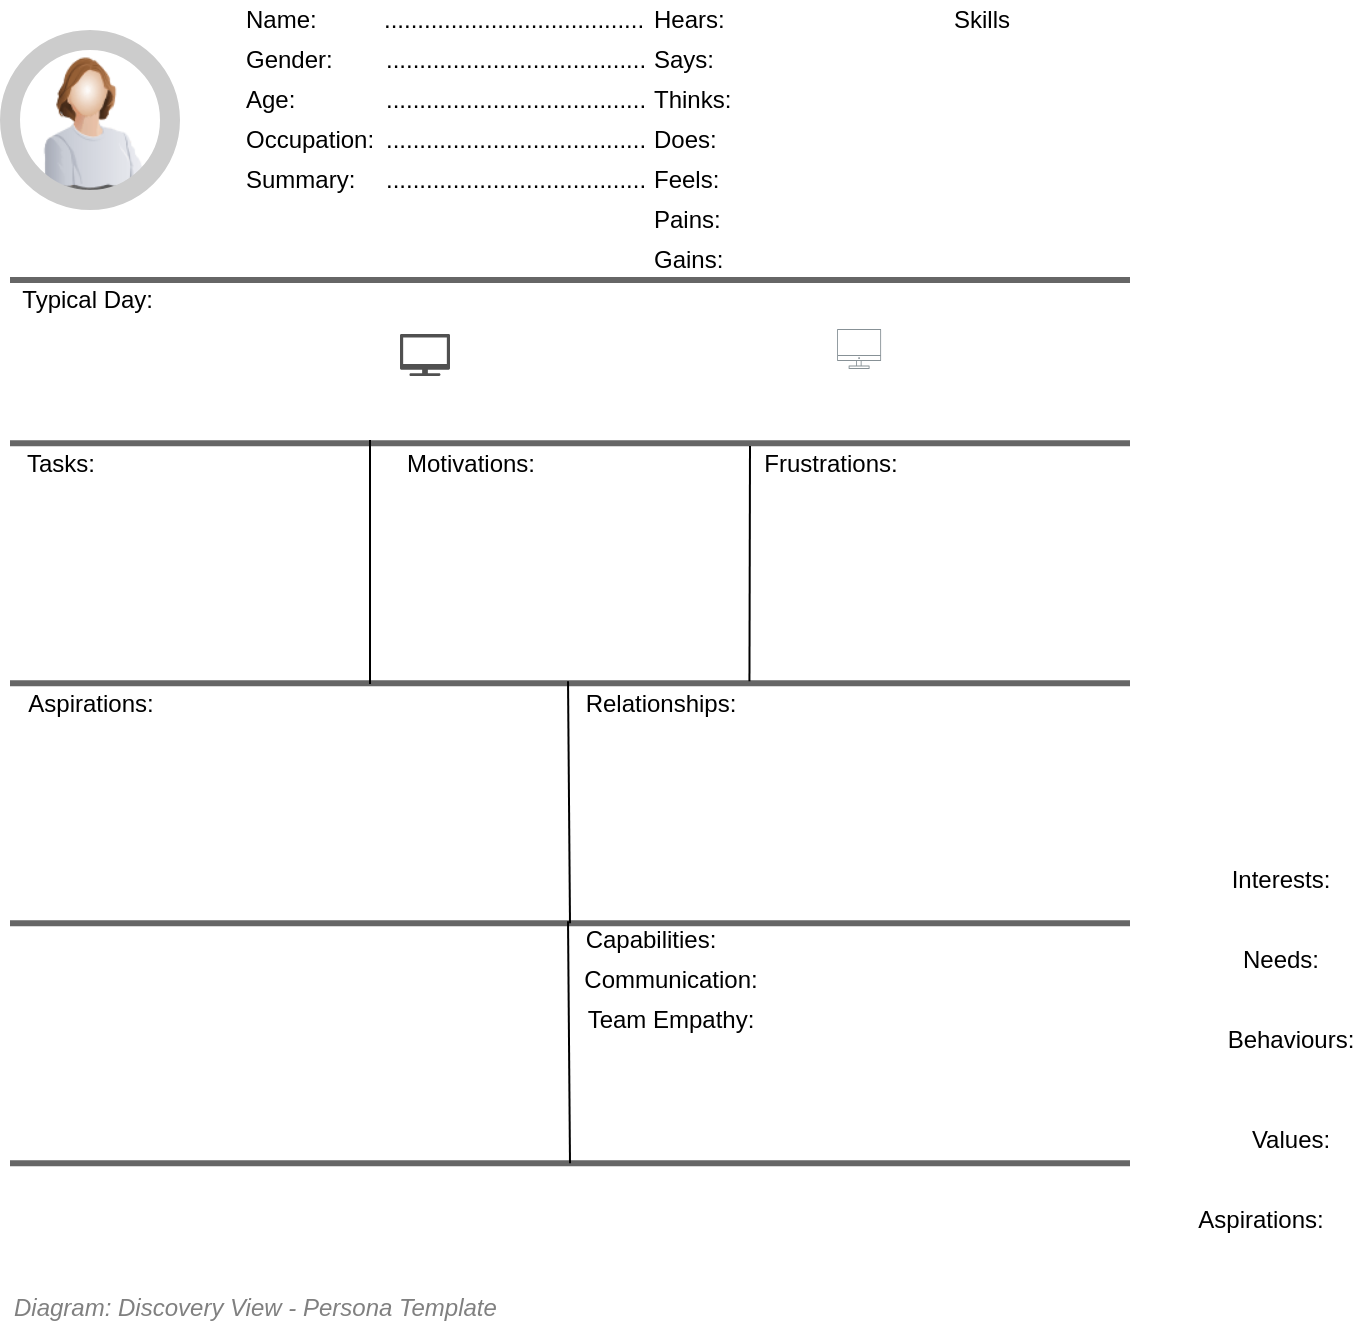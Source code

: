 <mxfile version="17.5.0" type="google" pages="23"><diagram id="XUwdWoQsJGzWJ44Di8q1" name="Page-25"><mxGraphModel dx="1711" dy="732" grid="1" gridSize="10" guides="1" tooltips="1" connect="1" arrows="1" fold="1" page="1" pageScale="1" pageWidth="827" pageHeight="1169" math="0" shadow="0"><root><mxCell id="DUykjURhFIOEqa1vh6Yf-0"/><mxCell id="DUykjURhFIOEqa1vh6Yf-1" parent="DUykjURhFIOEqa1vh6Yf-0"/><mxCell id="DUykjURhFIOEqa1vh6Yf-2" value="" style="image;html=1;labelBackgroundColor=#ffffff;image=img/lib/clip_art/people/Worker_Woman_128x128.png;strokeColor=#CCCCCC;strokeWidth=1;fillColor=none;gradientColor=#ffffff;fontSize=10;fontColor=#3333FF;align=center;" vertex="1" parent="DUykjURhFIOEqa1vh6Yf-1"><mxGeometry x="120" y="200" width="80" height="80" as="geometry"/></mxCell><mxCell id="DUykjURhFIOEqa1vh6Yf-3" value="" style="ellipse;whiteSpace=wrap;html=1;aspect=fixed;strokeColor=#CCCCCC;strokeWidth=10;fillColor=none;gradientColor=#ffffff;fontSize=10;fontColor=#3333FF;align=center;" vertex="1" parent="DUykjURhFIOEqa1vh6Yf-1"><mxGeometry x="120" y="200" width="80" height="80" as="geometry"/></mxCell><mxCell id="DUykjURhFIOEqa1vh6Yf-4" value="" style="endArrow=none;html=1;fontSize=10;fontColor=#3333FF;fillColor=#f5f5f5;strokeColor=#666666;strokeWidth=3;" edge="1" parent="DUykjURhFIOEqa1vh6Yf-1"><mxGeometry width="50" height="50" relative="1" as="geometry"><mxPoint x="120" y="320" as="sourcePoint"/><mxPoint x="680" y="320" as="targetPoint"/></mxGeometry></mxCell><mxCell id="DUykjURhFIOEqa1vh6Yf-5" value="Typical Day:&amp;nbsp;" style="text;html=1;align=center;verticalAlign=middle;resizable=0;points=[];;autosize=1;fontSize=12;fontColor=#000000;" vertex="1" parent="DUykjURhFIOEqa1vh6Yf-1"><mxGeometry x="120" y="320" width="80" height="20" as="geometry"/></mxCell><mxCell id="DUykjURhFIOEqa1vh6Yf-6" value="" style="endArrow=none;html=1;fontSize=10;fontColor=#3333FF;fillColor=#f5f5f5;strokeColor=#666666;strokeWidth=3;" edge="1" parent="DUykjURhFIOEqa1vh6Yf-1"><mxGeometry width="50" height="50" relative="1" as="geometry"><mxPoint x="120" y="401.58" as="sourcePoint"/><mxPoint x="680" y="401.58" as="targetPoint"/></mxGeometry></mxCell><mxCell id="DUykjURhFIOEqa1vh6Yf-7" value="Tasks:" style="text;html=1;align=center;verticalAlign=middle;resizable=0;points=[];;autosize=1;fontSize=12;fontColor=#000000;" vertex="1" parent="DUykjURhFIOEqa1vh6Yf-1"><mxGeometry x="120" y="401.58" width="50" height="20" as="geometry"/></mxCell><mxCell id="DUykjURhFIOEqa1vh6Yf-8" value="" style="endArrow=none;html=1;fontSize=10;fontColor=#3333FF;fillColor=#f5f5f5;strokeColor=#666666;strokeWidth=3;" edge="1" parent="DUykjURhFIOEqa1vh6Yf-1"><mxGeometry width="50" height="50" relative="1" as="geometry"><mxPoint x="120" y="521.58" as="sourcePoint"/><mxPoint x="680" y="521.58" as="targetPoint"/></mxGeometry></mxCell><mxCell id="DUykjURhFIOEqa1vh6Yf-9" value="Motivations:" style="text;html=1;align=center;verticalAlign=middle;resizable=0;points=[];;autosize=1;fontSize=12;fontColor=#000000;" vertex="1" parent="DUykjURhFIOEqa1vh6Yf-1"><mxGeometry x="310" y="401.58" width="80" height="20" as="geometry"/></mxCell><mxCell id="DUykjURhFIOEqa1vh6Yf-10" value="Frustrations:" style="text;html=1;align=center;verticalAlign=middle;resizable=0;points=[];;autosize=1;fontSize=12;fontColor=#000000;" vertex="1" parent="DUykjURhFIOEqa1vh6Yf-1"><mxGeometry x="490" y="401.58" width="80" height="20" as="geometry"/></mxCell><mxCell id="DUykjURhFIOEqa1vh6Yf-11" value="" style="endArrow=none;html=1;fontSize=10;fontColor=#3333FF;fillColor=#f5f5f5;strokeColor=#666666;strokeWidth=3;" edge="1" parent="DUykjURhFIOEqa1vh6Yf-1"><mxGeometry width="50" height="50" relative="1" as="geometry"><mxPoint x="120" y="641.58" as="sourcePoint"/><mxPoint x="680" y="641.58" as="targetPoint"/></mxGeometry></mxCell><mxCell id="DUykjURhFIOEqa1vh6Yf-12" value="Aspirations:" style="text;html=1;align=center;verticalAlign=middle;resizable=0;points=[];;autosize=1;fontSize=12;fontColor=#000000;" vertex="1" parent="DUykjURhFIOEqa1vh6Yf-1"><mxGeometry x="120" y="521.58" width="80" height="20" as="geometry"/></mxCell><mxCell id="DUykjURhFIOEqa1vh6Yf-13" value="Relationships:" style="text;html=1;align=center;verticalAlign=middle;resizable=0;points=[];;autosize=1;fontSize=12;fontColor=#000000;" vertex="1" parent="DUykjURhFIOEqa1vh6Yf-1"><mxGeometry x="400" y="521.58" width="90" height="20" as="geometry"/></mxCell><mxCell id="DUykjURhFIOEqa1vh6Yf-14" value="" style="endArrow=none;html=1;fontSize=12;fontColor=#000000;" edge="1" parent="DUykjURhFIOEqa1vh6Yf-1"><mxGeometry width="50" height="50" relative="1" as="geometry"><mxPoint x="300" y="400" as="sourcePoint"/><mxPoint x="300" y="522" as="targetPoint"/></mxGeometry></mxCell><mxCell id="DUykjURhFIOEqa1vh6Yf-15" value="" style="endArrow=none;html=1;fontSize=12;fontColor=#000000;entryX=0.997;entryY=-0.05;entryDx=0;entryDy=0;entryPerimeter=0;" edge="1" parent="DUykjURhFIOEqa1vh6Yf-1" target="DUykjURhFIOEqa1vh6Yf-13"><mxGeometry width="50" height="50" relative="1" as="geometry"><mxPoint x="490" y="403" as="sourcePoint"/><mxPoint x="510" y="522" as="targetPoint"/></mxGeometry></mxCell><mxCell id="DUykjURhFIOEqa1vh6Yf-16" value="" style="endArrow=none;html=1;fontSize=12;fontColor=#000000;exitX=-0.011;exitY=-0.05;exitDx=0;exitDy=0;exitPerimeter=0;" edge="1" parent="DUykjURhFIOEqa1vh6Yf-1" source="DUykjURhFIOEqa1vh6Yf-13"><mxGeometry width="50" height="50" relative="1" as="geometry"><mxPoint x="329.04" y="410.0" as="sourcePoint"/><mxPoint x="400" y="641.58" as="targetPoint"/></mxGeometry></mxCell><mxCell id="DUykjURhFIOEqa1vh6Yf-17" value="" style="shape=image;html=1;verticalAlign=top;verticalLabelPosition=bottom;labelBackgroundColor=#ffffff;imageAspect=0;aspect=fixed;image=https://cdn2.iconfinder.com/data/icons/office-38/24/office-37-128.png;strokeColor=#CCCCCC;strokeWidth=10;fillColor=none;gradientColor=#ffffff;fontSize=12;fontColor=#000000;align=center;" vertex="1" parent="DUykjURhFIOEqa1vh6Yf-1"><mxGeometry x="140" y="348" width="22" height="22" as="geometry"/></mxCell><mxCell id="DUykjURhFIOEqa1vh6Yf-18" value="" style="shape=image;html=1;verticalAlign=top;verticalLabelPosition=bottom;labelBackgroundColor=#ffffff;imageAspect=0;aspect=fixed;image=https://cdn3.iconfinder.com/data/icons/outline-amenities-icon-set/64/Breakfast-128.png;strokeColor=#CCCCCC;strokeWidth=10;fillColor=none;gradientColor=#ffffff;fontSize=12;fontColor=#000000;align=center;" vertex="1" parent="DUykjURhFIOEqa1vh6Yf-1"><mxGeometry x="214.46" y="346.5" width="22" height="22" as="geometry"/></mxCell><mxCell id="DUykjURhFIOEqa1vh6Yf-19" value="" style="shape=image;html=1;verticalAlign=top;verticalLabelPosition=bottom;labelBackgroundColor=#ffffff;imageAspect=0;aspect=fixed;image=https://cdn3.iconfinder.com/data/icons/transport-icons-2/512/BT_c3front-128.png;strokeColor=#CCCCCC;strokeWidth=10;fillColor=none;gradientColor=#ffffff;fontSize=12;fontColor=#000000;align=center;" vertex="1" parent="DUykjURhFIOEqa1vh6Yf-1"><mxGeometry x="274.46" y="340" width="31" height="31" as="geometry"/></mxCell><mxCell id="DUykjURhFIOEqa1vh6Yf-20" value="Name:" style="text;html=1;align=left;verticalAlign=middle;resizable=0;points=[];;autosize=1;fontSize=12;fontColor=#000000;" vertex="1" parent="DUykjURhFIOEqa1vh6Yf-1"><mxGeometry x="236.46" y="180.0" width="50" height="20" as="geometry"/></mxCell><mxCell id="DUykjURhFIOEqa1vh6Yf-21" value="Age:" style="text;html=1;align=left;verticalAlign=middle;resizable=0;points=[];;autosize=1;fontSize=12;fontColor=#000000;" vertex="1" parent="DUykjURhFIOEqa1vh6Yf-1"><mxGeometry x="236.46" y="220.0" width="40" height="20" as="geometry"/></mxCell><mxCell id="DUykjURhFIOEqa1vh6Yf-22" value="Gender:" style="text;html=1;align=left;verticalAlign=middle;resizable=0;points=[];;autosize=1;fontSize=12;fontColor=#000000;" vertex="1" parent="DUykjURhFIOEqa1vh6Yf-1"><mxGeometry x="236.46" y="200.0" width="60" height="20" as="geometry"/></mxCell><mxCell id="DUykjURhFIOEqa1vh6Yf-23" value="Occupation:" style="text;html=1;align=left;verticalAlign=middle;resizable=0;points=[];;autosize=1;fontSize=12;fontColor=#000000;" vertex="1" parent="DUykjURhFIOEqa1vh6Yf-1"><mxGeometry x="236.46" y="240.0" width="80" height="20" as="geometry"/></mxCell><mxCell id="DUykjURhFIOEqa1vh6Yf-24" value="Says:" style="text;html=1;align=left;verticalAlign=middle;resizable=0;points=[];;autosize=1;fontSize=12;fontColor=#000000;" vertex="1" parent="DUykjURhFIOEqa1vh6Yf-1"><mxGeometry x="440" y="200.0" width="50" height="20" as="geometry"/></mxCell><mxCell id="DUykjURhFIOEqa1vh6Yf-25" value="Does:" style="text;html=1;align=left;verticalAlign=middle;resizable=0;points=[];;autosize=1;fontSize=12;fontColor=#000000;" vertex="1" parent="DUykjURhFIOEqa1vh6Yf-1"><mxGeometry x="440" y="240.0" width="50" height="20" as="geometry"/></mxCell><mxCell id="DUykjURhFIOEqa1vh6Yf-26" value="Thinks:" style="text;html=1;align=left;verticalAlign=middle;resizable=0;points=[];;autosize=1;fontSize=12;fontColor=#000000;" vertex="1" parent="DUykjURhFIOEqa1vh6Yf-1"><mxGeometry x="440" y="220.0" width="50" height="20" as="geometry"/></mxCell><mxCell id="DUykjURhFIOEqa1vh6Yf-27" value="Feels:" style="text;html=1;align=left;verticalAlign=middle;resizable=0;points=[];;autosize=1;fontSize=12;fontColor=#000000;" vertex="1" parent="DUykjURhFIOEqa1vh6Yf-1"><mxGeometry x="440" y="260" width="50" height="20" as="geometry"/></mxCell><mxCell id="DUykjURhFIOEqa1vh6Yf-28" value="Pains:" style="text;html=1;align=left;verticalAlign=middle;resizable=0;points=[];;autosize=1;fontSize=12;fontColor=#000000;" vertex="1" parent="DUykjURhFIOEqa1vh6Yf-1"><mxGeometry x="440" y="280" width="50" height="20" as="geometry"/></mxCell><mxCell id="DUykjURhFIOEqa1vh6Yf-29" value="Summary:" style="text;html=1;align=left;verticalAlign=middle;resizable=0;points=[];;autosize=1;fontSize=12;fontColor=#000000;" vertex="1" parent="DUykjURhFIOEqa1vh6Yf-1"><mxGeometry x="236.46" y="260" width="70" height="20" as="geometry"/></mxCell><mxCell id="DUykjURhFIOEqa1vh6Yf-30" value="Skills" style="text;html=1;align=left;verticalAlign=middle;resizable=0;points=[];;autosize=1;fontSize=12;fontColor=#000000;" vertex="1" parent="DUykjURhFIOEqa1vh6Yf-1"><mxGeometry x="590" y="180.0" width="40" height="20" as="geometry"/></mxCell><mxCell id="DUykjURhFIOEqa1vh6Yf-31" value="" style="endArrow=none;html=1;fontSize=10;fontColor=#3333FF;fillColor=#f5f5f5;strokeColor=#666666;strokeWidth=3;" edge="1" parent="DUykjURhFIOEqa1vh6Yf-1"><mxGeometry width="50" height="50" relative="1" as="geometry"><mxPoint x="120" y="761.58" as="sourcePoint"/><mxPoint x="680" y="761.58" as="targetPoint"/></mxGeometry></mxCell><mxCell id="DUykjURhFIOEqa1vh6Yf-32" value="" style="endArrow=none;html=1;fontSize=12;fontColor=#000000;exitX=-0.011;exitY=-0.05;exitDx=0;exitDy=0;exitPerimeter=0;" edge="1" parent="DUykjURhFIOEqa1vh6Yf-1"><mxGeometry width="50" height="50" relative="1" as="geometry"><mxPoint x="399.01" y="640.58" as="sourcePoint"/><mxPoint x="400" y="761.58" as="targetPoint"/></mxGeometry></mxCell><mxCell id="DUykjURhFIOEqa1vh6Yf-33" value="Capabilities:" style="text;html=1;align=center;verticalAlign=middle;resizable=0;points=[];;autosize=1;fontSize=12;fontColor=#000000;" vertex="1" parent="DUykjURhFIOEqa1vh6Yf-1"><mxGeometry x="400" y="640" width="80" height="20" as="geometry"/></mxCell><mxCell id="DUykjURhFIOEqa1vh6Yf-34" value="Communication:" style="text;html=1;align=center;verticalAlign=middle;resizable=0;points=[];;autosize=1;fontSize=12;fontColor=#000000;" vertex="1" parent="DUykjURhFIOEqa1vh6Yf-1"><mxGeometry x="400" y="660" width="100" height="20" as="geometry"/></mxCell><mxCell id="DUykjURhFIOEqa1vh6Yf-35" value="Team Empathy:" style="text;html=1;align=center;verticalAlign=middle;resizable=0;points=[];;autosize=1;fontSize=12;fontColor=#000000;" vertex="1" parent="DUykjURhFIOEqa1vh6Yf-1"><mxGeometry x="400" y="680" width="100" height="20" as="geometry"/></mxCell><mxCell id="DUykjURhFIOEqa1vh6Yf-36" value="Interests:" style="text;html=1;align=center;verticalAlign=middle;resizable=0;points=[];;autosize=1;fontSize=12;fontColor=#000000;" vertex="1" parent="DUykjURhFIOEqa1vh6Yf-1"><mxGeometry x="725" y="610" width="60" height="20" as="geometry"/></mxCell><mxCell id="DUykjURhFIOEqa1vh6Yf-37" value="Needs:" style="text;html=1;align=center;verticalAlign=middle;resizable=0;points=[];;autosize=1;fontSize=12;fontColor=#000000;" vertex="1" parent="DUykjURhFIOEqa1vh6Yf-1"><mxGeometry x="730" y="650" width="50" height="20" as="geometry"/></mxCell><mxCell id="DUykjURhFIOEqa1vh6Yf-38" value="Behaviours:" style="text;html=1;align=center;verticalAlign=middle;resizable=0;points=[];;autosize=1;fontSize=12;fontColor=#000000;" vertex="1" parent="DUykjURhFIOEqa1vh6Yf-1"><mxGeometry x="720" y="690" width="80" height="20" as="geometry"/></mxCell><mxCell id="DUykjURhFIOEqa1vh6Yf-39" value="Values:" style="text;html=1;align=center;verticalAlign=middle;resizable=0;points=[];;autosize=1;fontSize=12;fontColor=#000000;" vertex="1" parent="DUykjURhFIOEqa1vh6Yf-1"><mxGeometry x="735" y="740" width="50" height="20" as="geometry"/></mxCell><mxCell id="DUykjURhFIOEqa1vh6Yf-40" value="Aspirations:" style="text;html=1;align=center;verticalAlign=middle;resizable=0;points=[];;autosize=1;fontSize=12;fontColor=#000000;" vertex="1" parent="DUykjURhFIOEqa1vh6Yf-1"><mxGeometry x="705" y="780" width="80" height="20" as="geometry"/></mxCell><mxCell id="DUykjURhFIOEqa1vh6Yf-41" value="" style="shape=image;html=1;verticalAlign=top;verticalLabelPosition=bottom;labelBackgroundColor=#ffffff;imageAspect=0;aspect=fixed;image=https://cdn2.iconfinder.com/data/icons/kitchen-appliances-computers-and-electronics/32/Appliances-06-128.png;strokeColor=#CCCCCC;strokeWidth=10;fillColor=none;gradientColor=#ffffff;fontSize=12;fontColor=#000000;align=left;" vertex="1" parent="DUykjURhFIOEqa1vh6Yf-1"><mxGeometry x="244.46" y="342.5" width="26" height="26" as="geometry"/></mxCell><mxCell id="DUykjURhFIOEqa1vh6Yf-42" value="" style="shape=image;html=1;verticalAlign=top;verticalLabelPosition=bottom;labelBackgroundColor=#ffffff;imageAspect=0;aspect=fixed;image=https://cdn2.iconfinder.com/data/icons/kitchen-appliances-computers-and-electronics/32/Appliances-06-128.png;strokeColor=#CCCCCC;strokeWidth=10;fillColor=none;gradientColor=#ffffff;fontSize=12;fontColor=#000000;align=left;" vertex="1" parent="DUykjURhFIOEqa1vh6Yf-1"><mxGeometry x="498.46" y="341.5" width="26" height="26" as="geometry"/></mxCell><mxCell id="DUykjURhFIOEqa1vh6Yf-43" value="" style="shape=image;html=1;verticalAlign=top;verticalLabelPosition=bottom;labelBackgroundColor=#ffffff;imageAspect=0;aspect=fixed;image=https://cdn0.iconfinder.com/data/icons/business-management-3-4/256/m-05-128.png;strokeColor=#CCCCCC;strokeWidth=10;fillColor=none;gradientColor=#ffffff;fontSize=12;fontColor=#000000;align=left;" vertex="1" parent="DUykjURhFIOEqa1vh6Yf-1"><mxGeometry x="471.46" y="343.5" width="22" height="22" as="geometry"/></mxCell><mxCell id="DUykjURhFIOEqa1vh6Yf-44" value="" style="outlineConnect=0;gradientColor=none;fontColor=#545B64;strokeColor=none;fillColor=#879196;dashed=0;verticalLabelPosition=bottom;verticalAlign=top;align=center;html=1;fontSize=12;fontStyle=0;aspect=fixed;shape=mxgraph.aws4.illustration_desktop;pointerEvents=1" vertex="1" parent="DUykjURhFIOEqa1vh6Yf-1"><mxGeometry x="533.56" y="344.5" width="21.98" height="20" as="geometry"/></mxCell><mxCell id="DUykjURhFIOEqa1vh6Yf-45" value="" style="shape=image;html=1;verticalAlign=top;verticalLabelPosition=bottom;labelBackgroundColor=#ffffff;imageAspect=0;aspect=fixed;image=https://cdn2.iconfinder.com/data/icons/food-drink-10/24/food-drink-09-128.png;strokeColor=#CCCCCC;strokeWidth=10;fillColor=none;gradientColor=#ffffff;fontSize=12;fontColor=#000000;align=left;" vertex="1" parent="DUykjURhFIOEqa1vh6Yf-1"><mxGeometry x="405" y="343.5" width="20" height="20" as="geometry"/></mxCell><mxCell id="DUykjURhFIOEqa1vh6Yf-46" value="" style="shape=image;html=1;verticalAlign=top;verticalLabelPosition=bottom;labelBackgroundColor=#ffffff;imageAspect=0;aspect=fixed;image=https://cdn2.iconfinder.com/data/icons/kitchen-appliances-computers-and-electronics/32/Appliances-06-128.png;strokeColor=#CCCCCC;strokeWidth=10;fillColor=none;gradientColor=#ffffff;fontSize=12;fontColor=#000000;align=left;" vertex="1" parent="DUykjURhFIOEqa1vh6Yf-1"><mxGeometry x="434" y="341.5" width="26" height="26" as="geometry"/></mxCell><mxCell id="DUykjURhFIOEqa1vh6Yf-47" value="" style="shape=image;html=1;verticalAlign=top;verticalLabelPosition=bottom;labelBackgroundColor=#ffffff;imageAspect=0;aspect=fixed;image=https://cdn3.iconfinder.com/data/icons/streamline-icon-set-free-pack/48/Streamline-92-128.png;strokeColor=#CCCCCC;strokeWidth=10;fillColor=none;gradientColor=#ffffff;fontSize=12;fontColor=#000000;align=left;" vertex="1" parent="DUykjURhFIOEqa1vh6Yf-1"><mxGeometry x="182" y="348.88" width="18" height="18" as="geometry"/></mxCell><mxCell id="DUykjURhFIOEqa1vh6Yf-48" value="" style="shape=image;html=1;verticalAlign=top;verticalLabelPosition=bottom;labelBackgroundColor=#ffffff;imageAspect=0;aspect=fixed;image=https://cdn3.iconfinder.com/data/icons/transport-icons-2/512/BT_c3front-128.png;strokeColor=#CCCCCC;strokeWidth=10;fillColor=none;gradientColor=#ffffff;fontSize=12;fontColor=#000000;align=center;" vertex="1" parent="DUykjURhFIOEqa1vh6Yf-1"><mxGeometry x="570.04" y="339" width="31" height="31" as="geometry"/></mxCell><mxCell id="DUykjURhFIOEqa1vh6Yf-49" value="" style="shape=image;html=1;verticalAlign=top;verticalLabelPosition=bottom;labelBackgroundColor=#ffffff;imageAspect=0;aspect=fixed;image=https://cdn2.iconfinder.com/data/icons/maki/100/school-128.png;strokeColor=#CCCCCC;strokeWidth=10;fillColor=none;gradientColor=#ffffff;fontSize=12;fontColor=#000000;align=left;" vertex="1" parent="DUykjURhFIOEqa1vh6Yf-1"><mxGeometry x="609" y="344.5" width="21" height="21" as="geometry"/></mxCell><mxCell id="DUykjURhFIOEqa1vh6Yf-50" value="" style="shape=image;html=1;verticalAlign=top;verticalLabelPosition=bottom;labelBackgroundColor=#ffffff;imageAspect=0;aspect=fixed;image=https://cdn3.iconfinder.com/data/icons/streamline-icon-set-free-pack/48/Streamline-100-128.png;strokeColor=#CCCCCC;strokeWidth=10;fillColor=none;gradientColor=#ffffff;fontSize=12;fontColor=#000000;align=left;" vertex="1" parent="DUykjURhFIOEqa1vh6Yf-1"><mxGeometry x="640" y="345.5" width="23" height="23" as="geometry"/></mxCell><mxCell id="DUykjURhFIOEqa1vh6Yf-51" value="" style="pointerEvents=1;shadow=0;dashed=0;html=1;strokeColor=none;fillColor=#505050;labelPosition=center;verticalLabelPosition=bottom;verticalAlign=top;outlineConnect=0;align=center;shape=mxgraph.office.devices.tv;fontSize=12;fontColor=#000000;" vertex="1" parent="DUykjURhFIOEqa1vh6Yf-1"><mxGeometry x="315" y="347" width="25" height="21" as="geometry"/></mxCell><mxCell id="DUykjURhFIOEqa1vh6Yf-52" value="Hears:" style="text;html=1;align=left;verticalAlign=middle;resizable=0;points=[];;autosize=1;fontSize=12;fontColor=#000000;" vertex="1" parent="DUykjURhFIOEqa1vh6Yf-1"><mxGeometry x="440.0" y="180" width="50" height="20" as="geometry"/></mxCell><mxCell id="DUykjURhFIOEqa1vh6Yf-53" value="Gains:" style="text;html=1;align=left;verticalAlign=middle;resizable=0;points=[];;autosize=1;fontSize=12;fontColor=#000000;" vertex="1" parent="DUykjURhFIOEqa1vh6Yf-1"><mxGeometry x="440" y="300" width="50" height="20" as="geometry"/></mxCell><mxCell id="DUykjURhFIOEqa1vh6Yf-54" value="......................................." style="text;html=1;align=left;verticalAlign=middle;resizable=0;points=[];;autosize=1;fontSize=12;fontColor=#000000;" vertex="1" parent="DUykjURhFIOEqa1vh6Yf-1"><mxGeometry x="305.46" y="180.0" width="150" height="20" as="geometry"/></mxCell><mxCell id="DUykjURhFIOEqa1vh6Yf-55" value="......................................." style="text;html=1;align=left;verticalAlign=middle;resizable=0;points=[];;autosize=1;fontSize=12;fontColor=#000000;" vertex="1" parent="DUykjURhFIOEqa1vh6Yf-1"><mxGeometry x="306.46" y="200.0" width="150" height="20" as="geometry"/></mxCell><mxCell id="DUykjURhFIOEqa1vh6Yf-56" value="......................................." style="text;html=1;align=left;verticalAlign=middle;resizable=0;points=[];;autosize=1;fontSize=12;fontColor=#000000;" vertex="1" parent="DUykjURhFIOEqa1vh6Yf-1"><mxGeometry x="306.46" y="240.0" width="150" height="20" as="geometry"/></mxCell><mxCell id="DUykjURhFIOEqa1vh6Yf-57" value="......................................." style="text;html=1;align=left;verticalAlign=middle;resizable=0;points=[];;autosize=1;fontSize=12;fontColor=#000000;" vertex="1" parent="DUykjURhFIOEqa1vh6Yf-1"><mxGeometry x="306.46" y="260" width="150" height="20" as="geometry"/></mxCell><mxCell id="DUykjURhFIOEqa1vh6Yf-58" value="......................................." style="text;html=1;align=left;verticalAlign=middle;resizable=0;points=[];;autosize=1;fontSize=12;fontColor=#000000;" vertex="1" parent="DUykjURhFIOEqa1vh6Yf-1"><mxGeometry x="306.46" y="220" width="150" height="20" as="geometry"/></mxCell><mxCell id="DUykjURhFIOEqa1vh6Yf-59" value="&lt;font style=&quot;font-size: 12px&quot;&gt;Diagram: Discovery View - Persona Template&lt;/font&gt;" style="text;strokeColor=none;fillColor=none;html=1;fontSize=24;fontStyle=2;verticalAlign=middle;align=left;shadow=0;glass=0;comic=0;opacity=30;fontColor=#808080;" vertex="1" parent="DUykjURhFIOEqa1vh6Yf-1"><mxGeometry x="120" y="820" width="520" height="20" as="geometry"/></mxCell><UserObject label="" tooltip="ABOUT&#10;&#10;While, at a glance, a user story map may look like a journey map, journey maps are meant for discovery and understanding (think big picture), while user story maps are for planning and implementation (think little picture)" id="DUykjURhFIOEqa1vh6Yf-60"><mxCell style="shape=image;html=1;verticalAlign=top;verticalLabelPosition=bottom;labelBackgroundColor=#ffffff;imageAspect=0;aspect=fixed;image=https://cdn1.iconfinder.com/data/icons/hawcons/32/699014-icon-28-information-128.png;shadow=0;dashed=0;fontFamily=Helvetica;fontSize=12;fontColor=#000000;align=center;strokeColor=#000000;fillColor=#505050;dashPattern=1 1;" vertex="1" parent="DUykjURhFIOEqa1vh6Yf-1"><mxGeometry x="660" y="820" width="20" height="20" as="geometry"/></mxCell></UserObject></root></mxGraphModel></diagram><diagram id="mQE7HERXqVJ6tkkXQ1tZ" name="Deliverables/Code"><mxGraphModel dx="1711" dy="732" grid="1" gridSize="10" guides="1" tooltips="1" connect="1" arrows="1" fold="1" page="1" pageScale="1" pageWidth="827" pageHeight="1169" math="0" shadow="0"><root><mxCell id="Iz9jptOrY9uVkUiJGUSF-0"/><mxCell id="Iz9jptOrY9uVkUiJGUSF-1" parent="Iz9jptOrY9uVkUiJGUSF-0"/><mxCell id="AFftW_dPsBV1oWOFoOvr-0" value="Data as Code" style="rounded=0;whiteSpace=wrap;html=1;shadow=0;glass=0;comic=0;strokeColor=#B3B3B3;fillColor=none;fontSize=11;align=left;fontColor=#333333;recursiveResize=0;container=1;collapsible=0;verticalAlign=top;spacing=2;spacingTop=-5;dashed=1;" parent="Iz9jptOrY9uVkUiJGUSF-1" vertex="1"><mxGeometry x="400" y="160" width="170" height="70" as="geometry"/></mxCell><mxCell id="AFftW_dPsBV1oWOFoOvr-1" value="DB Schema &amp;amp;&amp;nbsp;&lt;font style=&quot;font-size: 11px&quot;&gt;&lt;span style=&quot;font-size: 11px&quot;&gt;Updates&lt;/span&gt;&lt;br style=&quot;font-size: 11px&quot;&gt;&lt;font style=&quot;font-size: 11px&quot;&gt;as Code&lt;/font&gt;&lt;/font&gt;" style="rounded=0;whiteSpace=wrap;html=1;shadow=0;glass=0;comic=0;strokeColor=#B3B3B3;fillColor=none;fontSize=11;align=center;fontColor=#333333;recursiveResize=0;container=1;collapsible=0;" parent="AFftW_dPsBV1oWOFoOvr-0" vertex="1"><mxGeometry x="9.5" y="20" width="70" height="40" as="geometry"/></mxCell><mxCell id="AFftW_dPsBV1oWOFoOvr-2" value="Data Migrations as Code" style="rounded=0;whiteSpace=wrap;html=1;shadow=0;glass=0;comic=0;strokeColor=#666666;fillColor=none;fontSize=11;align=center;fontColor=#333333;recursiveResize=0;container=1;collapsible=0;strokeWidth=1;" parent="AFftW_dPsBV1oWOFoOvr-0" vertex="1"><mxGeometry x="89" y="20" width="70" height="40" as="geometry"/></mxCell><mxCell id="AFftW_dPsBV1oWOFoOvr-3" value="Pipeline Code" style="rounded=0;whiteSpace=wrap;html=1;shadow=0;glass=0;comic=0;strokeColor=#B3B3B3;fillColor=none;fontSize=11;align=left;fontColor=#333333;recursiveResize=0;container=1;collapsible=0;verticalAlign=top;spacing=2;spacingTop=-5;dashed=1;" parent="Iz9jptOrY9uVkUiJGUSF-1" vertex="1"><mxGeometry x="120" y="160" width="170" height="70" as="geometry"/></mxCell><mxCell id="AFftW_dPsBV1oWOFoOvr-4" value="Build Pipeline as Code" style="rounded=0;whiteSpace=wrap;html=1;shadow=0;glass=0;comic=0;strokeColor=#6c8ebf;fillColor=#dae8fc;fontSize=11;align=center;recursiveResize=0;container=1;collapsible=0;" parent="AFftW_dPsBV1oWOFoOvr-3" vertex="1"><mxGeometry x="10" y="20" width="70" height="40" as="geometry"/></mxCell><mxCell id="AFftW_dPsBV1oWOFoOvr-5" value="Deployment Pipeline as Code" style="rounded=0;whiteSpace=wrap;html=1;shadow=0;glass=0;comic=0;strokeColor=#6c8ebf;fillColor=#dae8fc;fontSize=11;align=center;recursiveResize=0;container=1;collapsible=0;" parent="AFftW_dPsBV1oWOFoOvr-3" vertex="1"><mxGeometry x="90" y="20" width="70" height="40" as="geometry"/></mxCell><mxCell id="AFftW_dPsBV1oWOFoOvr-6" value="Infrastructure" style="rounded=0;whiteSpace=wrap;html=1;shadow=0;glass=0;comic=0;strokeColor=#B3B3B3;fillColor=none;fontSize=11;align=left;fontColor=#333333;recursiveResize=0;container=1;collapsible=0;verticalAlign=top;spacing=2;spacingTop=-5;dashed=1;" parent="Iz9jptOrY9uVkUiJGUSF-1" vertex="1"><mxGeometry x="300" y="160" width="90" height="70" as="geometry"/></mxCell><mxCell id="AFftW_dPsBV1oWOFoOvr-7" value="Infrastructure as Code" style="rounded=0;whiteSpace=wrap;html=1;shadow=0;glass=0;comic=0;strokeColor=#6c8ebf;fillColor=#dae8fc;fontSize=11;align=center;recursiveResize=0;container=1;collapsible=0;" parent="AFftW_dPsBV1oWOFoOvr-6" vertex="1"><mxGeometry x="10" y="20" width="70" height="40" as="geometry"/></mxCell><mxCell id="AFftW_dPsBV1oWOFoOvr-8" value="Logic as Code" style="rounded=0;whiteSpace=wrap;html=1;shadow=0;glass=0;comic=0;strokeColor=#B3B3B3;fillColor=none;fontSize=11;align=left;fontColor=#333333;recursiveResize=0;container=1;collapsible=0;verticalAlign=top;spacing=2;spacingTop=-5;dashed=1;" parent="Iz9jptOrY9uVkUiJGUSF-1" vertex="1"><mxGeometry x="580" y="160" width="100" height="70" as="geometry"/></mxCell><mxCell id="AFftW_dPsBV1oWOFoOvr-9" value="Logic as Code (&quot;Code&quot;)" style="rounded=0;whiteSpace=wrap;html=1;shadow=0;glass=0;comic=0;strokeColor=#666666;fillColor=#FFFFFF;fontSize=11;align=center;fontColor=#333333;recursiveResize=0;container=1;collapsible=0;strokeWidth=1;" parent="AFftW_dPsBV1oWOFoOvr-8" vertex="1"><mxGeometry x="10" y="20" width="70" height="40" as="geometry"/></mxCell><mxCell id="AFftW_dPsBV1oWOFoOvr-10" value="" style="rounded=0;whiteSpace=wrap;html=1;shadow=0;glass=0;comic=0;strokeColor=#6c8ebf;fillColor=#dae8fc;fontSize=11;align=center;recursiveResize=0;container=1;collapsible=0;strokeWidth=4;opacity=30;" parent="Iz9jptOrY9uVkUiJGUSF-1" vertex="1"><mxGeometry x="590" y="180" width="70" height="40" as="geometry"/></mxCell><mxCell id="tdMTlg0RH2kYlJi0CR1a-0" value="&lt;font style=&quot;font-size: 12px&quot;&gt;Diagram: Delivery - Deliverables - Code&lt;br&gt;&lt;/font&gt;" style="text;strokeColor=none;fillColor=none;html=1;fontSize=24;fontStyle=2;verticalAlign=middle;align=left;shadow=0;glass=0;comic=0;opacity=30;fontColor=#808080;rounded=0;" parent="Iz9jptOrY9uVkUiJGUSF-1" vertex="1"><mxGeometry x="120" y="260" width="520" height="20" as="geometry"/></mxCell></root></mxGraphModel></diagram><diagram id="lXsM3L4eOTrY4vsSCz6l" name="DELIVERABLES VIEW"><mxGraphModel grid="1" page="1" gridSize="10" guides="1" tooltips="1" connect="1" arrows="1" fold="1" pageScale="1" pageWidth="827" pageHeight="1169" math="0" shadow="0"><root><mxCell id="0"/><mxCell id="1" parent="0"/><mxCell id="KtJ6KUcIMCugdFPi4O5T-1" value="Deliverables&lt;br&gt;View" style="text;html=1;strokeColor=none;fillColor=none;align=center;verticalAlign=middle;whiteSpace=wrap;rounded=0;fontSize=48;opacity=30;" vertex="1" parent="1"><mxGeometry x="160" y="280" width="480" height="160" as="geometry"/></mxCell></root></mxGraphModel></diagram><diagram id="-yBqoef7mFRB9swS6LM2" name="Page-2"><mxGraphModel dx="1711" dy="732" grid="1" gridSize="10" guides="1" tooltips="1" connect="1" arrows="1" fold="1" page="1" pageScale="1" pageWidth="827" pageHeight="1169" math="0" shadow="0"><root><mxCell id="MuSuJyoYUfGNHy2l5_q7-0"/><mxCell id="MuSuJyoYUfGNHy2l5_q7-1" parent="MuSuJyoYUfGNHy2l5_q7-0"/><UserObject label="" tooltip="ABOUT&#10;&#10;It is common to think deploying new systems is only about code, a Db, and maybe some seed data. There's a LOT more to it...&#10;&#10;Starting with getting an online collab space where more than one person can work (e.g.: an ALM Suite account).&#10;&#10;Then there's setting up one or more Domain Names, creating a TEXT DNS record for cert services to validate that you are in charge/own the Domain Names. Then there's the ordering of a Cert, creating DNS records (A Records, and sometimes MX records for email). Then there's coding a pipeline to use the ALM's Build Service to compile the code. There's the schema of the system's database, and updates (although consider using a DbAsCode to simplify deployment delta creations). And Media to consider. And if you're replacing an existing system there's the whole migration of existing data to the new system -- but DO NOT do it Db to Db -- the old Db's data MUST be passed through the service's APIs to ensure it's using the same validation as everybody else. Your build pipeline SHOULD be using a fully automated test suite. This is really the only way to capture system IP in any meaningful way (enterprise test contractors leave after go live).&#10;&#10;The build pipeline also deals with external services via configuration.&#10;&#10;And you SHOULD never go live without monitoring being in place to alert the right people of any abnormal behaviour is spotted. Basically, deploying software in a resilient, modular, maintainable manner involves delivering a lot." id="MuSuJyoYUfGNHy2l5_q7-2"><mxCell style="shape=image;html=1;verticalAlign=top;verticalLabelPosition=bottom;labelBackgroundColor=#ffffff;imageAspect=0;aspect=fixed;image=https://cdn1.iconfinder.com/data/icons/hawcons/32/699014-icon-28-information-128.png;shadow=0;dashed=0;fontFamily=Helvetica;fontSize=12;fontColor=#000000;align=center;strokeColor=#000000;fillColor=#505050;dashPattern=1 1;" parent="MuSuJyoYUfGNHy2l5_q7-1" vertex="1"><mxGeometry x="660" y="740" width="20" height="20" as="geometry"/></mxCell></UserObject><mxCell id="MuSuJyoYUfGNHy2l5_q7-3" value="&lt;font style=&quot;font-size: 12px ; font-weight: normal&quot;&gt;&lt;i&gt;Diagram: Delivery - Deliverables - PaaS&lt;/i&gt;&lt;/font&gt;" style="text;strokeColor=none;fillColor=none;html=1;fontSize=24;fontStyle=1;verticalAlign=middle;align=left;shadow=0;glass=0;comic=0;opacity=30;fontColor=#808080;" parent="MuSuJyoYUfGNHy2l5_q7-1" vertex="1"><mxGeometry x="120" y="720" width="520" height="40" as="geometry"/></mxCell><mxCell id="MuSuJyoYUfGNHy2l5_q7-4" value="Assurance Reports" style="rounded=0;whiteSpace=wrap;html=1;shadow=0;glass=0;comic=0;strokeColor=#CCCCCC;fillColor=none;fontSize=11;align=left;fontColor=#333333;recursiveResize=0;container=1;collapsible=0;verticalAlign=top;absoluteArcSize=1;spacing=0;spacingTop=-3;dashed=1;" parent="MuSuJyoYUfGNHy2l5_q7-1" vertex="1"><mxGeometry x="120" y="560" width="490" height="70" as="geometry"/></mxCell><mxCell id="MuSuJyoYUfGNHy2l5_q7-5" value="Independent Quality Assurance(IQA)" style="rounded=0;whiteSpace=wrap;html=1;shadow=0;glass=0;comic=0;strokeColor=#B3B3B3;fillColor=none;fontSize=11;align=center;fontColor=#333333;recursiveResize=0;container=1;collapsible=0;" parent="MuSuJyoYUfGNHy2l5_q7-4" vertex="1"><mxGeometry x="250" y="20" width="70" height="40" as="geometry"/></mxCell><mxCell id="MuSuJyoYUfGNHy2l5_q7-6" value="Probity Assurance" style="rounded=0;whiteSpace=wrap;html=1;shadow=0;glass=0;comic=0;strokeColor=#B3B3B3;fillColor=none;fontSize=11;align=center;fontColor=#333333;recursiveResize=0;container=1;collapsible=0;" parent="MuSuJyoYUfGNHy2l5_q7-4" vertex="1"><mxGeometry x="410" y="20" width="70" height="40" as="geometry"/></mxCell><mxCell id="MuSuJyoYUfGNHy2l5_q7-7" value="Techincal Quality Assurance (TQA)" style="rounded=0;whiteSpace=wrap;html=1;shadow=0;glass=0;comic=0;strokeColor=#B3B3B3;fillColor=none;fontSize=10;align=center;fontColor=#333333;recursiveResize=0;container=1;collapsible=0;" parent="MuSuJyoYUfGNHy2l5_q7-4" vertex="1"><mxGeometry x="330" y="20" width="70" height="40" as="geometry"/></mxCell><mxCell id="MuSuJyoYUfGNHy2l5_q7-8" value="Privacy Impact&lt;br style=&quot;font-size: 10px;&quot;&gt;Assessment (PIA)" style="rounded=0;whiteSpace=wrap;html=1;shadow=0;glass=0;comic=0;strokeColor=#B3B3B3;fillColor=none;fontSize=10;align=center;fontColor=#333333;recursiveResize=0;container=1;collapsible=0;" parent="MuSuJyoYUfGNHy2l5_q7-4" vertex="1"><mxGeometry x="90" y="20" width="70" height="40" as="geometry"/></mxCell><mxCell id="MuSuJyoYUfGNHy2l5_q7-9" value="&lt;font style=&quot;font-size: 10px&quot;&gt;Privacy Impact&lt;br&gt;Threshold Assessment(PITA)&lt;/font&gt;" style="rounded=0;whiteSpace=wrap;html=1;shadow=0;glass=0;comic=0;strokeColor=#B3B3B3;fillColor=none;fontSize=11;align=center;fontColor=#333333;recursiveResize=0;container=1;collapsible=0;" parent="MuSuJyoYUfGNHy2l5_q7-4" vertex="1"><mxGeometry x="10" y="20" width="70" height="40" as="geometry"/></mxCell><mxCell id="MuSuJyoYUfGNHy2l5_q7-10" value="Penetration Assessment (PEN)" style="rounded=0;whiteSpace=wrap;html=1;shadow=0;glass=0;comic=0;strokeColor=#B3B3B3;fillColor=none;fontSize=11;align=center;fontColor=#333333;recursiveResize=0;container=1;collapsible=0;" parent="MuSuJyoYUfGNHy2l5_q7-4" vertex="1"><mxGeometry x="170" y="20" width="70" height="40" as="geometry"/></mxCell><mxCell id="MuSuJyoYUfGNHy2l5_q7-11" value="Org Security" style="rounded=0;whiteSpace=wrap;html=1;shadow=0;glass=0;comic=0;strokeColor=#CCCCCC;fillColor=none;fontSize=11;align=left;fontColor=#333333;recursiveResize=0;container=1;collapsible=0;verticalAlign=top;absoluteArcSize=1;spacing=0;spacingTop=-3;dashed=1;" parent="MuSuJyoYUfGNHy2l5_q7-1" vertex="1"><mxGeometry x="600" y="320" width="80" height="70" as="geometry"/></mxCell><mxCell id="MuSuJyoYUfGNHy2l5_q7-12" value="Org SIEM&lt;br style=&quot;font-size: 11px&quot;&gt;Integration &amp;amp; Rules" style="rounded=0;whiteSpace=wrap;html=1;shadow=0;glass=0;comic=0;strokeColor=#B3B3B3;fillColor=none;fontSize=11;align=center;fontColor=#333333;recursiveResize=0;container=1;collapsible=0;" parent="MuSuJyoYUfGNHy2l5_q7-11" vertex="1"><mxGeometry x="10" y="20" width="60" height="40" as="geometry"/></mxCell><mxCell id="MuSuJyoYUfGNHy2l5_q7-13" value="Operations Reports" style="rounded=0;whiteSpace=wrap;html=1;shadow=0;glass=0;comic=0;strokeColor=#CCCCCC;fillColor=none;fontSize=11;align=left;fontColor=#333333;recursiveResize=0;container=1;collapsible=0;verticalAlign=top;absoluteArcSize=1;spacing=0;spacingTop=-3;dashed=1;" parent="MuSuJyoYUfGNHy2l5_q7-1" vertex="1"><mxGeometry x="120" y="640" width="280" height="70" as="geometry"/></mxCell><mxCell id="MuSuJyoYUfGNHy2l5_q7-14" value="Usage Trends&lt;br style=&quot;font-size: 11px;&quot;&gt;Report" style="rounded=0;whiteSpace=wrap;html=1;shadow=0;glass=0;comic=0;strokeColor=#B3B3B3;fillColor=none;fontSize=11;align=center;fontColor=#333333;recursiveResize=0;container=1;collapsible=0;" parent="MuSuJyoYUfGNHy2l5_q7-13" vertex="1"><mxGeometry x="10" y="20" width="80" height="40" as="geometry"/></mxCell><mxCell id="MuSuJyoYUfGNHy2l5_q7-15" value="Broken Links&lt;br style=&quot;font-size: 11px;&quot;&gt;Reports" style="rounded=0;whiteSpace=wrap;html=1;shadow=0;glass=0;comic=0;strokeColor=#B3B3B3;fillColor=none;fontSize=11;align=center;fontColor=#333333;recursiveResize=0;container=1;collapsible=0;" parent="MuSuJyoYUfGNHy2l5_q7-13" vertex="1"><mxGeometry x="100" y="20" width="80" height="40" as="geometry"/></mxCell><mxCell id="MuSuJyoYUfGNHy2l5_q7-16" value="Community&lt;br style=&quot;font-size: 11px;&quot;&gt;Behaviour Report" style="rounded=0;whiteSpace=wrap;html=1;shadow=0;glass=0;comic=0;strokeColor=#B3B3B3;fillColor=none;fontSize=11;align=center;fontColor=#333333;recursiveResize=0;container=1;collapsible=0;" parent="MuSuJyoYUfGNHy2l5_q7-13" vertex="1"><mxGeometry x="190" y="20" width="80" height="40" as="geometry"/></mxCell><mxCell id="MuSuJyoYUfGNHy2l5_q7-17" value="Integration with other organisation and partner sites" style="rounded=0;whiteSpace=wrap;html=1;shadow=0;glass=0;comic=0;strokeColor=#B3B3B3;fillColor=none;fontSize=11;align=left;fontColor=#333333;recursiveResize=0;container=1;collapsible=0;verticalAlign=top;spacing=2;spacingTop=-5;dashed=1;" parent="MuSuJyoYUfGNHy2l5_q7-1" vertex="1"><mxGeometry x="120" y="400" width="558" height="70" as="geometry"/></mxCell><mxCell id="MuSuJyoYUfGNHy2l5_q7-18" value="Corporate Website&lt;br style=&quot;font-size: 11px&quot;&gt;Content+Link" style="rounded=0;whiteSpace=wrap;html=1;shadow=0;glass=0;comic=0;strokeColor=#B3B3B3;fillColor=none;fontSize=11;align=center;fontColor=#333333;recursiveResize=0;container=1;collapsible=0;" parent="MuSuJyoYUfGNHy2l5_q7-17" vertex="1"><mxGeometry x="10.0" y="20" width="70" height="40" as="geometry"/></mxCell><mxCell id="MuSuJyoYUfGNHy2l5_q7-19" value="Public Issue Reporting Site" style="rounded=0;whiteSpace=wrap;html=1;shadow=0;glass=0;comic=0;strokeColor=#B3B3B3;fillColor=none;fontSize=11;align=center;fontColor=#333333;recursiveResize=0;container=1;collapsible=0;" parent="MuSuJyoYUfGNHy2l5_q7-17" vertex="1"><mxGeometry x="250" y="20" width="70" height="40" as="geometry"/></mxCell><mxCell id="MuSuJyoYUfGNHy2l5_q7-20" value="Public T&amp;amp;C, Tracking, etc statements" style="rounded=0;whiteSpace=wrap;html=1;shadow=0;glass=0;comic=0;strokeColor=#B3B3B3;fillColor=none;fontSize=11;align=center;fontColor=#333333;recursiveResize=0;container=1;collapsible=0;" parent="MuSuJyoYUfGNHy2l5_q7-17" vertex="1"><mxGeometry x="410" y="20" width="70" height="40" as="geometry"/></mxCell><mxCell id="MuSuJyoYUfGNHy2l5_q7-21" value="Public.System &lt;font style=&quot;font-size: 10px&quot;&gt;StatusReporting&lt;/font&gt; Site" style="rounded=0;whiteSpace=wrap;html=1;shadow=0;glass=0;comic=0;strokeColor=#B3B3B3;fillColor=none;fontSize=11;align=center;fontColor=#333333;recursiveResize=0;container=1;collapsible=0;" parent="MuSuJyoYUfGNHy2l5_q7-17" vertex="1"><mxGeometry x="170" y="20" width="70" height="40" as="geometry"/></mxCell><mxCell id="MuSuJyoYUfGNHy2l5_q7-22" value="Public Help &amp;amp; FAQ Site" style="rounded=0;whiteSpace=wrap;html=1;shadow=0;glass=0;comic=0;strokeColor=#B3B3B3;fillColor=none;fontSize=11;align=center;fontColor=#333333;recursiveResize=0;container=1;collapsible=0;" parent="MuSuJyoYUfGNHy2l5_q7-17" vertex="1"><mxGeometry x="330" y="20" width="70" height="40" as="geometry"/></mxCell><mxCell id="MuSuJyoYUfGNHy2l5_q7-23" value="Partner Website&lt;br style=&quot;font-size: 11px&quot;&gt;Content+Link" style="rounded=0;whiteSpace=wrap;html=1;shadow=0;glass=0;comic=0;strokeColor=#B3B3B3;fillColor=none;fontSize=11;align=center;fontColor=#333333;recursiveResize=0;container=1;collapsible=0;" parent="MuSuJyoYUfGNHy2l5_q7-17" vertex="1"><mxGeometry x="90.0" y="20" width="70" height="40" as="geometry"/></mxCell><mxCell id="MuSuJyoYUfGNHy2l5_q7-24" value="User / API Doc&lt;br style=&quot;font-size: 11px&quot;&gt;Site(s)" style="rounded=0;whiteSpace=wrap;html=1;shadow=0;glass=0;comic=0;strokeColor=#B3B3B3;fillColor=none;fontSize=11;align=center;fontColor=#333333;recursiveResize=0;container=1;collapsible=0;" parent="MuSuJyoYUfGNHy2l5_q7-17" vertex="1"><mxGeometry x="490" y="20" width="60" height="40" as="geometry"/></mxCell><mxCell id="MuSuJyoYUfGNHy2l5_q7-25" value="Internal (Lite) Documentation" style="rounded=0;whiteSpace=wrap;html=1;shadow=0;glass=0;comic=0;strokeColor=#B3B3B3;fillColor=none;fontSize=11;align=left;fontColor=#333333;recursiveResize=0;container=1;collapsible=0;verticalAlign=top;spacing=2;spacingTop=-5;dashed=1;" parent="MuSuJyoYUfGNHy2l5_q7-1" vertex="1"><mxGeometry x="120" y="480" width="508" height="70" as="geometry"/></mxCell><mxCell id="MuSuJyoYUfGNHy2l5_q7-26" value="Deployment Processes" style="rounded=0;whiteSpace=wrap;html=1;shadow=0;glass=0;comic=0;strokeColor=#B3B3B3;fillColor=none;fontSize=11;align=center;fontColor=#333333;recursiveResize=0;container=1;collapsible=0;" parent="MuSuJyoYUfGNHy2l5_q7-25" vertex="1"><mxGeometry x="89" y="20" width="70" height="40" as="geometry"/></mxCell><mxCell id="MuSuJyoYUfGNHy2l5_q7-27" value="Testing Processes" style="rounded=0;whiteSpace=wrap;html=1;shadow=0;glass=0;comic=0;strokeColor=#B3B3B3;fillColor=none;fontSize=11;align=center;fontColor=#333333;recursiveResize=0;container=1;collapsible=0;" parent="MuSuJyoYUfGNHy2l5_q7-25" vertex="1"><mxGeometry x="169" y="20" width="61" height="40" as="geometry"/></mxCell><mxCell id="MuSuJyoYUfGNHy2l5_q7-28" value="Monitoring Configuration / Processes" style="rounded=0;whiteSpace=wrap;html=1;shadow=0;glass=0;comic=0;strokeColor=#B3B3B3;fillColor=none;fontSize=11;align=center;fontColor=#333333;recursiveResize=0;container=1;collapsible=0;" parent="MuSuJyoYUfGNHy2l5_q7-25" vertex="1"><mxGeometry x="329" y="20" width="70" height="40" as="geometry"/></mxCell><mxCell id="MuSuJyoYUfGNHy2l5_q7-29" value="Subscriptions&amp;amp; Infrastructure" style="rounded=0;whiteSpace=wrap;html=1;shadow=0;glass=0;comic=0;strokeColor=#B3B3B3;fillColor=none;fontSize=11;align=center;fontColor=#333333;recursiveResize=0;container=1;collapsible=0;" parent="MuSuJyoYUfGNHy2l5_q7-25" vertex="1"><mxGeometry x="9" y="20" width="70" height="40" as="geometry"/></mxCell><mxCell id="MuSuJyoYUfGNHy2l5_q7-30" value="&lt;font style=&quot;font-size: 10px&quot;&gt;Technical Support &amp;amp; Ops Processes&lt;/font&gt;" style="rounded=0;whiteSpace=wrap;html=1;shadow=0;glass=0;comic=0;strokeColor=#B3B3B3;fillColor=none;fontSize=11;align=center;fontColor=#333333;recursiveResize=0;container=1;collapsible=0;" parent="MuSuJyoYUfGNHy2l5_q7-25" vertex="1"><mxGeometry x="249" y="20" width="70" height="40" as="geometry"/></mxCell><mxCell id="MuSuJyoYUfGNHy2l5_q7-31" value="Cust.Support&lt;br style=&quot;font-size: 11px&quot;&gt;&lt;font style=&quot;font-size: 11px&quot;&gt;User/Role&amp;nbsp; Mgmt&lt;/font&gt;" style="rounded=0;whiteSpace=wrap;html=1;shadow=0;glass=0;comic=0;strokeColor=#B3B3B3;fillColor=none;fontSize=11;align=center;fontColor=#333333;recursiveResize=0;container=1;collapsible=0;" parent="MuSuJyoYUfGNHy2l5_q7-25" vertex="1"><mxGeometry x="409" y="20" width="70" height="40" as="geometry"/></mxCell><mxCell id="MuSuJyoYUfGNHy2l5_q7-32" value="Documentation" style="rounded=0;whiteSpace=wrap;html=1;shadow=0;glass=0;comic=0;strokeColor=#B3B3B3;fillColor=none;fontSize=11;align=left;fontColor=#333333;recursiveResize=0;container=1;collapsible=0;verticalAlign=top;spacing=2;spacingTop=-5;dashed=1;" parent="MuSuJyoYUfGNHy2l5_q7-1" vertex="1"><mxGeometry x="280" y="240" width="375" height="70" as="geometry"/></mxCell><mxCell id="MuSuJyoYUfGNHy2l5_q7-33" value="API Consumer&lt;br&gt;&lt;font style=&quot;font-size: 8px&quot;&gt;Documentation&lt;/font&gt;" style="rounded=0;whiteSpace=wrap;html=1;shadow=0;glass=0;comic=0;strokeColor=#B3B3B3;fillColor=none;fontSize=11;align=center;fontColor=#333333;recursiveResize=0;container=1;collapsible=0;" parent="MuSuJyoYUfGNHy2l5_q7-32" vertex="1"><mxGeometry x="220" y="20" width="60" height="40" as="geometry"/></mxCell><mxCell id="MuSuJyoYUfGNHy2l5_q7-34" value="System User&lt;br&gt;&lt;font style=&quot;font-size: 8px&quot;&gt;Documentation&lt;/font&gt;" style="rounded=0;whiteSpace=wrap;html=1;shadow=0;glass=0;comic=0;strokeColor=#B3B3B3;fillColor=none;fontSize=11;align=center;fontColor=#333333;recursiveResize=0;container=1;collapsible=0;" parent="MuSuJyoYUfGNHy2l5_q7-32" vertex="1"><mxGeometry x="10" y="20" width="60" height="40" as="geometry"/></mxCell><mxCell id="MuSuJyoYUfGNHy2l5_q7-35" value="User Experience&lt;br&gt;&amp;nbsp;&lt;font style=&quot;font-size: 8px&quot;&gt;Documentation&lt;/font&gt;" style="rounded=0;whiteSpace=wrap;html=1;shadow=0;glass=0;comic=0;strokeColor=#B3B3B3;fillColor=none;fontSize=11;align=center;fontColor=#333333;recursiveResize=0;container=1;collapsible=0;" parent="MuSuJyoYUfGNHy2l5_q7-32" vertex="1"><mxGeometry x="290" y="20" width="60" height="40" as="geometry"/></mxCell><mxCell id="MuSuJyoYUfGNHy2l5_q7-36" value="System Admin&lt;br&gt;&amp;nbsp;&lt;font style=&quot;font-size: 8px&quot;&gt;Documentation&lt;/font&gt;" style="rounded=0;whiteSpace=wrap;html=1;shadow=0;glass=0;comic=0;strokeColor=#B3B3B3;fillColor=none;fontSize=11;align=center;fontColor=#333333;recursiveResize=0;container=1;collapsible=0;" parent="MuSuJyoYUfGNHy2l5_q7-32" vertex="1"><mxGeometry x="80" y="20" width="60" height="40" as="geometry"/></mxCell><mxCell id="MuSuJyoYUfGNHy2l5_q7-37" value="Customer Support&lt;br&gt;&amp;nbsp;&lt;font style=&quot;font-size: 8px&quot;&gt;Documentation&lt;/font&gt;" style="rounded=0;whiteSpace=wrap;html=1;shadow=0;glass=0;comic=0;strokeColor=#B3B3B3;fillColor=none;fontSize=11;align=center;fontColor=#333333;recursiveResize=0;container=1;collapsible=0;" parent="MuSuJyoYUfGNHy2l5_q7-32" vertex="1"><mxGeometry x="150" y="20" width="60" height="40" as="geometry"/></mxCell><mxCell id="MuSuJyoYUfGNHy2l5_q7-38" value="&lt;i&gt;&lt;u&gt;Regular&lt;/u&gt;&lt;/i&gt; Maintenance Report" style="rounded=0;whiteSpace=wrap;html=1;shadow=0;glass=0;comic=0;strokeColor=#CCCCCC;fillColor=none;fontSize=11;align=left;fontColor=#333333;recursiveResize=0;container=1;collapsible=0;verticalAlign=top;absoluteArcSize=1;spacing=0;spacingTop=-3;dashed=1;" parent="MuSuJyoYUfGNHy2l5_q7-1" vertex="1"><mxGeometry x="410" y="640" width="200" height="70" as="geometry"/></mxCell><mxCell id="MuSuJyoYUfGNHy2l5_q7-39" value="Spend Report" style="rounded=0;whiteSpace=wrap;html=1;shadow=0;glass=0;comic=0;strokeColor=#B3B3B3;fillColor=none;fontSize=11;align=center;fontColor=#333333;recursiveResize=0;container=1;collapsible=0;" parent="MuSuJyoYUfGNHy2l5_q7-38" vertex="1"><mxGeometry x="10" y="20" width="80" height="40" as="geometry"/></mxCell><mxCell id="MuSuJyoYUfGNHy2l5_q7-40" value="&lt;font style=&quot;font-size: 10px&quot;&gt;Community&lt;br&gt;Feature Desires&lt;br&gt;Report&lt;/font&gt;" style="rounded=0;whiteSpace=wrap;html=1;shadow=0;glass=0;comic=0;strokeColor=#B3B3B3;fillColor=none;fontSize=11;align=center;fontColor=#333333;recursiveResize=0;container=1;collapsible=0;" parent="MuSuJyoYUfGNHy2l5_q7-38" vertex="1"><mxGeometry x="100" y="20" width="80" height="40" as="geometry"/></mxCell><mxCell id="MuSuJyoYUfGNHy2l5_q7-41" value="SDKs" style="rounded=0;whiteSpace=wrap;html=1;shadow=0;glass=0;comic=0;strokeColor=#B3B3B3;fillColor=none;fontSize=11;align=left;fontColor=#333333;recursiveResize=0;container=1;collapsible=0;verticalAlign=top;spacing=2;spacingTop=-5;dashed=1;" parent="MuSuJyoYUfGNHy2l5_q7-1" vertex="1"><mxGeometry x="122" y="240" width="148" height="70" as="geometry"/></mxCell><mxCell id="MuSuJyoYUfGNHy2l5_q7-42" value="API SDK" style="rounded=0;whiteSpace=wrap;html=1;shadow=0;glass=0;comic=0;strokeColor=#B3B3B3;fillColor=none;fontSize=11;align=center;fontColor=#333333;recursiveResize=0;container=1;collapsible=0;" parent="MuSuJyoYUfGNHy2l5_q7-41" vertex="1"><mxGeometry x="10" y="20" width="60" height="40" as="geometry"/></mxCell><mxCell id="MuSuJyoYUfGNHy2l5_q7-43" value="SDK&lt;br&gt;Test Suite" style="rounded=0;whiteSpace=wrap;html=1;shadow=0;glass=0;comic=0;strokeColor=#B3B3B3;fillColor=none;fontSize=11;align=center;fontColor=#333333;recursiveResize=0;container=1;collapsible=0;" parent="MuSuJyoYUfGNHy2l5_q7-41" vertex="1"><mxGeometry x="78" y="20" width="60" height="40" as="geometry"/></mxCell><mxCell id="MuSuJyoYUfGNHy2l5_q7-44" value="Documentation" style="rounded=0;whiteSpace=wrap;html=1;shadow=0;glass=0;comic=0;strokeColor=#B3B3B3;fillColor=none;fontSize=11;align=left;fontColor=#333333;recursiveResize=0;container=1;collapsible=0;verticalAlign=top;spacing=2;spacingTop=-5;dashed=1;" parent="MuSuJyoYUfGNHy2l5_q7-1" vertex="1"><mxGeometry x="120" y="320" width="148" height="70" as="geometry"/></mxCell><mxCell id="MuSuJyoYUfGNHy2l5_q7-45" value="UX Guidelines" style="rounded=0;whiteSpace=wrap;html=1;shadow=0;glass=0;comic=0;strokeColor=#B3B3B3;fillColor=none;fontSize=11;align=center;fontColor=#333333;recursiveResize=0;container=1;collapsible=0;" parent="MuSuJyoYUfGNHy2l5_q7-44" vertex="1"><mxGeometry x="10" y="20" width="60" height="40" as="geometry"/></mxCell><mxCell id="MuSuJyoYUfGNHy2l5_q7-46" value="API Guidelines" style="rounded=0;whiteSpace=wrap;html=1;shadow=0;glass=0;comic=0;strokeColor=#B3B3B3;fillColor=none;fontSize=11;align=center;fontColor=#333333;recursiveResize=0;container=1;collapsible=0;" parent="MuSuJyoYUfGNHy2l5_q7-44" vertex="1"><mxGeometry x="78" y="20" width="60" height="40" as="geometry"/></mxCell><mxCell id="MuSuJyoYUfGNHy2l5_q7-47" value="Documentation" style="rounded=0;whiteSpace=wrap;html=1;shadow=0;glass=0;comic=0;strokeColor=#B3B3B3;fillColor=none;fontSize=11;align=left;fontColor=#333333;recursiveResize=0;container=1;collapsible=0;verticalAlign=top;spacing=2;spacingTop=-5;dashed=1;" parent="MuSuJyoYUfGNHy2l5_q7-1" vertex="1"><mxGeometry x="280" y="320" width="310" height="70" as="geometry"/></mxCell><mxCell id="MuSuJyoYUfGNHy2l5_q7-48" value="Testing&lt;br&gt;&lt;span style=&quot;font-size: 8px&quot;&gt;Documentation&lt;/span&gt;" style="rounded=0;whiteSpace=wrap;html=1;shadow=0;glass=0;comic=0;strokeColor=#B3B3B3;fillColor=none;fontSize=11;align=center;fontColor=#333333;recursiveResize=0;container=1;collapsible=0;" parent="MuSuJyoYUfGNHy2l5_q7-47" vertex="1"><mxGeometry x="10" y="20" width="60" height="40" as="geometry"/></mxCell><mxCell id="MuSuJyoYUfGNHy2l5_q7-49" value="Deployment&lt;br&gt;&lt;span style=&quot;font-size: 8px&quot;&gt;Documentation&lt;/span&gt;" style="rounded=0;whiteSpace=wrap;html=1;shadow=0;glass=0;comic=0;strokeColor=#B3B3B3;fillColor=none;fontSize=11;align=center;fontColor=#333333;recursiveResize=0;container=1;collapsible=0;" parent="MuSuJyoYUfGNHy2l5_q7-47" vertex="1"><mxGeometry x="78" y="20" width="60" height="40" as="geometry"/></mxCell><mxCell id="MuSuJyoYUfGNHy2l5_q7-50" value="Monitoring&lt;br&gt;&lt;span style=&quot;font-size: 8px&quot;&gt;Documentation&lt;/span&gt;" style="rounded=0;whiteSpace=wrap;html=1;shadow=0;glass=0;comic=0;strokeColor=#B3B3B3;fillColor=none;fontSize=11;align=center;fontColor=#333333;recursiveResize=0;container=1;collapsible=0;" parent="MuSuJyoYUfGNHy2l5_q7-47" vertex="1"><mxGeometry x="149" y="20" width="60" height="40" as="geometry"/></mxCell><mxCell id="MuSuJyoYUfGNHy2l5_q7-51" value="User/Role Mgmt&lt;br&gt;&lt;span style=&quot;font-size: 8px&quot;&gt;Documentation&lt;/span&gt;" style="rounded=0;whiteSpace=wrap;html=1;shadow=0;glass=0;comic=0;strokeColor=#B3B3B3;fillColor=none;fontSize=11;align=center;fontColor=#333333;recursiveResize=0;container=1;collapsible=0;" parent="MuSuJyoYUfGNHy2l5_q7-47" vertex="1"><mxGeometry x="220" y="20" width="60" height="40" as="geometry"/></mxCell></root></mxGraphModel></diagram><diagram id="QhGiqVXKsOt7Q19m66aF" name="Page-3"><mxGraphModel dx="1711" dy="732" grid="1" gridSize="10" guides="1" tooltips="1" connect="1" arrows="1" fold="1" page="1" pageScale="1" pageWidth="827" pageHeight="1169" math="0" shadow="0"><root><mxCell id="u_U2UDmRCQM3mL4PTsbA-0"/><mxCell id="u_U2UDmRCQM3mL4PTsbA-1" parent="u_U2UDmRCQM3mL4PTsbA-0"/><mxCell id="u_U2UDmRCQM3mL4PTsbA-2" value="&lt;font style=&quot;font-size: 12px&quot;&gt;Diagram: Delivery - Deliverables - PaaS&lt;/font&gt;" style="text;strokeColor=none;fillColor=none;html=1;fontSize=24;fontStyle=2;verticalAlign=middle;align=left;shadow=0;glass=0;comic=0;opacity=30;fontColor=#808080;rounded=0;" parent="u_U2UDmRCQM3mL4PTsbA-1" vertex="1"><mxGeometry x="120" y="1060" width="520" height="20" as="geometry"/></mxCell><mxCell id="u_U2UDmRCQM3mL4PTsbA-3" value="&lt;u&gt;&lt;i&gt;Regular&lt;/i&gt;&lt;/u&gt; Status Reports" style="rounded=0;whiteSpace=wrap;html=1;shadow=0;glass=0;comic=0;strokeColor=#CCCCCC;fillColor=none;fontSize=11;align=left;fontColor=#333333;recursiveResize=0;container=1;collapsible=0;verticalAlign=top;absoluteArcSize=1;spacing=0;spacingTop=-3;dashed=1;" parent="u_U2UDmRCQM3mL4PTsbA-1" vertex="1"><mxGeometry x="560" y="180" width="120" height="70" as="geometry"/></mxCell><mxCell id="u_U2UDmRCQM3mL4PTsbA-4" value="&lt;font style=&quot;font-size: 9px&quot;&gt;&lt;u&gt;&lt;i&gt;Regular&lt;/i&gt;&lt;/u&gt; ISO-25010/2&lt;br&gt;qualified Agile Story Done Velocity Report&amp;nbsp;&lt;/font&gt;" style="rounded=0;whiteSpace=wrap;html=1;shadow=0;glass=0;comic=0;strokeColor=#B3B3B3;fillColor=none;fontSize=11;align=center;fontColor=#333333;recursiveResize=0;container=1;collapsible=0;verticalAlign=middle;" parent="u_U2UDmRCQM3mL4PTsbA-3" vertex="1"><mxGeometry x="10" y="20" width="100" height="40" as="geometry"/></mxCell><mxCell id="u_U2UDmRCQM3mL4PTsbA-5" value="Integration with required Services" style="rounded=0;whiteSpace=wrap;html=1;shadow=0;glass=0;comic=0;strokeColor=#B3B3B3;fillColor=none;fontSize=11;align=left;fontColor=#333333;recursiveResize=0;container=1;collapsible=0;verticalAlign=top;spacing=2;spacingTop=-5;dashed=1;" parent="u_U2UDmRCQM3mL4PTsbA-1" vertex="1"><mxGeometry x="122" y="980" width="560" height="70" as="geometry"/></mxCell><mxCell id="u_U2UDmRCQM3mL4PTsbA-6" value="3rd Party Service Accounts" style="rounded=0;whiteSpace=wrap;html=1;shadow=0;glass=0;comic=0;strokeColor=#6c8ebf;fillColor=#dae8fc;fontSize=11;align=center;recursiveResize=0;container=1;collapsible=0;" parent="u_U2UDmRCQM3mL4PTsbA-5" vertex="1"><mxGeometry x="350" y="20" width="60" height="40" as="geometry"/></mxCell><mxCell id="u_U2UDmRCQM3mL4PTsbA-7" value="&lt;span style=&quot;text-align: left&quot;&gt;Org&lt;/span&gt;&lt;br&gt;Service Accounts" style="rounded=0;whiteSpace=wrap;html=1;shadow=0;glass=0;comic=0;strokeColor=#6c8ebf;fillColor=#dae8fc;fontSize=11;align=center;recursiveResize=0;container=1;collapsible=0;" parent="u_U2UDmRCQM3mL4PTsbA-5" vertex="1"><mxGeometry x="80" y="20" width="70" height="40" as="geometry"/></mxCell><mxCell id="u_U2UDmRCQM3mL4PTsbA-8" value="&lt;span style=&quot;text-align: left&quot;&gt;Org&lt;/span&gt;&amp;nbsp; User Identities" style="rounded=0;whiteSpace=wrap;html=1;shadow=0;glass=0;comic=0;strokeColor=#B3B3B3;fillColor=none;fontSize=11;align=center;fontColor=#333333;recursiveResize=0;container=1;collapsible=0;" parent="u_U2UDmRCQM3mL4PTsbA-5" vertex="1"><mxGeometry x="10" y="20" width="60" height="40" as="geometry"/></mxCell><mxCell id="u_U2UDmRCQM3mL4PTsbA-9" value="&lt;span style=&quot;text-align: left&quot;&gt;Org&lt;/span&gt;&amp;nbsp;Services &lt;br style=&quot;font-size: 11px&quot;&gt;(SMTP, etc.)" style="rounded=0;whiteSpace=wrap;html=1;shadow=0;glass=0;comic=0;strokeColor=#6c8ebf;fillColor=#dae8fc;fontSize=11;align=center;recursiveResize=0;container=1;collapsible=0;" parent="u_U2UDmRCQM3mL4PTsbA-5" vertex="1"><mxGeometry x="160" y="20" width="80" height="40" as="geometry"/></mxCell><mxCell id="u_U2UDmRCQM3mL4PTsbA-10" value="&lt;font style=&quot;font-size: 10px&quot;&gt;Legacy&amp;nbsp;&lt;span style=&quot;font-size: 11px ; text-align: left&quot;&gt;Org&lt;/span&gt;&amp;nbsp;&amp;nbsp;Data &lt;/font&gt;&lt;br style=&quot;font-size: 11px&quot;&gt;&lt;font style=&quot;font-size: 9px&quot;&gt;(ETL over HTTP)&lt;/font&gt;" style="rounded=0;whiteSpace=wrap;html=1;shadow=0;glass=0;comic=0;strokeColor=#B3B3B3;fillColor=none;fontSize=11;align=center;fontColor=#333333;recursiveResize=0;container=1;collapsible=0;" parent="u_U2UDmRCQM3mL4PTsbA-5" vertex="1"><mxGeometry x="250" y="20" width="90" height="40" as="geometry"/></mxCell><mxCell id="u_U2UDmRCQM3mL4PTsbA-11" value="3rd Party Service Accounts" style="rounded=0;whiteSpace=wrap;html=1;shadow=0;glass=0;comic=0;strokeColor=#6c8ebf;fillColor=#dae8fc;fontSize=11;align=center;recursiveResize=0;container=1;collapsible=0;" parent="u_U2UDmRCQM3mL4PTsbA-5" vertex="1"><mxGeometry x="420" y="20" width="60" height="40" as="geometry"/></mxCell><mxCell id="u_U2UDmRCQM3mL4PTsbA-12" value="Web Analytics&lt;br&gt;Accounts" style="rounded=0;whiteSpace=wrap;html=1;shadow=0;glass=0;comic=0;strokeColor=#6c8ebf;fillColor=#dae8fc;fontSize=11;align=center;recursiveResize=0;container=1;collapsible=0;" parent="u_U2UDmRCQM3mL4PTsbA-5" vertex="1"><mxGeometry x="490" y="20" width="60" height="40" as="geometry"/></mxCell><mxCell id="u_U2UDmRCQM3mL4PTsbA-13" value="Static Tests Code" style="rounded=0;whiteSpace=wrap;html=1;shadow=0;glass=0;comic=0;strokeColor=#B3B3B3;fillColor=none;fontSize=11;align=left;fontColor=#333333;recursiveResize=0;container=1;collapsible=0;verticalAlign=top;spacing=2;spacingTop=-5;dashed=1;" parent="u_U2UDmRCQM3mL4PTsbA-1" vertex="1"><mxGeometry x="332" y="820" width="90" height="70" as="geometry"/></mxCell><mxCell id="u_U2UDmRCQM3mL4PTsbA-14" value="Automated Static Unit Tests.&lt;font style=&quot;font-size: 11px&quot;&gt;as.&lt;/font&gt;Code" style="rounded=0;whiteSpace=wrap;html=1;shadow=0;glass=0;comic=0;strokeColor=#6c8ebf;fillColor=#dae8fc;fontSize=11;align=center;recursiveResize=0;container=1;collapsible=0;" parent="u_U2UDmRCQM3mL4PTsbA-13" vertex="1"><mxGeometry x="11" y="20" width="70" height="40" as="geometry"/></mxCell><mxCell id="u_U2UDmRCQM3mL4PTsbA-15" value="Data as Code" style="rounded=0;whiteSpace=wrap;html=1;shadow=0;glass=0;comic=0;strokeColor=#B3B3B3;fillColor=none;fontSize=11;align=left;fontColor=#333333;recursiveResize=0;container=1;collapsible=0;verticalAlign=top;spacing=2;spacingTop=-5;dashed=1;" parent="u_U2UDmRCQM3mL4PTsbA-1" vertex="1"><mxGeometry x="400" y="660" width="170" height="70" as="geometry"/></mxCell><mxCell id="u_U2UDmRCQM3mL4PTsbA-16" value="DB Schema &amp;amp;&amp;nbsp;&lt;font style=&quot;font-size: 11px&quot;&gt;&lt;span style=&quot;font-size: 11px&quot;&gt;Updates&lt;/span&gt;&lt;br style=&quot;font-size: 11px&quot;&gt;&lt;font style=&quot;font-size: 11px&quot;&gt;as Code&lt;/font&gt;&lt;/font&gt;" style="rounded=0;whiteSpace=wrap;html=1;shadow=0;glass=0;comic=0;strokeColor=#B3B3B3;fillColor=none;fontSize=11;align=center;fontColor=#333333;recursiveResize=0;container=1;collapsible=0;" parent="u_U2UDmRCQM3mL4PTsbA-15" vertex="1"><mxGeometry x="9.5" y="20" width="70" height="40" as="geometry"/></mxCell><mxCell id="u_U2UDmRCQM3mL4PTsbA-17" value="Data Migrations as Code" style="rounded=0;whiteSpace=wrap;html=1;shadow=0;glass=0;comic=0;strokeColor=#666666;fillColor=none;fontSize=11;align=center;fontColor=#333333;recursiveResize=0;container=1;collapsible=0;strokeWidth=1;" parent="u_U2UDmRCQM3mL4PTsbA-15" vertex="1"><mxGeometry x="89" y="20" width="70" height="40" as="geometry"/></mxCell><mxCell id="u_U2UDmRCQM3mL4PTsbA-18" value="Pipeline Code" style="rounded=0;whiteSpace=wrap;html=1;shadow=0;glass=0;comic=0;strokeColor=#B3B3B3;fillColor=none;fontSize=11;align=left;fontColor=#333333;recursiveResize=0;container=1;collapsible=0;verticalAlign=top;spacing=2;spacingTop=-5;dashed=1;" parent="u_U2UDmRCQM3mL4PTsbA-1" vertex="1"><mxGeometry x="120" y="660" width="170" height="70" as="geometry"/></mxCell><mxCell id="u_U2UDmRCQM3mL4PTsbA-19" value="Build Pipeline as Code" style="rounded=0;whiteSpace=wrap;html=1;shadow=0;glass=0;comic=0;strokeColor=#6c8ebf;fillColor=#dae8fc;fontSize=11;align=center;recursiveResize=0;container=1;collapsible=0;" parent="u_U2UDmRCQM3mL4PTsbA-18" vertex="1"><mxGeometry x="10" y="20" width="70" height="40" as="geometry"/></mxCell><mxCell id="u_U2UDmRCQM3mL4PTsbA-20" value="Deployment Pipeline as Code" style="rounded=0;whiteSpace=wrap;html=1;shadow=0;glass=0;comic=0;strokeColor=#6c8ebf;fillColor=#dae8fc;fontSize=11;align=center;recursiveResize=0;container=1;collapsible=0;" parent="u_U2UDmRCQM3mL4PTsbA-18" vertex="1"><mxGeometry x="90" y="20" width="70" height="40" as="geometry"/></mxCell><mxCell id="u_U2UDmRCQM3mL4PTsbA-21" value="Infrastructure" style="rounded=0;whiteSpace=wrap;html=1;shadow=0;glass=0;comic=0;strokeColor=#B3B3B3;fillColor=none;fontSize=11;align=left;fontColor=#333333;recursiveResize=0;container=1;collapsible=0;verticalAlign=top;spacing=2;spacingTop=-5;dashed=1;" parent="u_U2UDmRCQM3mL4PTsbA-1" vertex="1"><mxGeometry x="300" y="660" width="90" height="70" as="geometry"/></mxCell><mxCell id="u_U2UDmRCQM3mL4PTsbA-22" value="Infrastructure as Code" style="rounded=0;whiteSpace=wrap;html=1;shadow=0;glass=0;comic=0;strokeColor=#6c8ebf;fillColor=#dae8fc;fontSize=11;align=center;recursiveResize=0;container=1;collapsible=0;" parent="u_U2UDmRCQM3mL4PTsbA-21" vertex="1"><mxGeometry x="10" y="20" width="70" height="40" as="geometry"/></mxCell><mxCell id="u_U2UDmRCQM3mL4PTsbA-23" value="Prod Data Env" style="rounded=0;whiteSpace=wrap;html=1;shadow=0;glass=0;comic=0;strokeColor=#B3B3B3;fillColor=none;fontSize=11;align=left;fontColor=#333333;recursiveResize=0;container=1;collapsible=0;verticalAlign=top;spacing=2;spacingTop=-5;dashed=1;strokeWidth=2;" parent="u_U2UDmRCQM3mL4PTsbA-1" vertex="1"><mxGeometry x="590" y="580" width="90" height="70" as="geometry"/></mxCell><mxCell id="u_U2UDmRCQM3mL4PTsbA-24" value="PROD&lt;br style=&quot;font-size: 11px&quot;&gt;&lt;font style=&quot;font-size: 11px&quot;&gt;(end users)&lt;/font&gt;" style="rounded=0;whiteSpace=wrap;html=1;shadow=0;glass=0;comic=0;strokeColor=#B3B3B3;fillColor=none;fontSize=11;align=center;fontColor=#333333;recursiveResize=0;container=1;collapsible=0;strokeWidth=1;" parent="u_U2UDmRCQM3mL4PTsbA-23" vertex="1"><mxGeometry x="10" y="20" width="70" height="40" as="geometry"/></mxCell><mxCell id="u_U2UDmRCQM3mL4PTsbA-25" value="Subscriptions" style="rounded=0;whiteSpace=wrap;html=1;shadow=0;glass=0;comic=0;strokeColor=#B3B3B3;fillColor=none;fontSize=11;align=left;fontColor=#333333;recursiveResize=0;container=1;collapsible=0;verticalAlign=top;spacing=2;spacingTop=-5;dashed=1;" parent="u_U2UDmRCQM3mL4PTsbA-1" vertex="1"><mxGeometry x="120" y="260" width="120" height="70" as="geometry"/></mxCell><mxCell id="u_U2UDmRCQM3mL4PTsbA-26" value="&lt;font style=&quot;font-size: 10px&quot;&gt;Domain &lt;/font&gt;&lt;font size=&quot;1&quot;&gt;Registrar&lt;/font&gt;" style="rounded=0;whiteSpace=wrap;html=1;shadow=0;glass=0;comic=0;strokeColor=#B3B3B3;fillColor=none;fontSize=11;align=center;fontColor=#333333;recursiveResize=0;container=1;collapsible=0;" parent="u_U2UDmRCQM3mL4PTsbA-25" vertex="1"><mxGeometry x="10" y="20" width="50" height="40" as="geometry"/></mxCell><mxCell id="u_U2UDmRCQM3mL4PTsbA-27" value="&lt;font style=&quot;font-size: 10px&quot;&gt;Domain &lt;/font&gt;&lt;font style=&quot;font-size: 9px&quot;&gt;Name.Service&lt;/font&gt; (DNS)" style="rounded=0;whiteSpace=wrap;html=1;shadow=0;glass=0;comic=0;strokeColor=#B3B3B3;fillColor=none;fontSize=11;align=center;fontColor=#333333;recursiveResize=0;container=1;collapsible=0;" parent="u_U2UDmRCQM3mL4PTsbA-25" vertex="1"><mxGeometry x="70" y="20" width="40" height="40" as="geometry"/></mxCell><mxCell id="u_U2UDmRCQM3mL4PTsbA-28" value="Key Delivery Environments - Test/Non Prod/Safe Data Environments" style="rounded=0;whiteSpace=wrap;html=1;shadow=0;glass=0;comic=0;strokeColor=#B3B3B3;fillColor=none;fontSize=11;align=left;fontColor=#333333;recursiveResize=0;container=1;collapsible=0;verticalAlign=top;spacing=2;spacingTop=-5;dashed=1;" parent="u_U2UDmRCQM3mL4PTsbA-1" vertex="1"><mxGeometry x="119" y="580" width="461" height="70" as="geometry"/></mxCell><mxCell id="u_U2UDmRCQM3mL4PTsbA-29" value="ST&lt;br style=&quot;font-size: 11px&quot;&gt;&lt;font style=&quot;font-size: 11px&quot;&gt;(exploratory manual runs)&lt;/font&gt;" style="rounded=0;whiteSpace=wrap;html=1;shadow=0;glass=0;comic=0;strokeColor=#6c8ebf;fillColor=#dae8fc;fontSize=11;align=center;recursiveResize=0;container=1;collapsible=0;" parent="u_U2UDmRCQM3mL4PTsbA-28" vertex="1"><mxGeometry x="151" y="20" width="70" height="40" as="geometry"/></mxCell><mxCell id="u_U2UDmRCQM3mL4PTsbA-30" value="UT&lt;br style=&quot;font-size: 11px&quot;&gt;&lt;font style=&quot;font-size: 11px&quot;&gt;(testing by&lt;br&gt;stakeholder)&lt;/font&gt;" style="rounded=0;whiteSpace=wrap;html=1;shadow=0;glass=0;comic=0;strokeColor=#B3B3B3;fillColor=none;fontSize=11;align=center;fontColor=#333333;recursiveResize=0;container=1;collapsible=0;" parent="u_U2UDmRCQM3mL4PTsbA-28" vertex="1"><mxGeometry x="231" y="20" width="59" height="40" as="geometry"/></mxCell><mxCell id="u_U2UDmRCQM3mL4PTsbA-31" value="&lt;font style=&quot;font-size: 10px&quot;&gt;COMPLIANCE&lt;/font&gt;&lt;br style=&quot;font-size: 11px&quot;&gt;&lt;font style=&quot;font-size: 10px&quot;&gt;(APIs testing&lt;br&gt;by customers)&lt;br&gt;&lt;/font&gt;" style="rounded=0;whiteSpace=wrap;html=1;shadow=0;glass=0;comic=0;strokeColor=#6c8ebf;fillColor=#dae8fc;fontSize=11;align=center;recursiveResize=0;container=1;collapsible=0;" parent="u_U2UDmRCQM3mL4PTsbA-28" vertex="1"><mxGeometry x="301" y="20" width="69" height="40" as="geometry"/></mxCell><mxCell id="u_U2UDmRCQM3mL4PTsbA-32" value="DT&lt;br style=&quot;font-size: 11px&quot;&gt;&lt;font style=&quot;font-size: 11px&quot;&gt;(for dev checking)&lt;/font&gt;" style="rounded=0;whiteSpace=wrap;html=1;shadow=0;glass=0;comic=0;strokeColor=#B3B3B3;fillColor=none;fontSize=11;align=center;fontColor=#333333;recursiveResize=0;container=1;collapsible=0;" parent="u_U2UDmRCQM3mL4PTsbA-28" vertex="1"><mxGeometry x="11" y="20" width="49" height="40" as="geometry"/></mxCell><mxCell id="u_U2UDmRCQM3mL4PTsbA-33" value="BT&lt;br style=&quot;font-size: 11px&quot;&gt;&lt;font style=&quot;font-size: 11px&quot;&gt;(for pipeline auto tests)&lt;/font&gt;" style="rounded=0;whiteSpace=wrap;html=1;shadow=0;glass=0;comic=0;strokeColor=#6c8ebf;fillColor=#dae8fc;fontSize=11;align=center;recursiveResize=0;container=1;collapsible=0;" parent="u_U2UDmRCQM3mL4PTsbA-28" vertex="1"><mxGeometry x="71" y="20" width="69" height="40" as="geometry"/></mxCell><mxCell id="u_U2UDmRCQM3mL4PTsbA-34" value="&lt;font style=&quot;font-size: 10px&quot;&gt;VENDOR SYS&lt;br&gt;COMPLIANCE&lt;/font&gt;&lt;br style=&quot;font-size: 11px&quot;&gt;&lt;font style=&quot;font-size: 9px&quot;&gt;(Certification)&lt;/font&gt;" style="rounded=0;whiteSpace=wrap;html=1;shadow=0;glass=0;comic=0;strokeColor=#6c8ebf;fillColor=#dae8fc;fontSize=11;align=center;recursiveResize=0;container=1;collapsible=0;" parent="u_U2UDmRCQM3mL4PTsbA-28" vertex="1"><mxGeometry x="381" y="20" width="70" height="40" as="geometry"/></mxCell><mxCell id="u_U2UDmRCQM3mL4PTsbA-35" value="auto-reset scheduled" style="text;html=1;resizable=0;points=[];autosize=1;align=left;verticalAlign=top;spacingTop=-4;fontSize=10;fontStyle=2;rounded=0;" parent="u_U2UDmRCQM3mL4PTsbA-28" vertex="1"><mxGeometry x="334" y="57" width="110" height="10" as="geometry"/></mxCell><mxCell id="u_U2UDmRCQM3mL4PTsbA-36" value="Project Management Space" style="rounded=0;whiteSpace=wrap;html=1;shadow=0;glass=0;comic=0;strokeColor=#B3B3B3;fillColor=none;fontSize=11;align=left;fontColor=#333333;recursiveResize=0;container=1;collapsible=0;verticalAlign=top;spacing=2;spacingTop=-5;dashed=1;" parent="u_U2UDmRCQM3mL4PTsbA-1" vertex="1"><mxGeometry x="120" y="340" width="310" height="70" as="geometry"/></mxCell><mxCell id="u_U2UDmRCQM3mL4PTsbA-37" value="ALM Project Space" style="rounded=0;whiteSpace=wrap;html=1;shadow=0;glass=0;comic=0;strokeColor=#B3B3B3;fillColor=none;fontSize=11;align=center;fontColor=#333333;recursiveResize=0;container=1;collapsible=0;" parent="u_U2UDmRCQM3mL4PTsbA-36" vertex="1"><mxGeometry x="10" y="20" width="70" height="40" as="geometry"/></mxCell><mxCell id="u_U2UDmRCQM3mL4PTsbA-38" value="ALM Project&lt;br style=&quot;font-size: 11px;&quot;&gt;Wiki" style="rounded=0;whiteSpace=wrap;html=1;shadow=0;glass=0;comic=0;strokeColor=#B3B3B3;fillColor=none;fontSize=11;align=center;fontColor=#333333;recursiveResize=0;container=1;collapsible=0;" parent="u_U2UDmRCQM3mL4PTsbA-36" vertex="1"><mxGeometry x="90" y="20" width="50" height="40" as="geometry"/></mxCell><mxCell id="u_U2UDmRCQM3mL4PTsbA-39" value="ALM Project&lt;br style=&quot;font-size: 11px;&quot;&gt;WorkItem Service" style="rounded=0;whiteSpace=wrap;html=1;shadow=0;glass=0;comic=0;strokeColor=#B3B3B3;fillColor=none;fontSize=11;align=center;fontColor=#333333;recursiveResize=0;container=1;collapsible=0;" parent="u_U2UDmRCQM3mL4PTsbA-36" vertex="1"><mxGeometry x="150" y="20" width="70" height="40" as="geometry"/></mxCell><mxCell id="u_U2UDmRCQM3mL4PTsbA-40" value="ALM &lt;br style=&quot;font-size: 11px;&quot;&gt;Code &lt;br style=&quot;font-size: 11px;&quot;&gt;Repository" style="rounded=0;whiteSpace=wrap;html=1;shadow=0;glass=0;comic=0;strokeColor=#B3B3B3;fillColor=none;fontSize=11;align=center;fontColor=#333333;recursiveResize=0;container=1;collapsible=0;" parent="u_U2UDmRCQM3mL4PTsbA-36" vertex="1"><mxGeometry x="230" y="20" width="70" height="40" as="geometry"/></mxCell><mxCell id="u_U2UDmRCQM3mL4PTsbA-41" value="Domain and Infrastructure" style="rounded=0;whiteSpace=wrap;html=1;shadow=0;glass=0;comic=0;strokeColor=#B3B3B3;fillColor=none;fontSize=12;align=left;fontColor=#333333;recursiveResize=0;container=1;collapsible=0;verticalAlign=top;spacing=2;spacingTop=-5;dashed=1;" parent="u_U2UDmRCQM3mL4PTsbA-1" vertex="1"><mxGeometry x="120" y="420" width="560" height="70" as="geometry"/></mxCell><mxCell id="u_U2UDmRCQM3mL4PTsbA-42" value="Domain Name" style="rounded=0;whiteSpace=wrap;html=1;shadow=0;glass=0;comic=0;strokeColor=#B3B3B3;fillColor=none;fontSize=12;align=center;fontColor=#333333;recursiveResize=0;container=1;collapsible=0;" parent="u_U2UDmRCQM3mL4PTsbA-41" vertex="1"><mxGeometry x="10" y="20" width="50" height="40" as="geometry"/></mxCell><mxCell id="u_U2UDmRCQM3mL4PTsbA-43" value="DNS&lt;br style=&quot;font-size: 12px;&quot;&gt;TEXT Record" style="rounded=0;whiteSpace=wrap;html=1;shadow=0;glass=0;comic=0;strokeColor=#B3B3B3;fillColor=none;fontSize=12;align=center;fontColor=#333333;recursiveResize=0;container=1;collapsible=0;" parent="u_U2UDmRCQM3mL4PTsbA-41" vertex="1"><mxGeometry x="70" y="20" width="50" height="40" as="geometry"/></mxCell><mxCell id="u_U2UDmRCQM3mL4PTsbA-44" value="Purchase&lt;br style=&quot;font-size: 12px;&quot;&gt;Certificate" style="rounded=0;whiteSpace=wrap;html=1;shadow=0;glass=0;comic=0;strokeColor=#B3B3B3;fillColor=none;fontSize=12;align=center;fontColor=#333333;recursiveResize=0;container=1;collapsible=0;" parent="u_U2UDmRCQM3mL4PTsbA-41" vertex="1"><mxGeometry x="130" y="20" width="50" height="40" as="geometry"/></mxCell><mxCell id="u_U2UDmRCQM3mL4PTsbA-45" value="Infrastructure (and IP Address)" style="rounded=0;whiteSpace=wrap;html=1;shadow=0;glass=0;comic=0;strokeColor=#B3B3B3;fillColor=none;fontSize=12;align=center;fontColor=#333333;recursiveResize=0;container=1;collapsible=0;" parent="u_U2UDmRCQM3mL4PTsbA-41" vertex="1"><mxGeometry x="190" y="20" width="70" height="40" as="geometry"/></mxCell><mxCell id="u_U2UDmRCQM3mL4PTsbA-46" value="DNS&lt;br style=&quot;font-size: 12px;&quot;&gt;A Record" style="rounded=0;whiteSpace=wrap;html=1;shadow=0;glass=0;comic=0;strokeColor=#B3B3B3;fillColor=none;fontSize=12;align=center;fontColor=#333333;recursiveResize=0;container=1;collapsible=0;" parent="u_U2UDmRCQM3mL4PTsbA-41" vertex="1"><mxGeometry x="270" y="20" width="50" height="40" as="geometry"/></mxCell><mxCell id="u_U2UDmRCQM3mL4PTsbA-47" value="DNS&lt;br style=&quot;font-size: 12px;&quot;&gt;MX Record" style="rounded=0;whiteSpace=wrap;html=1;shadow=0;glass=0;comic=0;strokeColor=#B3B3B3;fillColor=none;fontSize=12;align=center;fontColor=#333333;recursiveResize=0;container=1;collapsible=0;" parent="u_U2UDmRCQM3mL4PTsbA-41" vertex="1"><mxGeometry x="330" y="20" width="58" height="40" as="geometry"/></mxCell><mxCell id="u_U2UDmRCQM3mL4PTsbA-48" value="SPF&lt;br style=&quot;font-size: 12px;&quot;&gt;TXT Record" style="rounded=0;whiteSpace=wrap;html=1;shadow=0;glass=0;comic=0;strokeColor=#B3B3B3;fillColor=none;fontSize=12;align=center;fontColor=#333333;recursiveResize=0;container=1;collapsible=0;" parent="u_U2UDmRCQM3mL4PTsbA-41" vertex="1"><mxGeometry x="400" y="20" width="50" height="40" as="geometry"/></mxCell><mxCell id="u_U2UDmRCQM3mL4PTsbA-49" value="DKIM&lt;br style=&quot;font-size: 12px;&quot;&gt;TXT Record" style="rounded=0;whiteSpace=wrap;html=1;shadow=0;glass=0;comic=0;strokeColor=#B3B3B3;fillColor=none;fontSize=12;align=center;fontColor=#333333;recursiveResize=0;container=1;collapsible=0;" parent="u_U2UDmRCQM3mL4PTsbA-41" vertex="1"><mxGeometry x="460" y="20" width="50" height="40" as="geometry"/></mxCell><mxCell id="u_U2UDmRCQM3mL4PTsbA-50" value="New Install Deliverables Data" style="rounded=0;whiteSpace=wrap;html=1;shadow=0;glass=0;comic=0;strokeColor=#B3B3B3;fillColor=none;fontSize=11;align=left;fontColor=#333333;recursiveResize=0;container=1;collapsible=0;verticalAlign=top;spacing=2;spacingTop=-5;dashed=1;" parent="u_U2UDmRCQM3mL4PTsbA-1" vertex="1"><mxGeometry x="120" y="900" width="400" height="70" as="geometry"/></mxCell><mxCell id="u_U2UDmRCQM3mL4PTsbA-51" value="Compiled &lt;br style=&quot;font-size: 11px;&quot;&gt;Code Package" style="rounded=0;whiteSpace=wrap;html=1;shadow=0;glass=0;comic=0;strokeColor=#B3B3B3;fillColor=none;fontSize=11;align=center;fontColor=#333333;recursiveResize=0;container=1;collapsible=0;strokeWidth=1;" parent="u_U2UDmRCQM3mL4PTsbA-50" vertex="1"><mxGeometry x="10" y="20" width="70" height="40" as="geometry"/></mxCell><mxCell id="u_U2UDmRCQM3mL4PTsbA-52" value="Database&lt;br style=&quot;font-size: 11px;&quot;&gt;Schema" style="rounded=0;whiteSpace=wrap;html=1;shadow=0;glass=0;comic=0;strokeColor=#B3B3B3;fillColor=none;fontSize=11;align=center;fontColor=#333333;recursiveResize=0;container=1;collapsible=0;strokeWidth=1;" parent="u_U2UDmRCQM3mL4PTsbA-50" vertex="1"><mxGeometry x="90" y="20" width="60" height="40" as="geometry"/></mxCell><mxCell id="u_U2UDmRCQM3mL4PTsbA-53" value="Database&lt;br style=&quot;font-size: 11px&quot;&gt;Seed&amp;nbsp; &lt;br&gt;Ref Data" style="rounded=0;whiteSpace=wrap;html=1;shadow=0;glass=0;comic=0;strokeColor=#B3B3B3;fillColor=none;fontSize=11;align=center;fontColor=#333333;recursiveResize=0;container=1;collapsible=0;strokeWidth=1;" parent="u_U2UDmRCQM3mL4PTsbA-50" vertex="1"><mxGeometry x="160" y="20" width="72" height="40" as="geometry"/></mxCell><mxCell id="u_U2UDmRCQM3mL4PTsbA-54" value="Seed Media" style="rounded=0;whiteSpace=wrap;html=1;shadow=0;glass=0;comic=0;strokeColor=#B3B3B3;fillColor=none;fontSize=11;align=center;fontColor=#333333;recursiveResize=0;container=1;collapsible=0;strokeWidth=1;" parent="u_U2UDmRCQM3mL4PTsbA-50" vertex="1"><mxGeometry x="240" y="20" width="60" height="40" as="geometry"/></mxCell><mxCell id="u_U2UDmRCQM3mL4PTsbA-55" value="Monitoring/&lt;br style=&quot;font-size: 11px;&quot;&gt;Alerting Rules as Code" style="rounded=0;whiteSpace=wrap;html=1;shadow=0;glass=0;comic=0;strokeColor=#6c8ebf;fillColor=#dae8fc;fontSize=11;align=center;recursiveResize=0;container=1;collapsible=0;strokeWidth=1;" parent="u_U2UDmRCQM3mL4PTsbA-50" vertex="1"><mxGeometry x="312" y="20" width="78" height="40" as="geometry"/></mxCell><mxCell id="u_U2UDmRCQM3mL4PTsbA-56" value="Existing Data Migration" style="rounded=0;whiteSpace=wrap;html=1;shadow=0;glass=0;comic=0;strokeColor=#B3B3B3;fillColor=none;fontSize=11;align=left;fontColor=#333333;recursiveResize=0;container=1;collapsible=0;verticalAlign=top;spacing=2;spacingTop=-5;dashed=1;" parent="u_U2UDmRCQM3mL4PTsbA-1" vertex="1"><mxGeometry x="530" y="900" width="152" height="70" as="geometry"/></mxCell><mxCell id="u_U2UDmRCQM3mL4PTsbA-57" value="Database&lt;br style=&quot;font-size: 11px;&quot;&gt;Migration Data" style="rounded=0;whiteSpace=wrap;html=1;shadow=0;glass=0;comic=0;strokeColor=#B3B3B3;fillColor=none;fontSize=11;align=center;fontColor=#333333;recursiveResize=0;container=1;collapsible=0;" parent="u_U2UDmRCQM3mL4PTsbA-56" vertex="1"><mxGeometry x="10" y="20" width="60" height="40" as="geometry"/></mxCell><mxCell id="u_U2UDmRCQM3mL4PTsbA-58" value="Database&lt;br style=&quot;font-size: 11px;&quot;&gt;Migration Media" style="rounded=0;whiteSpace=wrap;html=1;shadow=0;glass=0;comic=0;strokeColor=#B3B3B3;fillColor=none;fontSize=11;align=center;fontColor=#333333;recursiveResize=0;container=1;collapsible=0;" parent="u_U2UDmRCQM3mL4PTsbA-56" vertex="1"><mxGeometry x="82" y="20" width="58" height="40" as="geometry"/></mxCell><mxCell id="u_U2UDmRCQM3mL4PTsbA-59" value="UI Copy" style="rounded=0;whiteSpace=wrap;html=1;shadow=0;glass=0;comic=0;strokeColor=#CCCCCC;fillColor=none;fontSize=11;align=left;fontColor=#333333;recursiveResize=0;container=1;collapsible=0;verticalAlign=top;absoluteArcSize=1;spacing=0;spacingTop=-3;dashed=1;" parent="u_U2UDmRCQM3mL4PTsbA-1" vertex="1"><mxGeometry x="122" y="820" width="200" height="70" as="geometry"/></mxCell><mxCell id="u_U2UDmRCQM3mL4PTsbA-60" value="Copy&lt;br&gt;Text" style="rounded=0;whiteSpace=wrap;html=1;shadow=0;glass=0;comic=0;strokeColor=#B3B3B3;fillColor=none;fontSize=11;align=center;fontColor=#333333;recursiveResize=0;container=1;collapsible=0;" parent="u_U2UDmRCQM3mL4PTsbA-59" vertex="1"><mxGeometry x="10" y="20" width="30" height="40" as="geometry"/></mxCell><mxCell id="u_U2UDmRCQM3mL4PTsbA-61" value="Translations" style="rounded=0;whiteSpace=wrap;html=1;shadow=0;glass=0;comic=0;strokeColor=#B3B3B3;fillColor=none;fontSize=11;align=center;fontColor=#333333;recursiveResize=0;container=1;collapsible=0;" parent="u_U2UDmRCQM3mL4PTsbA-59" vertex="1"><mxGeometry x="120" y="20" width="70" height="40" as="geometry"/></mxCell><mxCell id="u_U2UDmRCQM3mL4PTsbA-62" value="Legal&lt;br style=&quot;font-size: 11px;&quot;&gt;Statements" style="rounded=0;whiteSpace=wrap;html=1;shadow=0;glass=0;comic=0;strokeColor=#B3B3B3;fillColor=none;fontSize=11;align=center;fontColor=#333333;recursiveResize=0;container=1;collapsible=0;" parent="u_U2UDmRCQM3mL4PTsbA-59" vertex="1"><mxGeometry x="50" y="20" width="60" height="40" as="geometry"/></mxCell><mxCell id="u_U2UDmRCQM3mL4PTsbA-63" value="Dynamic Testing Code" style="rounded=0;whiteSpace=wrap;html=1;shadow=0;glass=0;comic=0;strokeColor=#B3B3B3;fillColor=none;fontSize=11;align=left;fontColor=#333333;recursiveResize=0;container=1;collapsible=0;verticalAlign=top;spacing=2;spacingTop=-5;dashed=1;" parent="u_U2UDmRCQM3mL4PTsbA-1" vertex="1"><mxGeometry x="432" y="820" width="250" height="70" as="geometry"/></mxCell><mxCell id="u_U2UDmRCQM3mL4PTsbA-64" value="Performance/&lt;br style=&quot;font-size: 11px&quot;&gt;Scalability Tests.as.Code" style="rounded=0;whiteSpace=wrap;html=1;shadow=0;glass=0;comic=0;strokeColor=#6c8ebf;fillColor=#dae8fc;fontSize=11;align=center;recursiveResize=0;container=1;collapsible=0;" parent="u_U2UDmRCQM3mL4PTsbA-63" vertex="1"><mxGeometry x="90" y="20" width="70" height="40" as="geometry"/></mxCell><mxCell id="u_U2UDmRCQM3mL4PTsbA-65" value="Automated Security Tests.as.Code" style="rounded=0;whiteSpace=wrap;html=1;shadow=0;glass=0;comic=0;strokeColor=#B3B3B3;fillColor=none;fontSize=11;align=center;fontColor=#333333;recursiveResize=0;container=1;collapsible=0;" parent="u_U2UDmRCQM3mL4PTsbA-63" vertex="1"><mxGeometry x="170" y="20" width="70" height="40" as="geometry"/></mxCell><mxCell id="u_U2UDmRCQM3mL4PTsbA-66" value="Auto BDD&lt;br&gt;&amp;nbsp;Functional&lt;br&gt;Tests.as.Code" style="rounded=0;whiteSpace=wrap;html=1;shadow=0;glass=0;comic=0;strokeColor=#B3B3B3;fillColor=none;fontSize=11;align=center;fontColor=#333333;recursiveResize=0;container=1;collapsible=0;" parent="u_U2UDmRCQM3mL4PTsbA-63" vertex="1"><mxGeometry x="10" y="20" width="70" height="40" as="geometry"/></mxCell><mxCell id="u_U2UDmRCQM3mL4PTsbA-67" value="Auto.Pipelines" style="rounded=0;whiteSpace=wrap;html=1;shadow=0;glass=0;comic=0;strokeColor=#B3B3B3;fillColor=none;fontSize=11;align=left;fontColor=#333333;recursiveResize=0;container=1;collapsible=0;verticalAlign=top;spacing=2;spacingTop=-5;dashed=1;" parent="u_U2UDmRCQM3mL4PTsbA-1" vertex="1"><mxGeometry x="440" y="340" width="240" height="70" as="geometry"/></mxCell><mxCell id="u_U2UDmRCQM3mL4PTsbA-68" value="ALM Project&lt;br style=&quot;font-size: 11px;&quot;&gt;Build Pipeline" style="rounded=0;whiteSpace=wrap;html=1;shadow=0;glass=0;comic=0;strokeColor=#B3B3B3;fillColor=none;fontSize=11;align=center;fontColor=#333333;recursiveResize=0;container=1;collapsible=0;" parent="u_U2UDmRCQM3mL4PTsbA-67" vertex="1"><mxGeometry x="10" y="20" width="70" height="40" as="geometry"/></mxCell><mxCell id="u_U2UDmRCQM3mL4PTsbA-69" value="ALM Project&lt;br style=&quot;font-size: 11px;&quot;&gt;Deployment Pipeline" style="rounded=0;whiteSpace=wrap;html=1;shadow=0;glass=0;comic=0;strokeColor=#B3B3B3;fillColor=none;fontSize=11;align=center;fontColor=#333333;recursiveResize=0;container=1;collapsible=0;" parent="u_U2UDmRCQM3mL4PTsbA-67" vertex="1"><mxGeometry x="90" y="20" width="70" height="40" as="geometry"/></mxCell><mxCell id="u_U2UDmRCQM3mL4PTsbA-70" value="Logic as Code" style="rounded=0;whiteSpace=wrap;html=1;shadow=0;glass=0;comic=0;strokeColor=#B3B3B3;fillColor=none;fontSize=11;align=left;fontColor=#333333;recursiveResize=0;container=1;collapsible=0;verticalAlign=top;spacing=2;spacingTop=-5;dashed=1;" parent="u_U2UDmRCQM3mL4PTsbA-1" vertex="1"><mxGeometry x="580" y="660" width="100" height="70" as="geometry"/></mxCell><mxCell id="u_U2UDmRCQM3mL4PTsbA-71" value="Logic as Code (&quot;Code&quot;)" style="rounded=0;whiteSpace=wrap;html=1;shadow=0;glass=0;comic=0;strokeColor=#666666;fillColor=#FFFFFF;fontSize=11;align=center;fontColor=#333333;recursiveResize=0;container=1;collapsible=0;strokeWidth=1;" parent="u_U2UDmRCQM3mL4PTsbA-70" vertex="1"><mxGeometry x="10" y="20" width="70" height="40" as="geometry"/></mxCell><mxCell id="u_U2UDmRCQM3mL4PTsbA-72" value="&lt;i&gt;&lt;u&gt;&lt;font style=&quot;font-size: 10px&quot;&gt;Governance&lt;/font&gt;&lt;/u&gt;&lt;/i&gt;" style="rounded=0;whiteSpace=wrap;html=1;shadow=0;glass=0;comic=0;strokeColor=#CCCCCC;fillColor=none;fontSize=11;align=left;fontColor=#333333;recursiveResize=0;container=1;collapsible=0;verticalAlign=top;absoluteArcSize=1;spacing=0;spacingTop=-3;dashed=1;arcSize=16;" parent="u_U2UDmRCQM3mL4PTsbA-1" vertex="1"><mxGeometry x="120" y="180" width="430" height="70" as="geometry"/></mxCell><mxCell id="u_U2UDmRCQM3mL4PTsbA-73" value="&lt;font style=&quot;font-size: 10px&quot;&gt;Agreed Purpose, Approach, Risks Constraints &amp;amp; Resolution Paths&lt;/font&gt;" style="rounded=0;whiteSpace=wrap;html=1;shadow=0;glass=0;comic=0;strokeColor=#B3B3B3;fillColor=none;fontSize=11;align=center;fontColor=#333333;recursiveResize=0;container=1;collapsible=0;verticalAlign=middle;" parent="u_U2UDmRCQM3mL4PTsbA-72" vertex="1"><mxGeometry x="10" y="20" width="130" height="40" as="geometry"/></mxCell><mxCell id="u_U2UDmRCQM3mL4PTsbA-74" value="&lt;font style=&quot;font-size: 10px&quot;&gt;System Design, Development, Delivery,&lt;br&gt;Operation Principles&lt;/font&gt;" style="rounded=0;whiteSpace=wrap;html=1;shadow=0;glass=0;comic=0;strokeColor=#B3B3B3;fillColor=none;fontSize=11;align=center;fontColor=#333333;recursiveResize=0;container=1;collapsible=0;verticalAlign=middle;" parent="u_U2UDmRCQM3mL4PTsbA-72" vertex="1"><mxGeometry x="150" y="20" width="130" height="40" as="geometry"/></mxCell><mxCell id="u_U2UDmRCQM3mL4PTsbA-75" value="&lt;font style=&quot;font-size: 10px&quot;&gt;Content Design, Development, Delivery, Operation Principles&lt;/font&gt;" style="rounded=0;whiteSpace=wrap;html=1;shadow=0;glass=0;comic=0;strokeColor=#B3B3B3;fillColor=none;fontSize=11;align=center;fontColor=#333333;recursiveResize=0;container=1;collapsible=0;verticalAlign=middle;" parent="u_U2UDmRCQM3mL4PTsbA-72" vertex="1"><mxGeometry x="290" y="20" width="130" height="40" as="geometry"/></mxCell><mxCell id="u_U2UDmRCQM3mL4PTsbA-76" value="SEO&amp;nbsp;" style="rounded=0;whiteSpace=wrap;html=1;shadow=0;glass=0;comic=0;strokeColor=#B3B3B3;fillColor=none;fontSize=11;align=left;fontColor=#333333;recursiveResize=0;container=1;collapsible=0;verticalAlign=top;spacing=2;spacingTop=-5;dashed=1;" parent="u_U2UDmRCQM3mL4PTsbA-1" vertex="1"><mxGeometry x="120" y="500" width="560" height="70" as="geometry"/></mxCell><mxCell id="u_U2UDmRCQM3mL4PTsbA-77" value="Site Silos and Structure" style="rounded=0;whiteSpace=wrap;html=1;shadow=0;glass=0;comic=0;strokeColor=#6c8ebf;fillColor=#dae8fc;fontSize=12;align=center;recursiveResize=0;container=1;collapsible=0;" parent="u_U2UDmRCQM3mL4PTsbA-76" vertex="1"><mxGeometry x="270" y="20" width="60" height="40" as="geometry"/></mxCell><mxCell id="u_U2UDmRCQM3mL4PTsbA-78" value="Site Title &amp;amp; Description" style="rounded=0;whiteSpace=wrap;html=1;shadow=0;glass=0;comic=0;strokeColor=#6c8ebf;fillColor=#dae8fc;fontSize=12;align=center;recursiveResize=0;container=1;collapsible=0;" parent="u_U2UDmRCQM3mL4PTsbA-76" vertex="1"><mxGeometry x="200" y="20" width="60" height="40" as="geometry"/></mxCell><mxCell id="u_U2UDmRCQM3mL4PTsbA-79" value="Keyword ranked on volume, organic &amp;amp; bought visibility,&amp;nbsp; Click-thru opportunity" style="rounded=0;whiteSpace=wrap;html=1;shadow=0;glass=0;comic=0;strokeColor=#6c8ebf;fillColor=#dae8fc;fontSize=12;align=center;recursiveResize=0;container=1;collapsible=0;" parent="u_U2UDmRCQM3mL4PTsbA-76" vertex="1"><mxGeometry x="340" y="20" width="160" height="40" as="geometry"/></mxCell><mxCell id="u_U2UDmRCQM3mL4PTsbA-80" value="SEO Content Strategy: quality, upkeep, de-listing" style="rounded=0;whiteSpace=wrap;html=1;shadow=0;glass=0;comic=0;strokeColor=#B3B3B3;fillColor=none;fontSize=12;align=center;fontColor=#333333;recursiveResize=0;container=1;collapsible=0;" parent="u_U2UDmRCQM3mL4PTsbA-76" vertex="1"><mxGeometry x="10" y="20" width="120" height="40" as="geometry"/></mxCell><mxCell id="u_U2UDmRCQM3mL4PTsbA-81" value="SEO Analytics KPIs" style="rounded=0;whiteSpace=wrap;html=1;shadow=0;glass=0;comic=0;strokeColor=#B3B3B3;fillColor=none;fontSize=12;align=center;fontColor=#333333;recursiveResize=0;container=1;collapsible=0;" parent="u_U2UDmRCQM3mL4PTsbA-76" vertex="1"><mxGeometry x="140" y="20" width="50" height="40" as="geometry"/></mxCell><mxCell id="u_U2UDmRCQM3mL4PTsbA-82" value="Page Tags" style="rounded=0;whiteSpace=wrap;html=1;shadow=0;glass=0;comic=0;strokeColor=#6c8ebf;fillColor=#dae8fc;fontSize=12;align=center;recursiveResize=0;container=1;collapsible=0;" parent="u_U2UDmRCQM3mL4PTsbA-76" vertex="1"><mxGeometry x="510" y="20" width="40" height="40" as="geometry"/></mxCell><mxCell id="u_U2UDmRCQM3mL4PTsbA-83" value="Subscriptions" style="rounded=0;whiteSpace=wrap;html=1;shadow=0;glass=0;comic=0;strokeColor=#B3B3B3;fillColor=none;fontSize=11;align=left;fontColor=#333333;recursiveResize=0;container=1;collapsible=0;verticalAlign=top;spacing=2;spacingTop=-5;dashed=1;" parent="u_U2UDmRCQM3mL4PTsbA-1" vertex="1"><mxGeometry x="250" y="260" width="430" height="70" as="geometry"/></mxCell><mxCell id="u_U2UDmRCQM3mL4PTsbA-84" value="Non-Prod Cloud Env&amp;nbsp;" style="rounded=0;whiteSpace=wrap;html=1;shadow=0;glass=0;comic=0;strokeColor=#B3B3B3;fillColor=none;fontSize=11;align=center;fontColor=#333333;recursiveResize=0;container=1;collapsible=0;" parent="u_U2UDmRCQM3mL4PTsbA-83" vertex="1"><mxGeometry x="220" y="20" width="60" height="40" as="geometry"/></mxCell><mxCell id="u_U2UDmRCQM3mL4PTsbA-85" value="Prod Cloud Env" style="rounded=0;whiteSpace=wrap;html=1;shadow=0;glass=0;comic=0;strokeColor=#B3B3B3;fillColor=none;fontSize=11;align=center;fontColor=#333333;recursiveResize=0;container=1;collapsible=0;" parent="u_U2UDmRCQM3mL4PTsbA-83" vertex="1"><mxGeometry x="290" y="20" width="50" height="40" as="geometry"/></mxCell><mxCell id="u_U2UDmRCQM3mL4PTsbA-86" value="ALM &lt;br&gt;Service&amp;nbsp;" style="rounded=0;whiteSpace=wrap;html=1;shadow=0;glass=0;comic=0;strokeColor=#6c8ebf;fillColor=#dae8fc;fontSize=11;align=center;recursiveResize=0;container=1;collapsible=0;" parent="u_U2UDmRCQM3mL4PTsbA-83" vertex="1"><mxGeometry x="120" y="20" width="40" height="40" as="geometry"/></mxCell><mxCell id="u_U2UDmRCQM3mL4PTsbA-87" value="Dev &lt;br&gt;Tools" style="rounded=0;whiteSpace=wrap;html=1;shadow=0;glass=0;comic=0;strokeColor=#6c8ebf;fillColor=#dae8fc;fontSize=11;align=center;recursiveResize=0;container=1;collapsible=0;" parent="u_U2UDmRCQM3mL4PTsbA-83" vertex="1"><mxGeometry x="170" y="20" width="40" height="40" as="geometry"/></mxCell><mxCell id="u_U2UDmRCQM3mL4PTsbA-88" value="&lt;font style=&quot;font-size: 10px&quot;&gt;Domain &lt;/font&gt;&lt;font size=&quot;1&quot;&gt;Registrar&lt;/font&gt;" style="rounded=0;whiteSpace=wrap;html=1;shadow=0;glass=0;comic=0;strokeColor=#B3B3B3;fillColor=none;fontSize=11;align=center;fontColor=#333333;recursiveResize=0;container=1;collapsible=0;" parent="u_U2UDmRCQM3mL4PTsbA-83" vertex="1"><mxGeometry x="10" y="20" width="50" height="40" as="geometry"/></mxCell><mxCell id="u_U2UDmRCQM3mL4PTsbA-89" value="&lt;font style=&quot;font-size: 10px&quot;&gt;Domain &lt;/font&gt;&lt;font style=&quot;font-size: 9px&quot;&gt;Name.Service&lt;/font&gt; (DNS)" style="rounded=0;whiteSpace=wrap;html=1;shadow=0;glass=0;comic=0;strokeColor=#B3B3B3;fillColor=none;fontSize=11;align=center;fontColor=#333333;recursiveResize=0;container=1;collapsible=0;" parent="u_U2UDmRCQM3mL4PTsbA-83" vertex="1"><mxGeometry x="70" y="20" width="40" height="40" as="geometry"/></mxCell><mxCell id="u_U2UDmRCQM3mL4PTsbA-90" value="System Content Information" style="rounded=0;whiteSpace=wrap;html=1;shadow=0;glass=0;comic=0;strokeColor=#B3B3B3;fillColor=none;fontSize=11;align=left;fontColor=#333333;recursiveResize=0;container=1;collapsible=0;verticalAlign=top;spacing=2;spacingTop=-5;dashed=1;" parent="u_U2UDmRCQM3mL4PTsbA-1" vertex="1"><mxGeometry x="120" y="740" width="560" height="70" as="geometry"/></mxCell><mxCell id="u_U2UDmRCQM3mL4PTsbA-91" value="Privacy Statement" style="rounded=0;whiteSpace=wrap;html=1;shadow=0;glass=0;comic=0;strokeColor=#B3B3B3;fillColor=none;fontSize=11;align=center;fontColor=#333333;recursiveResize=0;container=1;collapsible=0;" parent="u_U2UDmRCQM3mL4PTsbA-90" vertex="1"><mxGeometry x="10.0" y="20" width="70" height="40" as="geometry"/></mxCell><mxCell id="u_U2UDmRCQM3mL4PTsbA-92" value="Dept Contact Information" style="rounded=0;whiteSpace=wrap;html=1;shadow=0;glass=0;comic=0;strokeColor=#B3B3B3;fillColor=none;fontSize=11;align=center;fontColor=#333333;recursiveResize=0;container=1;collapsible=0;" parent="u_U2UDmRCQM3mL4PTsbA-90" vertex="1"><mxGeometry x="250" y="20" width="70" height="40" as="geometry"/></mxCell><mxCell id="u_U2UDmRCQM3mL4PTsbA-93" value="Copyright Statement" style="rounded=0;whiteSpace=wrap;html=1;shadow=0;glass=0;comic=0;strokeColor=#B3B3B3;fillColor=none;fontSize=11;align=center;fontColor=#333333;recursiveResize=0;container=1;collapsible=0;" parent="u_U2UDmRCQM3mL4PTsbA-90" vertex="1"><mxGeometry x="170" y="20" width="70" height="40" as="geometry"/></mxCell><mxCell id="u_U2UDmRCQM3mL4PTsbA-94" value="Organisation Information" style="rounded=0;whiteSpace=wrap;html=1;shadow=0;glass=0;comic=0;strokeColor=#B3B3B3;fillColor=none;fontSize=11;align=center;fontColor=#333333;recursiveResize=0;container=1;collapsible=0;" parent="u_U2UDmRCQM3mL4PTsbA-90" vertex="1"><mxGeometry x="330" y="20" width="70" height="40" as="geometry"/></mxCell><mxCell id="u_U2UDmRCQM3mL4PTsbA-95" value="Tracking Statement" style="rounded=0;whiteSpace=wrap;html=1;shadow=0;glass=0;comic=0;strokeColor=#B3B3B3;fillColor=none;fontSize=11;align=center;fontColor=#333333;recursiveResize=0;container=1;collapsible=0;" parent="u_U2UDmRCQM3mL4PTsbA-90" vertex="1"><mxGeometry x="90.0" y="20" width="70" height="40" as="geometry"/></mxCell><mxCell id="u_U2UDmRCQM3mL4PTsbA-96" value="Release Notes&amp;nbsp;" style="rounded=0;whiteSpace=wrap;html=1;shadow=0;glass=0;comic=0;strokeColor=#B3B3B3;fillColor=none;fontSize=11;align=center;fontColor=#333333;recursiveResize=0;container=1;collapsible=0;" parent="u_U2UDmRCQM3mL4PTsbA-90" vertex="1"><mxGeometry x="490" y="20" width="60" height="40" as="geometry"/></mxCell><mxCell id="u_U2UDmRCQM3mL4PTsbA-97" value="Terms and Conditions of Use" style="rounded=0;whiteSpace=wrap;html=1;shadow=0;glass=0;comic=0;strokeColor=#B3B3B3;fillColor=none;fontSize=11;align=center;fontColor=#333333;recursiveResize=0;container=1;collapsible=0;" parent="u_U2UDmRCQM3mL4PTsbA-90" vertex="1"><mxGeometry x="410" y="16" width="70" height="40" as="geometry"/></mxCell><mxCell id="u_U2UDmRCQM3mL4PTsbA-98" value="" style="rounded=0;whiteSpace=wrap;html=1;shadow=0;glass=0;comic=0;strokeColor=#6c8ebf;fillColor=#dae8fc;fontSize=11;align=center;recursiveResize=0;container=1;collapsible=0;strokeWidth=4;opacity=30;" parent="u_U2UDmRCQM3mL4PTsbA-1" vertex="1"><mxGeometry x="132" y="920" width="70" height="40" as="geometry"/></mxCell><mxCell id="u_U2UDmRCQM3mL4PTsbA-99" value="" style="rounded=0;whiteSpace=wrap;html=1;shadow=0;glass=0;comic=0;strokeColor=#6c8ebf;fillColor=#dae8fc;fontSize=11;align=center;recursiveResize=0;container=1;collapsible=0;strokeWidth=4;opacity=30;" parent="u_U2UDmRCQM3mL4PTsbA-1" vertex="1"><mxGeometry x="212" y="920" width="60" height="40" as="geometry"/></mxCell><mxCell id="u_U2UDmRCQM3mL4PTsbA-100" value="" style="rounded=0;whiteSpace=wrap;html=1;shadow=0;glass=0;comic=0;strokeColor=#000000;fillColor=#E6E6E6;fontSize=11;align=center;fontColor=#333333;recursiveResize=0;container=1;collapsible=0;strokeWidth=4;opacity=30;" parent="u_U2UDmRCQM3mL4PTsbA-1" vertex="1"><mxGeometry x="362" y="920" width="60" height="40" as="geometry"/></mxCell><mxCell id="u_U2UDmRCQM3mL4PTsbA-101" value="" style="rounded=0;whiteSpace=wrap;html=1;shadow=0;glass=0;comic=0;strokeColor=#000000;fillColor=#E6E6E6;fontSize=11;align=center;fontColor=#333333;recursiveResize=0;container=1;collapsible=0;strokeWidth=4;opacity=30;" parent="u_U2UDmRCQM3mL4PTsbA-1" vertex="1"><mxGeometry x="282" y="920" width="70" height="40" as="geometry"/></mxCell><mxCell id="u_U2UDmRCQM3mL4PTsbA-102" value="" style="rounded=0;whiteSpace=wrap;html=1;shadow=0;glass=0;comic=0;strokeColor=#6c8ebf;fillColor=#dae8fc;fontSize=11;align=center;recursiveResize=0;container=1;collapsible=0;strokeWidth=4;opacity=30;" parent="u_U2UDmRCQM3mL4PTsbA-1" vertex="1"><mxGeometry x="590" y="680" width="70" height="40" as="geometry"/></mxCell><mxCell id="u_U2UDmRCQM3mL4PTsbA-103" value="" style="rounded=0;whiteSpace=wrap;html=1;shadow=0;glass=0;comic=0;strokeColor=#000000;fillColor=#E6E6E6;fontSize=11;align=center;fontColor=#333333;recursiveResize=0;container=1;collapsible=0;strokeWidth=4;opacity=30;" parent="u_U2UDmRCQM3mL4PTsbA-1" vertex="1"><mxGeometry x="600" y="600" width="70" height="40" as="geometry"/></mxCell></root></mxGraphModel></diagram><diagram id="9LboLGjC6dgJXWVbGZEh" name="Deliverables/Governance"><mxGraphModel dx="1711" dy="732" grid="1" gridSize="10" guides="1" tooltips="1" connect="1" arrows="1" fold="1" page="1" pageScale="1" pageWidth="827" pageHeight="1169" math="0" shadow="0"><root><mxCell id="dEGvNIilgXDF71r_Lfzp-0"/><mxCell id="dEGvNIilgXDF71r_Lfzp-1" parent="dEGvNIilgXDF71r_Lfzp-0"/><mxCell id="dEGvNIilgXDF71r_Lfzp-2" value="&lt;font style=&quot;font-size: 9px&quot;&gt;&lt;u&gt;&lt;i&gt;Regular&lt;/i&gt;&lt;/u&gt; ISO-25010/2&lt;br&gt;qualified Agile Story Done Velocity Report&amp;nbsp;&lt;/font&gt;" style="rounded=0;whiteSpace=wrap;html=1;shadow=0;glass=0;comic=0;strokeColor=#B3B3B3;fillColor=none;fontSize=11;align=center;fontColor=#333333;recursiveResize=0;container=1;collapsible=0;verticalAlign=middle;" vertex="1" parent="dEGvNIilgXDF71r_Lfzp-1"><mxGeometry x="570" y="200" width="100" height="40" as="geometry"/></mxCell><mxCell id="dEGvNIilgXDF71r_Lfzp-3" value="&lt;font style=&quot;font-size: 10px&quot;&gt;Agreed Purpose, Approach, Risks Constraints &amp;amp; Resolution Paths&lt;/font&gt;" style="rounded=0;whiteSpace=wrap;html=1;shadow=0;glass=0;comic=0;strokeColor=#B3B3B3;fillColor=none;fontSize=11;align=center;fontColor=#333333;recursiveResize=0;container=1;collapsible=0;verticalAlign=middle;" vertex="1" parent="dEGvNIilgXDF71r_Lfzp-1"><mxGeometry x="130" y="200" width="130" height="40" as="geometry"/></mxCell><mxCell id="dEGvNIilgXDF71r_Lfzp-4" value="&lt;font style=&quot;font-size: 10px&quot;&gt;System Design, Development, Delivery,&lt;br&gt;Operation Principles&lt;/font&gt;" style="rounded=0;whiteSpace=wrap;html=1;shadow=0;glass=0;comic=0;strokeColor=#B3B3B3;fillColor=none;fontSize=11;align=center;fontColor=#333333;recursiveResize=0;container=1;collapsible=0;verticalAlign=middle;" vertex="1" parent="dEGvNIilgXDF71r_Lfzp-1"><mxGeometry x="270" y="200" width="130" height="40" as="geometry"/></mxCell><mxCell id="dEGvNIilgXDF71r_Lfzp-5" value="&lt;font style=&quot;font-size: 10px&quot;&gt;Content Design, Development, Delivery, Operation Principles&lt;/font&gt;" style="rounded=0;whiteSpace=wrap;html=1;shadow=0;glass=0;comic=0;strokeColor=#B3B3B3;fillColor=none;fontSize=11;align=center;fontColor=#333333;recursiveResize=0;container=1;collapsible=0;verticalAlign=middle;" vertex="1" parent="dEGvNIilgXDF71r_Lfzp-1"><mxGeometry x="410" y="200" width="130" height="40" as="geometry"/></mxCell><mxCell id="bJU7QcSTVg0dwC-IO8jJ-0" value="&lt;font style=&quot;font-size: 12px&quot;&gt;Diagram: Delivery - Deliverables - Governance&lt;br&gt;&lt;/font&gt;" style="text;strokeColor=none;fillColor=none;html=1;fontSize=24;fontStyle=2;verticalAlign=middle;align=left;shadow=0;glass=0;comic=0;opacity=30;fontColor=#808080;rounded=0;" vertex="1" parent="dEGvNIilgXDF71r_Lfzp-1"><mxGeometry x="120" y="260" width="520" height="20" as="geometry"/></mxCell></root></mxGraphModel></diagram><diagram id="IVqkBAA-0YG6h-5SVuml" name="Deliverables/Subscriptions"><mxGraphModel dx="1711" dy="732" grid="1" gridSize="10" guides="1" tooltips="1" connect="1" arrows="1" fold="1" page="1" pageScale="1" pageWidth="827" pageHeight="1169" math="0" shadow="0"><root><mxCell id="B-ZERSyYol885btfKZEr-0"/><mxCell id="B-ZERSyYol885btfKZEr-1" parent="B-ZERSyYol885btfKZEr-0"/><mxCell id="K9eWr-6bnhENy2KlXxIm-0" value="Subscriptions" style="rounded=0;whiteSpace=wrap;html=1;shadow=0;glass=0;comic=0;strokeColor=#B3B3B3;fillColor=none;fontSize=11;align=left;fontColor=#333333;recursiveResize=0;container=1;collapsible=0;verticalAlign=top;spacing=2;spacingTop=-5;dashed=1;" parent="B-ZERSyYol885btfKZEr-1" vertex="1"><mxGeometry x="120" y="160" width="120" height="70" as="geometry"/></mxCell><mxCell id="K9eWr-6bnhENy2KlXxIm-1" value="&lt;font style=&quot;font-size: 10px&quot;&gt;Domain &lt;/font&gt;&lt;font size=&quot;1&quot;&gt;Registrar&lt;/font&gt;" style="rounded=0;whiteSpace=wrap;html=1;shadow=0;glass=0;comic=0;strokeColor=#B3B3B3;fillColor=none;fontSize=11;align=center;fontColor=#333333;recursiveResize=0;container=1;collapsible=0;" parent="K9eWr-6bnhENy2KlXxIm-0" vertex="1"><mxGeometry x="10" y="20" width="50" height="40" as="geometry"/></mxCell><mxCell id="K9eWr-6bnhENy2KlXxIm-2" value="&lt;font style=&quot;font-size: 10px&quot;&gt;Domain &lt;/font&gt;&lt;font style=&quot;font-size: 9px&quot;&gt;Name.Service&lt;/font&gt; (DNS)" style="rounded=0;whiteSpace=wrap;html=1;shadow=0;glass=0;comic=0;strokeColor=#B3B3B3;fillColor=none;fontSize=11;align=center;fontColor=#333333;recursiveResize=0;container=1;collapsible=0;" parent="K9eWr-6bnhENy2KlXxIm-0" vertex="1"><mxGeometry x="70" y="20" width="40" height="40" as="geometry"/></mxCell><mxCell id="K9eWr-6bnhENy2KlXxIm-3" value="Subscriptions" style="rounded=0;whiteSpace=wrap;html=1;shadow=0;glass=0;comic=0;strokeColor=#B3B3B3;fillColor=none;fontSize=11;align=left;fontColor=#333333;recursiveResize=0;container=1;collapsible=0;verticalAlign=top;spacing=2;spacingTop=-5;dashed=1;" parent="B-ZERSyYol885btfKZEr-1" vertex="1"><mxGeometry x="250" y="160" width="430" height="70" as="geometry"/></mxCell><mxCell id="K9eWr-6bnhENy2KlXxIm-4" value="Non-Prod Cloud Env&amp;nbsp;" style="rounded=0;whiteSpace=wrap;html=1;shadow=0;glass=0;comic=0;strokeColor=#B3B3B3;fillColor=none;fontSize=11;align=center;fontColor=#333333;recursiveResize=0;container=1;collapsible=0;" parent="K9eWr-6bnhENy2KlXxIm-3" vertex="1"><mxGeometry x="220" y="20" width="60" height="40" as="geometry"/></mxCell><mxCell id="K9eWr-6bnhENy2KlXxIm-5" value="Prod Cloud Env" style="rounded=0;whiteSpace=wrap;html=1;shadow=0;glass=0;comic=0;strokeColor=#B3B3B3;fillColor=none;fontSize=11;align=center;fontColor=#333333;recursiveResize=0;container=1;collapsible=0;" parent="K9eWr-6bnhENy2KlXxIm-3" vertex="1"><mxGeometry x="290" y="20" width="50" height="40" as="geometry"/></mxCell><mxCell id="K9eWr-6bnhENy2KlXxIm-6" value="ALM &lt;br&gt;Service&amp;nbsp;" style="rounded=0;whiteSpace=wrap;html=1;shadow=0;glass=0;comic=0;strokeColor=#6c8ebf;fillColor=#dae8fc;fontSize=11;align=center;recursiveResize=0;container=1;collapsible=0;" parent="K9eWr-6bnhENy2KlXxIm-3" vertex="1"><mxGeometry x="120" y="20" width="40" height="40" as="geometry"/></mxCell><mxCell id="K9eWr-6bnhENy2KlXxIm-7" value="Dev &lt;br&gt;Tools" style="rounded=0;whiteSpace=wrap;html=1;shadow=0;glass=0;comic=0;strokeColor=#6c8ebf;fillColor=#dae8fc;fontSize=11;align=center;recursiveResize=0;container=1;collapsible=0;" parent="K9eWr-6bnhENy2KlXxIm-3" vertex="1"><mxGeometry x="170" y="20" width="40" height="40" as="geometry"/></mxCell><mxCell id="K9eWr-6bnhENy2KlXxIm-8" value="&lt;font style=&quot;font-size: 10px&quot;&gt;Domain &lt;/font&gt;&lt;font size=&quot;1&quot;&gt;Registrar&lt;/font&gt;" style="rounded=0;whiteSpace=wrap;html=1;shadow=0;glass=0;comic=0;strokeColor=#B3B3B3;fillColor=none;fontSize=11;align=center;fontColor=#333333;recursiveResize=0;container=1;collapsible=0;" parent="K9eWr-6bnhENy2KlXxIm-3" vertex="1"><mxGeometry x="10" y="20" width="50" height="40" as="geometry"/></mxCell><mxCell id="K9eWr-6bnhENy2KlXxIm-9" value="&lt;font style=&quot;font-size: 10px&quot;&gt;Domain &lt;/font&gt;&lt;font style=&quot;font-size: 9px&quot;&gt;Name.Service&lt;/font&gt; (DNS)" style="rounded=0;whiteSpace=wrap;html=1;shadow=0;glass=0;comic=0;strokeColor=#B3B3B3;fillColor=none;fontSize=11;align=center;fontColor=#333333;recursiveResize=0;container=1;collapsible=0;" parent="K9eWr-6bnhENy2KlXxIm-3" vertex="1"><mxGeometry x="70" y="20" width="40" height="40" as="geometry"/></mxCell><mxCell id="LNy29hZwEslslxWscJR--0" value="&lt;font style=&quot;font-size: 12px&quot;&gt;Diagram: Delivery - Deliverables - Dependencies&lt;br&gt;&lt;/font&gt;" style="text;strokeColor=none;fillColor=none;html=1;fontSize=24;fontStyle=2;verticalAlign=middle;align=left;shadow=0;glass=0;comic=0;opacity=30;fontColor=#808080;rounded=0;" parent="B-ZERSyYol885btfKZEr-1" vertex="1"><mxGeometry x="120" y="260" width="520" height="20" as="geometry"/></mxCell></root></mxGraphModel></diagram><diagram id="DrKBVy6kD2ARWnfemmVW" name="Deliverables/Project Management Space"><mxGraphModel dx="1711" dy="732" grid="1" gridSize="10" guides="1" tooltips="1" connect="1" arrows="1" fold="1" page="1" pageScale="1" pageWidth="827" pageHeight="1169" math="0" shadow="0"><root><mxCell id="wuXj88zCpnM6Vj_Uo86k-0"/><mxCell id="wuXj88zCpnM6Vj_Uo86k-1" parent="wuXj88zCpnM6Vj_Uo86k-0"/><mxCell id="wuXj88zCpnM6Vj_Uo86k-2" value="Project Delivery Management Space" style="rounded=0;whiteSpace=wrap;html=1;shadow=0;glass=0;comic=0;strokeColor=#B3B3B3;fillColor=none;fontSize=11;align=left;fontColor=#333333;recursiveResize=0;container=1;collapsible=0;verticalAlign=top;spacing=2;spacingTop=-5;dashed=1;" vertex="1" parent="wuXj88zCpnM6Vj_Uo86k-1"><mxGeometry x="120" y="160" width="310" height="70" as="geometry"/></mxCell><mxCell id="wuXj88zCpnM6Vj_Uo86k-3" value="ALM Project Space" style="rounded=0;whiteSpace=wrap;html=1;shadow=0;glass=0;comic=0;strokeColor=#B3B3B3;fillColor=none;fontSize=11;align=center;fontColor=#333333;recursiveResize=0;container=1;collapsible=0;" vertex="1" parent="wuXj88zCpnM6Vj_Uo86k-2"><mxGeometry x="10" y="20" width="70" height="40" as="geometry"/></mxCell><mxCell id="wuXj88zCpnM6Vj_Uo86k-4" value="ALM Project&lt;br style=&quot;font-size: 11px;&quot;&gt;Wiki" style="rounded=0;whiteSpace=wrap;html=1;shadow=0;glass=0;comic=0;strokeColor=#B3B3B3;fillColor=none;fontSize=11;align=center;fontColor=#333333;recursiveResize=0;container=1;collapsible=0;" vertex="1" parent="wuXj88zCpnM6Vj_Uo86k-2"><mxGeometry x="90" y="20" width="50" height="40" as="geometry"/></mxCell><mxCell id="wuXj88zCpnM6Vj_Uo86k-5" value="ALM Project&lt;br style=&quot;font-size: 11px;&quot;&gt;WorkItem Service" style="rounded=0;whiteSpace=wrap;html=1;shadow=0;glass=0;comic=0;strokeColor=#B3B3B3;fillColor=none;fontSize=11;align=center;fontColor=#333333;recursiveResize=0;container=1;collapsible=0;" vertex="1" parent="wuXj88zCpnM6Vj_Uo86k-2"><mxGeometry x="150" y="20" width="70" height="40" as="geometry"/></mxCell><mxCell id="wuXj88zCpnM6Vj_Uo86k-6" value="ALM &lt;br style=&quot;font-size: 11px;&quot;&gt;Code &lt;br style=&quot;font-size: 11px;&quot;&gt;Repository" style="rounded=0;whiteSpace=wrap;html=1;shadow=0;glass=0;comic=0;strokeColor=#B3B3B3;fillColor=none;fontSize=11;align=center;fontColor=#333333;recursiveResize=0;container=1;collapsible=0;" vertex="1" parent="wuXj88zCpnM6Vj_Uo86k-2"><mxGeometry x="230" y="20" width="70" height="40" as="geometry"/></mxCell><mxCell id="wuXj88zCpnM6Vj_Uo86k-7" value="Auto.Pipelines" style="rounded=0;whiteSpace=wrap;html=1;shadow=0;glass=0;comic=0;strokeColor=#B3B3B3;fillColor=none;fontSize=11;align=left;fontColor=#333333;recursiveResize=0;container=1;collapsible=0;verticalAlign=top;spacing=2;spacingTop=-5;dashed=1;" vertex="1" parent="wuXj88zCpnM6Vj_Uo86k-1"><mxGeometry x="440" y="160" width="240" height="70" as="geometry"/></mxCell><mxCell id="wuXj88zCpnM6Vj_Uo86k-8" value="ALM Project&lt;br style=&quot;font-size: 11px;&quot;&gt;Build Pipeline" style="rounded=0;whiteSpace=wrap;html=1;shadow=0;glass=0;comic=0;strokeColor=#B3B3B3;fillColor=none;fontSize=11;align=center;fontColor=#333333;recursiveResize=0;container=1;collapsible=0;" vertex="1" parent="wuXj88zCpnM6Vj_Uo86k-7"><mxGeometry x="10" y="20" width="70" height="40" as="geometry"/></mxCell><mxCell id="wuXj88zCpnM6Vj_Uo86k-9" value="ALM Project&lt;br style=&quot;font-size: 11px;&quot;&gt;Deployment Pipeline" style="rounded=0;whiteSpace=wrap;html=1;shadow=0;glass=0;comic=0;strokeColor=#B3B3B3;fillColor=none;fontSize=11;align=center;fontColor=#333333;recursiveResize=0;container=1;collapsible=0;" vertex="1" parent="wuXj88zCpnM6Vj_Uo86k-7"><mxGeometry x="90" y="20" width="70" height="40" as="geometry"/></mxCell><mxCell id="l4D55y3lA--crReor5q9-0" value="&lt;font style=&quot;font-size: 12px&quot;&gt;Diagram: Delivery - Deliverables - Project Delivery Management Space&lt;br&gt;&lt;/font&gt;" style="text;strokeColor=none;fillColor=none;html=1;fontSize=24;fontStyle=2;verticalAlign=middle;align=left;shadow=0;glass=0;comic=0;opacity=30;fontColor=#808080;rounded=0;" vertex="1" parent="wuXj88zCpnM6Vj_Uo86k-1"><mxGeometry x="120" y="260" width="520" height="20" as="geometry"/></mxCell></root></mxGraphModel></diagram><diagram id="YpQghJL7D-tbjgGai5PH" name="Deliverables/Web Site"><mxGraphModel dx="1711" dy="732" grid="1" gridSize="10" guides="1" tooltips="1" connect="1" arrows="1" fold="1" page="1" pageScale="1" pageWidth="827" pageHeight="1169" math="0" shadow="0"><root><mxCell id="w2iPIdrxi8-KiJOOi2Gi-0"/><mxCell id="w2iPIdrxi8-KiJOOi2Gi-1" parent="w2iPIdrxi8-KiJOOi2Gi-0"/><mxCell id="w2iPIdrxi8-KiJOOi2Gi-2" value="Domain and Infrastructure" style="rounded=0;whiteSpace=wrap;html=1;shadow=0;glass=0;comic=0;strokeColor=#B3B3B3;fillColor=none;fontSize=12;align=left;fontColor=#333333;recursiveResize=0;container=1;collapsible=0;verticalAlign=top;spacing=2;spacingTop=-5;dashed=1;" vertex="1" parent="w2iPIdrxi8-KiJOOi2Gi-1"><mxGeometry x="120" y="160" width="560" height="70" as="geometry"/></mxCell><mxCell id="w2iPIdrxi8-KiJOOi2Gi-3" value="Domain Name" style="rounded=0;whiteSpace=wrap;html=1;shadow=0;glass=0;comic=0;strokeColor=#B3B3B3;fillColor=none;fontSize=12;align=center;fontColor=#333333;recursiveResize=0;container=1;collapsible=0;" vertex="1" parent="w2iPIdrxi8-KiJOOi2Gi-2"><mxGeometry x="10" y="20" width="50" height="40" as="geometry"/></mxCell><mxCell id="w2iPIdrxi8-KiJOOi2Gi-4" value="DNS&lt;br style=&quot;font-size: 12px;&quot;&gt;TEXT Record" style="rounded=0;whiteSpace=wrap;html=1;shadow=0;glass=0;comic=0;strokeColor=#B3B3B3;fillColor=none;fontSize=12;align=center;fontColor=#333333;recursiveResize=0;container=1;collapsible=0;" vertex="1" parent="w2iPIdrxi8-KiJOOi2Gi-2"><mxGeometry x="70" y="20" width="50" height="40" as="geometry"/></mxCell><mxCell id="w2iPIdrxi8-KiJOOi2Gi-5" value="Purchase&lt;br style=&quot;font-size: 12px;&quot;&gt;Certificate" style="rounded=0;whiteSpace=wrap;html=1;shadow=0;glass=0;comic=0;strokeColor=#B3B3B3;fillColor=none;fontSize=12;align=center;fontColor=#333333;recursiveResize=0;container=1;collapsible=0;" vertex="1" parent="w2iPIdrxi8-KiJOOi2Gi-2"><mxGeometry x="130" y="20" width="50" height="40" as="geometry"/></mxCell><mxCell id="w2iPIdrxi8-KiJOOi2Gi-6" value="Infrastructure (and IP Address)" style="rounded=0;whiteSpace=wrap;html=1;shadow=0;glass=0;comic=0;strokeColor=#B3B3B3;fillColor=none;fontSize=12;align=center;fontColor=#333333;recursiveResize=0;container=1;collapsible=0;" vertex="1" parent="w2iPIdrxi8-KiJOOi2Gi-2"><mxGeometry x="190" y="20" width="70" height="40" as="geometry"/></mxCell><mxCell id="w2iPIdrxi8-KiJOOi2Gi-7" value="DNS&lt;br style=&quot;font-size: 12px;&quot;&gt;A Record" style="rounded=0;whiteSpace=wrap;html=1;shadow=0;glass=0;comic=0;strokeColor=#B3B3B3;fillColor=none;fontSize=12;align=center;fontColor=#333333;recursiveResize=0;container=1;collapsible=0;" vertex="1" parent="w2iPIdrxi8-KiJOOi2Gi-2"><mxGeometry x="270" y="20" width="50" height="40" as="geometry"/></mxCell><mxCell id="w2iPIdrxi8-KiJOOi2Gi-8" value="DNS&lt;br style=&quot;font-size: 12px;&quot;&gt;MX Record" style="rounded=0;whiteSpace=wrap;html=1;shadow=0;glass=0;comic=0;strokeColor=#B3B3B3;fillColor=none;fontSize=12;align=center;fontColor=#333333;recursiveResize=0;container=1;collapsible=0;" vertex="1" parent="w2iPIdrxi8-KiJOOi2Gi-2"><mxGeometry x="330" y="20" width="58" height="40" as="geometry"/></mxCell><mxCell id="w2iPIdrxi8-KiJOOi2Gi-9" value="SPF&lt;br style=&quot;font-size: 12px;&quot;&gt;TXT Record" style="rounded=0;whiteSpace=wrap;html=1;shadow=0;glass=0;comic=0;strokeColor=#B3B3B3;fillColor=none;fontSize=12;align=center;fontColor=#333333;recursiveResize=0;container=1;collapsible=0;" vertex="1" parent="w2iPIdrxi8-KiJOOi2Gi-2"><mxGeometry x="400" y="20" width="50" height="40" as="geometry"/></mxCell><mxCell id="w2iPIdrxi8-KiJOOi2Gi-10" value="DKIM&lt;br style=&quot;font-size: 12px;&quot;&gt;TXT Record" style="rounded=0;whiteSpace=wrap;html=1;shadow=0;glass=0;comic=0;strokeColor=#B3B3B3;fillColor=none;fontSize=12;align=center;fontColor=#333333;recursiveResize=0;container=1;collapsible=0;" vertex="1" parent="w2iPIdrxi8-KiJOOi2Gi-2"><mxGeometry x="460" y="20" width="50" height="40" as="geometry"/></mxCell><mxCell id="GR_Y3doveO4-i8jjs9or-0" value="&lt;font style=&quot;font-size: 12px&quot;&gt;Diagram: Delivery - Deliverables - Information Site&lt;br&gt;&lt;/font&gt;" style="text;strokeColor=none;fillColor=none;html=1;fontSize=24;fontStyle=2;verticalAlign=middle;align=left;shadow=0;glass=0;comic=0;opacity=30;fontColor=#808080;rounded=0;" vertex="1" parent="w2iPIdrxi8-KiJOOi2Gi-1"><mxGeometry x="120" y="260" width="520" height="20" as="geometry"/></mxCell></root></mxGraphModel></diagram><diagram id="7qcXAIpIlOlLwOF8ZDVW" name="Deliverables/SEO"><mxGraphModel dx="1711" dy="732" grid="1" gridSize="10" guides="1" tooltips="1" connect="1" arrows="1" fold="1" page="1" pageScale="1" pageWidth="827" pageHeight="1169" math="0" shadow="0"><root><mxCell id="8q318lWDoNLzGn24XAwt-0"/><mxCell id="8q318lWDoNLzGn24XAwt-1" parent="8q318lWDoNLzGn24XAwt-0"/><mxCell id="8q318lWDoNLzGn24XAwt-2" value="SEO&amp;nbsp;" style="rounded=0;whiteSpace=wrap;html=1;shadow=0;glass=0;comic=0;strokeColor=#B3B3B3;fillColor=none;fontSize=11;align=left;fontColor=#333333;recursiveResize=0;container=1;collapsible=0;verticalAlign=top;spacing=2;spacingTop=-5;dashed=1;" vertex="1" parent="8q318lWDoNLzGn24XAwt-1"><mxGeometry x="120" y="160" width="560" height="70" as="geometry"/></mxCell><mxCell id="8q318lWDoNLzGn24XAwt-3" value="Site Silos and Structure" style="rounded=0;whiteSpace=wrap;html=1;shadow=0;glass=0;comic=0;strokeColor=#6c8ebf;fillColor=#dae8fc;fontSize=12;align=center;recursiveResize=0;container=1;collapsible=0;" vertex="1" parent="8q318lWDoNLzGn24XAwt-2"><mxGeometry x="270" y="20" width="60" height="40" as="geometry"/></mxCell><mxCell id="8q318lWDoNLzGn24XAwt-4" value="Site Title &amp;amp; Description" style="rounded=0;whiteSpace=wrap;html=1;shadow=0;glass=0;comic=0;strokeColor=#6c8ebf;fillColor=#dae8fc;fontSize=12;align=center;recursiveResize=0;container=1;collapsible=0;" vertex="1" parent="8q318lWDoNLzGn24XAwt-2"><mxGeometry x="200" y="20" width="60" height="40" as="geometry"/></mxCell><mxCell id="8q318lWDoNLzGn24XAwt-5" value="Keyword ranked on volume, organic &amp;amp; bought visibility,&amp;nbsp; Click-thru opportunity" style="rounded=0;whiteSpace=wrap;html=1;shadow=0;glass=0;comic=0;strokeColor=#6c8ebf;fillColor=#dae8fc;fontSize=12;align=center;recursiveResize=0;container=1;collapsible=0;" vertex="1" parent="8q318lWDoNLzGn24XAwt-2"><mxGeometry x="340" y="20" width="160" height="40" as="geometry"/></mxCell><mxCell id="8q318lWDoNLzGn24XAwt-6" value="SEO Content Strategy: quality, upkeep, de-listing" style="rounded=0;whiteSpace=wrap;html=1;shadow=0;glass=0;comic=0;strokeColor=#B3B3B3;fillColor=none;fontSize=12;align=center;fontColor=#333333;recursiveResize=0;container=1;collapsible=0;" vertex="1" parent="8q318lWDoNLzGn24XAwt-2"><mxGeometry x="10" y="20" width="120" height="40" as="geometry"/></mxCell><mxCell id="8q318lWDoNLzGn24XAwt-7" value="SEO Analytics KPIs" style="rounded=0;whiteSpace=wrap;html=1;shadow=0;glass=0;comic=0;strokeColor=#B3B3B3;fillColor=none;fontSize=12;align=center;fontColor=#333333;recursiveResize=0;container=1;collapsible=0;" vertex="1" parent="8q318lWDoNLzGn24XAwt-2"><mxGeometry x="140" y="20" width="50" height="40" as="geometry"/></mxCell><mxCell id="8q318lWDoNLzGn24XAwt-8" value="Page Tags" style="rounded=0;whiteSpace=wrap;html=1;shadow=0;glass=0;comic=0;strokeColor=#6c8ebf;fillColor=#dae8fc;fontSize=12;align=center;recursiveResize=0;container=1;collapsible=0;" vertex="1" parent="8q318lWDoNLzGn24XAwt-2"><mxGeometry x="510" y="20" width="40" height="40" as="geometry"/></mxCell><mxCell id="AXHSwEdzN4cA1b7PlHoq-0" value="&lt;font style=&quot;font-size: 12px&quot;&gt;Diagram: Delivery - Deliverables - Information Site / SEO&lt;br&gt;&lt;/font&gt;" style="text;strokeColor=none;fillColor=none;html=1;fontSize=24;fontStyle=2;verticalAlign=middle;align=left;shadow=0;glass=0;comic=0;opacity=30;fontColor=#808080;rounded=0;" vertex="1" parent="8q318lWDoNLzGn24XAwt-1"><mxGeometry x="120" y="260" width="520" height="20" as="geometry"/></mxCell></root></mxGraphModel></diagram><diagram id="8GTGDrf3kY0lK-57qILQ" name="Deliverables/Environments"><mxGraphModel dx="1711" dy="732" grid="1" gridSize="10" guides="1" tooltips="1" connect="1" arrows="1" fold="1" page="1" pageScale="1" pageWidth="827" pageHeight="1169" math="0" shadow="0"><root><mxCell id="NaZOhCk8fpnKBNCc_VGV-0"/><mxCell id="NaZOhCk8fpnKBNCc_VGV-1" parent="NaZOhCk8fpnKBNCc_VGV-0"/><mxCell id="NaZOhCk8fpnKBNCc_VGV-2" value="Key Delivery Environments - Test/Non Prod/Safe Data Environments" style="rounded=0;whiteSpace=wrap;html=1;shadow=0;glass=0;comic=0;strokeColor=#B3B3B3;fillColor=none;fontSize=11;align=left;fontColor=#333333;recursiveResize=0;container=1;collapsible=0;verticalAlign=top;spacing=2;spacingTop=-5;dashed=1;" vertex="1" parent="NaZOhCk8fpnKBNCc_VGV-1"><mxGeometry x="119" y="160" width="461" height="70" as="geometry"/></mxCell><mxCell id="NaZOhCk8fpnKBNCc_VGV-3" value="ST&lt;br style=&quot;font-size: 11px&quot;&gt;&lt;font style=&quot;font-size: 11px&quot;&gt;(exploratory manual runs)&lt;/font&gt;" style="rounded=0;whiteSpace=wrap;html=1;shadow=0;glass=0;comic=0;strokeColor=#6c8ebf;fillColor=#dae8fc;fontSize=11;align=center;recursiveResize=0;container=1;collapsible=0;" vertex="1" parent="NaZOhCk8fpnKBNCc_VGV-2"><mxGeometry x="151" y="20" width="70" height="40" as="geometry"/></mxCell><mxCell id="NaZOhCk8fpnKBNCc_VGV-4" value="UT&lt;br style=&quot;font-size: 11px&quot;&gt;&lt;font style=&quot;font-size: 11px&quot;&gt;(testing by&lt;br&gt;stakeholder)&lt;/font&gt;" style="rounded=0;whiteSpace=wrap;html=1;shadow=0;glass=0;comic=0;strokeColor=#B3B3B3;fillColor=none;fontSize=11;align=center;fontColor=#333333;recursiveResize=0;container=1;collapsible=0;" vertex="1" parent="NaZOhCk8fpnKBNCc_VGV-2"><mxGeometry x="231" y="20" width="59" height="40" as="geometry"/></mxCell><mxCell id="NaZOhCk8fpnKBNCc_VGV-5" value="&lt;font style=&quot;font-size: 10px&quot;&gt;COMPLIANCE&lt;/font&gt;&lt;br style=&quot;font-size: 11px&quot;&gt;&lt;font style=&quot;font-size: 10px&quot;&gt;(APIs testing&lt;br&gt;by customers)&lt;br&gt;&lt;/font&gt;" style="rounded=0;whiteSpace=wrap;html=1;shadow=0;glass=0;comic=0;strokeColor=#6c8ebf;fillColor=#dae8fc;fontSize=11;align=center;recursiveResize=0;container=1;collapsible=0;" vertex="1" parent="NaZOhCk8fpnKBNCc_VGV-2"><mxGeometry x="301" y="20" width="69" height="40" as="geometry"/></mxCell><mxCell id="NaZOhCk8fpnKBNCc_VGV-6" value="DT&lt;br style=&quot;font-size: 11px&quot;&gt;&lt;font style=&quot;font-size: 11px&quot;&gt;(for dev checking)&lt;/font&gt;" style="rounded=0;whiteSpace=wrap;html=1;shadow=0;glass=0;comic=0;strokeColor=#B3B3B3;fillColor=none;fontSize=11;align=center;fontColor=#333333;recursiveResize=0;container=1;collapsible=0;" vertex="1" parent="NaZOhCk8fpnKBNCc_VGV-2"><mxGeometry x="11" y="20" width="49" height="40" as="geometry"/></mxCell><mxCell id="NaZOhCk8fpnKBNCc_VGV-7" value="BT&lt;br style=&quot;font-size: 11px&quot;&gt;&lt;font style=&quot;font-size: 11px&quot;&gt;(for pipeline auto tests)&lt;/font&gt;" style="rounded=0;whiteSpace=wrap;html=1;shadow=0;glass=0;comic=0;strokeColor=#6c8ebf;fillColor=#dae8fc;fontSize=11;align=center;recursiveResize=0;container=1;collapsible=0;" vertex="1" parent="NaZOhCk8fpnKBNCc_VGV-2"><mxGeometry x="71" y="20" width="69" height="40" as="geometry"/></mxCell><mxCell id="NaZOhCk8fpnKBNCc_VGV-8" value="&lt;font style=&quot;font-size: 10px&quot;&gt;VENDOR SYS&lt;br&gt;COMPLIANCE&lt;/font&gt;&lt;br style=&quot;font-size: 11px&quot;&gt;&lt;font style=&quot;font-size: 9px&quot;&gt;(Certification)&lt;/font&gt;" style="rounded=0;whiteSpace=wrap;html=1;shadow=0;glass=0;comic=0;strokeColor=#6c8ebf;fillColor=#dae8fc;fontSize=11;align=center;recursiveResize=0;container=1;collapsible=0;" vertex="1" parent="NaZOhCk8fpnKBNCc_VGV-2"><mxGeometry x="381" y="20" width="70" height="40" as="geometry"/></mxCell><mxCell id="NaZOhCk8fpnKBNCc_VGV-9" value="auto-reset scheduled" style="text;html=1;resizable=0;points=[];autosize=1;align=left;verticalAlign=top;spacingTop=-4;fontSize=10;fontStyle=2;rounded=0;" vertex="1" parent="NaZOhCk8fpnKBNCc_VGV-2"><mxGeometry x="334" y="57" width="110" height="10" as="geometry"/></mxCell><mxCell id="HSP0DTXaUqc6OM_Kahsu-0" value="&lt;font style=&quot;font-size: 12px&quot;&gt;Diagram: Delivery - Deliverables - Environments&lt;br&gt;&lt;/font&gt;" style="text;strokeColor=none;fillColor=none;html=1;fontSize=24;fontStyle=2;verticalAlign=middle;align=left;shadow=0;glass=0;comic=0;opacity=30;fontColor=#808080;rounded=0;" vertex="1" parent="NaZOhCk8fpnKBNCc_VGV-1"><mxGeometry x="120" y="260" width="520" height="20" as="geometry"/></mxCell><mxCell id="EjBiYSNVp81ktqAbZYKA-0" value="Prod Data Env" style="rounded=0;whiteSpace=wrap;html=1;shadow=0;glass=0;comic=0;strokeColor=#B3B3B3;fillColor=none;fontSize=11;align=left;fontColor=#333333;recursiveResize=0;container=1;collapsible=0;verticalAlign=top;spacing=2;spacingTop=-5;dashed=1;strokeWidth=2;" vertex="1" parent="NaZOhCk8fpnKBNCc_VGV-1"><mxGeometry x="600" y="160" width="90" height="70" as="geometry"/></mxCell><mxCell id="EjBiYSNVp81ktqAbZYKA-1" value="PROD&lt;br style=&quot;font-size: 11px&quot;&gt;&lt;font style=&quot;font-size: 11px&quot;&gt;(end users)&lt;/font&gt;" style="rounded=0;whiteSpace=wrap;html=1;shadow=0;glass=0;comic=0;strokeColor=#B3B3B3;fillColor=none;fontSize=11;align=center;fontColor=#333333;recursiveResize=0;container=1;collapsible=0;strokeWidth=1;" vertex="1" parent="EjBiYSNVp81ktqAbZYKA-0"><mxGeometry x="10" y="20" width="70" height="40" as="geometry"/></mxCell><mxCell id="EjBiYSNVp81ktqAbZYKA-2" value="" style="rounded=0;whiteSpace=wrap;html=1;shadow=0;glass=0;comic=0;strokeColor=#000000;fillColor=#E6E6E6;fontSize=11;align=center;fontColor=#333333;recursiveResize=0;container=1;collapsible=0;strokeWidth=4;opacity=30;" vertex="1" parent="NaZOhCk8fpnKBNCc_VGV-1"><mxGeometry x="610" y="180" width="70" height="40" as="geometry"/></mxCell></root></mxGraphModel></diagram><diagram id="3lbcm65_ego6H_5hOOiB" name="Deliverables/Corporate Site"><mxGraphModel dx="1711" dy="732" grid="1" gridSize="10" guides="1" tooltips="1" connect="1" arrows="1" fold="1" page="1" pageScale="1" pageWidth="827" pageHeight="1169" math="0" shadow="0"><root><mxCell id="oM9y4d6J64VkUl_6VxRu-0"/><mxCell id="oM9y4d6J64VkUl_6VxRu-1" parent="oM9y4d6J64VkUl_6VxRu-0"/><mxCell id="khrNgA2RGEEqps7YwqQ9-0" value="Corporate Site Content" style="rounded=0;whiteSpace=wrap;html=1;shadow=0;glass=0;comic=0;strokeColor=#B3B3B3;fillColor=none;fontSize=11;align=left;fontColor=#333333;recursiveResize=0;container=1;collapsible=0;verticalAlign=top;spacing=2;spacingTop=-5;dashed=1;" vertex="1" parent="oM9y4d6J64VkUl_6VxRu-1"><mxGeometry x="120" y="200" width="560" height="70" as="geometry"/></mxCell><mxCell id="khrNgA2RGEEqps7YwqQ9-1" value="Svc Production Url" style="rounded=0;whiteSpace=wrap;html=1;shadow=0;glass=0;comic=0;strokeColor=#B3B3B3;fillColor=none;fontSize=11;align=center;fontColor=#333333;recursiveResize=0;container=1;collapsible=0;" vertex="1" parent="khrNgA2RGEEqps7YwqQ9-0"><mxGeometry x="10.0" y="20" width="70" height="40" as="geometry"/></mxCell><mxCell id="khrNgA2RGEEqps7YwqQ9-3" value="Translations" style="rounded=0;whiteSpace=wrap;html=1;shadow=0;glass=0;comic=0;strokeColor=#B3B3B3;fillColor=none;fontSize=11;align=center;fontColor=#333333;recursiveResize=0;container=1;collapsible=0;" vertex="1" parent="khrNgA2RGEEqps7YwqQ9-0"><mxGeometry x="250" y="20" width="70" height="40" as="geometry"/></mxCell><mxCell id="khrNgA2RGEEqps7YwqQ9-5" value="Project / Svc Description Copy&amp;nbsp;&amp;nbsp;" style="rounded=0;whiteSpace=wrap;html=1;shadow=0;glass=0;comic=0;strokeColor=#B3B3B3;fillColor=none;fontSize=11;align=center;fontColor=#333333;recursiveResize=0;container=1;collapsible=0;" vertex="1" parent="khrNgA2RGEEqps7YwqQ9-0"><mxGeometry x="170.0" y="20" width="70" height="40" as="geometry"/></mxCell><mxCell id="khrNgA2RGEEqps7YwqQ9-9" value="Project / Svc Contact Information" style="rounded=0;whiteSpace=wrap;html=1;shadow=0;glass=0;comic=0;strokeColor=#B3B3B3;fillColor=none;fontSize=11;align=center;fontColor=#333333;recursiveResize=0;container=1;collapsible=0;" vertex="1" parent="khrNgA2RGEEqps7YwqQ9-0"><mxGeometry x="90.0" y="20" width="70" height="40" as="geometry"/></mxCell><mxCell id="khrNgA2RGEEqps7YwqQ9-8" value="&lt;font style=&quot;font-size: 12px&quot;&gt;Diagram: Delivery - Deliverables - System - Corporate Site Content&lt;br&gt;&lt;/font&gt;" style="text;strokeColor=none;fillColor=none;html=1;fontSize=24;fontStyle=2;verticalAlign=middle;align=left;shadow=0;glass=0;comic=0;opacity=30;fontColor=#808080;rounded=0;" vertex="1" parent="oM9y4d6J64VkUl_6VxRu-1"><mxGeometry x="120" y="280" width="520" height="20" as="geometry"/></mxCell><mxCell id="RTRAb_X8cL5pIjVRQvZ5-0" value="Integration with other organisation and partner sites" style="rounded=0;whiteSpace=wrap;html=1;shadow=0;glass=0;comic=0;strokeColor=#B3B3B3;fillColor=none;fontSize=11;align=left;fontColor=#333333;recursiveResize=0;container=1;collapsible=0;verticalAlign=top;spacing=2;spacingTop=-5;dashed=1;" vertex="1" parent="oM9y4d6J64VkUl_6VxRu-1"><mxGeometry x="120" y="400" width="558" height="70" as="geometry"/></mxCell><mxCell id="RTRAb_X8cL5pIjVRQvZ5-1" value="Corporate Website&lt;br style=&quot;font-size: 11px&quot;&gt;Content+Link" style="rounded=0;whiteSpace=wrap;html=1;shadow=0;glass=0;comic=0;strokeColor=#B3B3B3;fillColor=none;fontSize=11;align=center;fontColor=#333333;recursiveResize=0;container=1;collapsible=0;" vertex="1" parent="RTRAb_X8cL5pIjVRQvZ5-0"><mxGeometry x="10.0" y="20" width="70" height="40" as="geometry"/></mxCell><mxCell id="RTRAb_X8cL5pIjVRQvZ5-2" value="Public Issue Reporting Site" style="rounded=0;whiteSpace=wrap;html=1;shadow=0;glass=0;comic=0;strokeColor=#B3B3B3;fillColor=none;fontSize=11;align=center;fontColor=#333333;recursiveResize=0;container=1;collapsible=0;" vertex="1" parent="RTRAb_X8cL5pIjVRQvZ5-0"><mxGeometry x="250" y="20" width="70" height="40" as="geometry"/></mxCell><mxCell id="RTRAb_X8cL5pIjVRQvZ5-3" value="Public T&amp;amp;C, Tracking, etc statements" style="rounded=0;whiteSpace=wrap;html=1;shadow=0;glass=0;comic=0;strokeColor=#B3B3B3;fillColor=none;fontSize=11;align=center;fontColor=#333333;recursiveResize=0;container=1;collapsible=0;" vertex="1" parent="RTRAb_X8cL5pIjVRQvZ5-0"><mxGeometry x="410" y="20" width="70" height="40" as="geometry"/></mxCell><mxCell id="RTRAb_X8cL5pIjVRQvZ5-4" value="Public.System &lt;font style=&quot;font-size: 10px&quot;&gt;StatusReporting&lt;/font&gt; Site" style="rounded=0;whiteSpace=wrap;html=1;shadow=0;glass=0;comic=0;strokeColor=#B3B3B3;fillColor=none;fontSize=11;align=center;fontColor=#333333;recursiveResize=0;container=1;collapsible=0;" vertex="1" parent="RTRAb_X8cL5pIjVRQvZ5-0"><mxGeometry x="170" y="20" width="70" height="40" as="geometry"/></mxCell><mxCell id="RTRAb_X8cL5pIjVRQvZ5-5" value="Public Help &amp;amp; FAQ Site" style="rounded=0;whiteSpace=wrap;html=1;shadow=0;glass=0;comic=0;strokeColor=#B3B3B3;fillColor=none;fontSize=11;align=center;fontColor=#333333;recursiveResize=0;container=1;collapsible=0;" vertex="1" parent="RTRAb_X8cL5pIjVRQvZ5-0"><mxGeometry x="330" y="20" width="70" height="40" as="geometry"/></mxCell><mxCell id="RTRAb_X8cL5pIjVRQvZ5-6" value="Partner Website&lt;br style=&quot;font-size: 11px&quot;&gt;Content+Link" style="rounded=0;whiteSpace=wrap;html=1;shadow=0;glass=0;comic=0;strokeColor=#B3B3B3;fillColor=none;fontSize=11;align=center;fontColor=#333333;recursiveResize=0;container=1;collapsible=0;" vertex="1" parent="RTRAb_X8cL5pIjVRQvZ5-0"><mxGeometry x="90.0" y="20" width="70" height="40" as="geometry"/></mxCell><mxCell id="RTRAb_X8cL5pIjVRQvZ5-7" value="User / API Doc&lt;br style=&quot;font-size: 11px&quot;&gt;Site(s)" style="rounded=0;whiteSpace=wrap;html=1;shadow=0;glass=0;comic=0;strokeColor=#B3B3B3;fillColor=none;fontSize=11;align=center;fontColor=#333333;recursiveResize=0;container=1;collapsible=0;" vertex="1" parent="RTRAb_X8cL5pIjVRQvZ5-0"><mxGeometry x="490" y="20" width="60" height="40" as="geometry"/></mxCell></root></mxGraphModel></diagram><diagram id="nnGjPWsfIn1uKDcZ8b9N" name="Deliverables/Content"><mxGraphModel dx="1711" dy="732" grid="1" gridSize="10" guides="1" tooltips="1" connect="1" arrows="1" fold="1" page="1" pageScale="1" pageWidth="827" pageHeight="1169" math="0" shadow="0"><root><mxCell id="ARRusTU84ueJQIc1IzEf-0"/><mxCell id="ARRusTU84ueJQIc1IzEf-1" parent="ARRusTU84ueJQIc1IzEf-0"/><mxCell id="ARRusTU84ueJQIc1IzEf-2" value="System Content Information" style="rounded=0;whiteSpace=wrap;html=1;shadow=0;glass=0;comic=0;strokeColor=#B3B3B3;fillColor=none;fontSize=11;align=left;fontColor=#333333;recursiveResize=0;container=1;collapsible=0;verticalAlign=top;spacing=2;spacingTop=-5;dashed=1;" vertex="1" parent="ARRusTU84ueJQIc1IzEf-1"><mxGeometry x="120" y="200" width="560" height="70" as="geometry"/></mxCell><mxCell id="ARRusTU84ueJQIc1IzEf-3" value="Privacy Statement" style="rounded=0;whiteSpace=wrap;html=1;shadow=0;glass=0;comic=0;strokeColor=#B3B3B3;fillColor=none;fontSize=11;align=center;fontColor=#333333;recursiveResize=0;container=1;collapsible=0;" vertex="1" parent="ARRusTU84ueJQIc1IzEf-2"><mxGeometry x="10.0" y="20" width="70" height="40" as="geometry"/></mxCell><mxCell id="ARRusTU84ueJQIc1IzEf-4" value="Dept Contact Information" style="rounded=0;whiteSpace=wrap;html=1;shadow=0;glass=0;comic=0;strokeColor=#B3B3B3;fillColor=none;fontSize=11;align=center;fontColor=#333333;recursiveResize=0;container=1;collapsible=0;" vertex="1" parent="ARRusTU84ueJQIc1IzEf-2"><mxGeometry x="250" y="20" width="70" height="40" as="geometry"/></mxCell><mxCell id="ARRusTU84ueJQIc1IzEf-5" value="Copyright Statement" style="rounded=0;whiteSpace=wrap;html=1;shadow=0;glass=0;comic=0;strokeColor=#B3B3B3;fillColor=none;fontSize=11;align=center;fontColor=#333333;recursiveResize=0;container=1;collapsible=0;" vertex="1" parent="ARRusTU84ueJQIc1IzEf-2"><mxGeometry x="170" y="20" width="70" height="40" as="geometry"/></mxCell><mxCell id="ARRusTU84ueJQIc1IzEf-6" value="Organisation Information" style="rounded=0;whiteSpace=wrap;html=1;shadow=0;glass=0;comic=0;strokeColor=#B3B3B3;fillColor=none;fontSize=11;align=center;fontColor=#333333;recursiveResize=0;container=1;collapsible=0;" vertex="1" parent="ARRusTU84ueJQIc1IzEf-2"><mxGeometry x="330" y="20" width="70" height="40" as="geometry"/></mxCell><mxCell id="ARRusTU84ueJQIc1IzEf-7" value="Tracking Statement" style="rounded=0;whiteSpace=wrap;html=1;shadow=0;glass=0;comic=0;strokeColor=#B3B3B3;fillColor=none;fontSize=11;align=center;fontColor=#333333;recursiveResize=0;container=1;collapsible=0;" vertex="1" parent="ARRusTU84ueJQIc1IzEf-2"><mxGeometry x="90.0" y="20" width="70" height="40" as="geometry"/></mxCell><mxCell id="ARRusTU84ueJQIc1IzEf-8" value="Release Notes&amp;nbsp;" style="rounded=0;whiteSpace=wrap;html=1;shadow=0;glass=0;comic=0;strokeColor=#B3B3B3;fillColor=none;fontSize=11;align=center;fontColor=#333333;recursiveResize=0;container=1;collapsible=0;" vertex="1" parent="ARRusTU84ueJQIc1IzEf-2"><mxGeometry x="490" y="20" width="60" height="40" as="geometry"/></mxCell><mxCell id="ARRusTU84ueJQIc1IzEf-9" value="Terms and Conditions of Use" style="rounded=0;whiteSpace=wrap;html=1;shadow=0;glass=0;comic=0;strokeColor=#B3B3B3;fillColor=none;fontSize=11;align=center;fontColor=#333333;recursiveResize=0;container=1;collapsible=0;" vertex="1" parent="ARRusTU84ueJQIc1IzEf-2"><mxGeometry x="410" y="20" width="70" height="40" as="geometry"/></mxCell><mxCell id="gxcGDQSSU3nirBm16a4c-0" value="&lt;font style=&quot;font-size: 12px&quot;&gt;Diagram: Delivery - Deliverables - System - Content&lt;br&gt;&lt;/font&gt;" style="text;strokeColor=none;fillColor=none;html=1;fontSize=24;fontStyle=2;verticalAlign=middle;align=left;shadow=0;glass=0;comic=0;opacity=30;fontColor=#808080;rounded=0;" vertex="1" parent="ARRusTU84ueJQIc1IzEf-1"><mxGeometry x="120" y="280" width="520" height="20" as="geometry"/></mxCell></root></mxGraphModel></diagram><diagram id="JOZ59xOQBxf7Ft5Vcazt" name="Deliverables/Testing"><mxGraphModel dx="1711" dy="732" grid="1" gridSize="10" guides="1" tooltips="1" connect="1" arrows="1" fold="1" page="1" pageScale="1" pageWidth="827" pageHeight="1169" math="0" shadow="0"><root><mxCell id="HW_gTjz2IjmVmQpz2hS1-0"/><mxCell id="HW_gTjz2IjmVmQpz2hS1-1" parent="HW_gTjz2IjmVmQpz2hS1-0"/><mxCell id="HW_gTjz2IjmVmQpz2hS1-2" value="Static Tests Code" style="rounded=0;whiteSpace=wrap;html=1;shadow=0;glass=0;comic=0;strokeColor=#82b366;fillColor=#d5e8d4;fontSize=11;align=left;recursiveResize=0;container=1;collapsible=0;verticalAlign=top;spacing=2;spacingTop=-5;dashed=1;opacity=30;" vertex="1" parent="HW_gTjz2IjmVmQpz2hS1-1"><mxGeometry x="120" y="280" width="90" height="70" as="geometry"/></mxCell><mxCell id="HW_gTjz2IjmVmQpz2hS1-3" value="Automated Static Unit Tests.&lt;font style=&quot;font-size: 11px&quot;&gt;as.&lt;/font&gt;Code" style="rounded=0;whiteSpace=wrap;html=1;shadow=0;glass=0;comic=0;strokeColor=#6c8ebf;fillColor=#dae8fc;fontSize=11;align=center;recursiveResize=0;container=1;collapsible=0;" vertex="1" parent="HW_gTjz2IjmVmQpz2hS1-2"><mxGeometry x="11" y="20" width="70" height="40" as="geometry"/></mxCell><mxCell id="HW_gTjz2IjmVmQpz2hS1-4" value="Dynamic Testing Code" style="rounded=0;whiteSpace=wrap;html=1;shadow=0;glass=0;comic=0;strokeColor=#82b366;fillColor=#d5e8d4;fontSize=11;align=left;recursiveResize=0;container=1;collapsible=0;verticalAlign=top;spacing=2;spacingTop=-5;dashed=1;opacity=30;" vertex="1" parent="HW_gTjz2IjmVmQpz2hS1-1"><mxGeometry x="220" y="280" width="250" height="70" as="geometry"/></mxCell><mxCell id="HW_gTjz2IjmVmQpz2hS1-5" value="Performance/&lt;br style=&quot;font-size: 11px&quot;&gt;Scalability Tests.as.Code" style="rounded=0;whiteSpace=wrap;html=1;shadow=0;glass=0;comic=0;strokeColor=#6c8ebf;fillColor=#dae8fc;fontSize=11;align=center;recursiveResize=0;container=1;collapsible=0;" vertex="1" parent="HW_gTjz2IjmVmQpz2hS1-4"><mxGeometry x="90" y="20" width="70" height="40" as="geometry"/></mxCell><mxCell id="HW_gTjz2IjmVmQpz2hS1-6" value="Automated Security Tests.as.Code" style="rounded=0;whiteSpace=wrap;html=1;shadow=0;glass=0;comic=0;strokeColor=#B3B3B3;fillColor=none;fontSize=11;align=center;fontColor=#333333;recursiveResize=0;container=1;collapsible=0;" vertex="1" parent="HW_gTjz2IjmVmQpz2hS1-4"><mxGeometry x="170" y="20" width="70" height="40" as="geometry"/></mxCell><mxCell id="HW_gTjz2IjmVmQpz2hS1-7" value="Auto BDD&lt;br&gt;&amp;nbsp;Functional&lt;br&gt;Tests.as.Code" style="rounded=0;whiteSpace=wrap;html=1;shadow=0;glass=0;comic=0;strokeColor=#B3B3B3;fillColor=none;fontSize=11;align=center;fontColor=#333333;recursiveResize=0;container=1;collapsible=0;" vertex="1" parent="HW_gTjz2IjmVmQpz2hS1-4"><mxGeometry x="10" y="20" width="70" height="40" as="geometry"/></mxCell><mxCell id="KC_Ll1F0K1UsQ5HVOyuC-0" value="&lt;font style=&quot;font-size: 12px&quot;&gt;Diagram: Delivery - Deliverables - Tests&lt;br&gt;&lt;/font&gt;" style="text;strokeColor=none;fillColor=none;html=1;fontSize=24;fontStyle=2;verticalAlign=middle;align=left;shadow=0;glass=0;comic=0;opacity=30;fontColor=#808080;rounded=0;" vertex="1" parent="HW_gTjz2IjmVmQpz2hS1-1"><mxGeometry x="120" y="440" width="520" height="20" as="geometry"/></mxCell><mxCell id="KC_Ll1F0K1UsQ5HVOyuC-1" value="Manual Testing" style="rounded=0;whiteSpace=wrap;html=1;shadow=0;glass=0;comic=0;fontSize=11;align=left;recursiveResize=0;container=1;collapsible=0;verticalAlign=top;spacing=2;spacingTop=-5;dashed=1;fillColor=#f8cecc;strokeColor=#b85450;opacity=30;" vertex="1" parent="HW_gTjz2IjmVmQpz2hS1-1"><mxGeometry x="120" y="360" width="520" height="70" as="geometry"/></mxCell><mxCell id="KC_Ll1F0K1UsQ5HVOyuC-2" value="Environment Information" style="rounded=0;whiteSpace=wrap;html=1;shadow=0;glass=0;comic=0;strokeColor=#666666;fillColor=#f5f5f5;fontSize=11;align=center;recursiveResize=0;container=1;collapsible=0;fontColor=#333333;" vertex="1" parent="KC_Ll1F0K1UsQ5HVOyuC-1"><mxGeometry x="11" y="20" width="70" height="40" as="geometry"/></mxCell><mxCell id="KC_Ll1F0K1UsQ5HVOyuC-3" value="Test Persona Accounts Information" style="rounded=0;whiteSpace=wrap;html=1;shadow=0;glass=0;comic=0;strokeColor=#666666;fillColor=#f5f5f5;fontSize=11;align=center;recursiveResize=0;container=1;collapsible=0;fontColor=#333333;" vertex="1" parent="KC_Ll1F0K1UsQ5HVOyuC-1"><mxGeometry x="170" y="20" width="70" height="40" as="geometry"/></mxCell><mxCell id="KC_Ll1F0K1UsQ5HVOyuC-4" value="Test Data" style="rounded=0;whiteSpace=wrap;html=1;shadow=0;glass=0;comic=0;strokeColor=#666666;fillColor=#f5f5f5;fontSize=11;align=center;recursiveResize=0;container=1;collapsible=0;fontColor=#333333;" vertex="1" parent="KC_Ll1F0K1UsQ5HVOyuC-1"><mxGeometry x="250" y="20" width="70" height="40" as="geometry"/></mxCell><mxCell id="KC_Ll1F0K1UsQ5HVOyuC-5" value="Manual Test Scripts" style="rounded=0;whiteSpace=wrap;html=1;shadow=0;glass=0;comic=0;strokeColor=#666666;fillColor=#f5f5f5;fontSize=11;align=center;recursiveResize=0;container=1;collapsible=0;fontColor=#333333;" vertex="1" parent="KC_Ll1F0K1UsQ5HVOyuC-1"><mxGeometry x="330" y="20" width="70" height="40" as="geometry"/></mxCell><mxCell id="KC_Ll1F0K1UsQ5HVOyuC-6" value="Test Tools Cofniguration Information" style="rounded=0;whiteSpace=wrap;html=1;shadow=0;glass=0;comic=0;strokeColor=#B3B3B3;fillColor=none;fontSize=11;align=center;fontColor=#333333;recursiveResize=0;container=1;collapsible=0;" vertex="1" parent="KC_Ll1F0K1UsQ5HVOyuC-1"><mxGeometry x="90" y="20" width="70" height="40" as="geometry"/></mxCell></root></mxGraphModel></diagram><diagram id="43M0vr24abaFHr3Z3mPE" name="Deliverables/System"><mxGraphModel dx="1711" dy="732" grid="1" gridSize="10" guides="1" tooltips="1" connect="1" arrows="1" fold="1" page="1" pageScale="1" pageWidth="827" pageHeight="1169" math="0" shadow="0"><root><mxCell id="lCdERLwC70D1oyxQrWHL-0"/><mxCell id="lCdERLwC70D1oyxQrWHL-1" parent="lCdERLwC70D1oyxQrWHL-0"/><mxCell id="lCdERLwC70D1oyxQrWHL-2" value="New Install Deliverables Data" style="rounded=0;whiteSpace=wrap;html=1;shadow=0;glass=0;comic=0;strokeColor=#B3B3B3;fillColor=none;fontSize=11;align=left;fontColor=#333333;recursiveResize=0;container=1;collapsible=0;verticalAlign=top;spacing=2;spacingTop=-5;dashed=1;" vertex="1" parent="lCdERLwC70D1oyxQrWHL-1"><mxGeometry x="120" y="400" width="400" height="70" as="geometry"/></mxCell><mxCell id="lCdERLwC70D1oyxQrWHL-3" value="Compiled &lt;br style=&quot;font-size: 11px;&quot;&gt;Code Package" style="rounded=0;whiteSpace=wrap;html=1;shadow=0;glass=0;comic=0;strokeColor=#B3B3B3;fillColor=none;fontSize=11;align=center;fontColor=#333333;recursiveResize=0;container=1;collapsible=0;strokeWidth=1;" vertex="1" parent="lCdERLwC70D1oyxQrWHL-2"><mxGeometry x="10" y="20" width="70" height="40" as="geometry"/></mxCell><mxCell id="lCdERLwC70D1oyxQrWHL-4" value="Database&lt;br style=&quot;font-size: 11px;&quot;&gt;Schema" style="rounded=0;whiteSpace=wrap;html=1;shadow=0;glass=0;comic=0;strokeColor=#B3B3B3;fillColor=none;fontSize=11;align=center;fontColor=#333333;recursiveResize=0;container=1;collapsible=0;strokeWidth=1;" vertex="1" parent="lCdERLwC70D1oyxQrWHL-2"><mxGeometry x="90" y="20" width="60" height="40" as="geometry"/></mxCell><mxCell id="lCdERLwC70D1oyxQrWHL-5" value="Database&lt;br style=&quot;font-size: 11px&quot;&gt;Seed&amp;nbsp; &lt;br&gt;Ref Data" style="rounded=0;whiteSpace=wrap;html=1;shadow=0;glass=0;comic=0;strokeColor=#B3B3B3;fillColor=none;fontSize=11;align=center;fontColor=#333333;recursiveResize=0;container=1;collapsible=0;strokeWidth=1;" vertex="1" parent="lCdERLwC70D1oyxQrWHL-2"><mxGeometry x="160" y="20" width="72" height="40" as="geometry"/></mxCell><mxCell id="lCdERLwC70D1oyxQrWHL-6" value="Seed Media" style="rounded=0;whiteSpace=wrap;html=1;shadow=0;glass=0;comic=0;strokeColor=#B3B3B3;fillColor=none;fontSize=11;align=center;fontColor=#333333;recursiveResize=0;container=1;collapsible=0;strokeWidth=1;" vertex="1" parent="lCdERLwC70D1oyxQrWHL-2"><mxGeometry x="240" y="20" width="60" height="40" as="geometry"/></mxCell><mxCell id="lCdERLwC70D1oyxQrWHL-7" value="Monitoring/&lt;br style=&quot;font-size: 11px;&quot;&gt;Alerting Rules as Code" style="rounded=0;whiteSpace=wrap;html=1;shadow=0;glass=0;comic=0;strokeColor=#6c8ebf;fillColor=#dae8fc;fontSize=11;align=center;recursiveResize=0;container=1;collapsible=0;strokeWidth=1;" vertex="1" parent="lCdERLwC70D1oyxQrWHL-2"><mxGeometry x="312" y="20" width="78" height="40" as="geometry"/></mxCell><mxCell id="lCdERLwC70D1oyxQrWHL-8" value="" style="rounded=0;whiteSpace=wrap;html=1;shadow=0;glass=0;comic=0;strokeColor=#6c8ebf;fillColor=#dae8fc;fontSize=11;align=center;recursiveResize=0;container=1;collapsible=0;strokeWidth=4;opacity=30;" vertex="1" parent="lCdERLwC70D1oyxQrWHL-1"><mxGeometry x="132" y="420" width="70" height="40" as="geometry"/></mxCell><mxCell id="lCdERLwC70D1oyxQrWHL-9" value="" style="rounded=0;whiteSpace=wrap;html=1;shadow=0;glass=0;comic=0;strokeColor=#6c8ebf;fillColor=#dae8fc;fontSize=11;align=center;recursiveResize=0;container=1;collapsible=0;strokeWidth=4;opacity=30;" vertex="1" parent="lCdERLwC70D1oyxQrWHL-1"><mxGeometry x="212" y="420" width="60" height="40" as="geometry"/></mxCell><mxCell id="lCdERLwC70D1oyxQrWHL-10" value="" style="rounded=0;whiteSpace=wrap;html=1;shadow=0;glass=0;comic=0;strokeColor=#000000;fillColor=#E6E6E6;fontSize=11;align=center;fontColor=#333333;recursiveResize=0;container=1;collapsible=0;strokeWidth=4;opacity=30;" vertex="1" parent="lCdERLwC70D1oyxQrWHL-1"><mxGeometry x="362" y="420" width="60" height="40" as="geometry"/></mxCell><mxCell id="lCdERLwC70D1oyxQrWHL-11" value="" style="rounded=0;whiteSpace=wrap;html=1;shadow=0;glass=0;comic=0;strokeColor=#000000;fillColor=#E6E6E6;fontSize=11;align=center;fontColor=#333333;recursiveResize=0;container=1;collapsible=0;strokeWidth=4;opacity=30;" vertex="1" parent="lCdERLwC70D1oyxQrWHL-1"><mxGeometry x="282" y="420" width="70" height="40" as="geometry"/></mxCell><mxCell id="G2giyoSv_G4yTcUhpmPX-0" value="&lt;font style=&quot;font-size: 12px&quot;&gt;Diagram: Delivery - Deliverables - Code - Logic&lt;br&gt;&lt;/font&gt;" style="text;strokeColor=none;fillColor=none;html=1;fontSize=24;fontStyle=2;verticalAlign=middle;align=left;shadow=0;glass=0;comic=0;opacity=30;fontColor=#808080;rounded=0;" vertex="1" parent="lCdERLwC70D1oyxQrWHL-1"><mxGeometry x="120" y="500" width="520" height="20" as="geometry"/></mxCell></root></mxGraphModel></diagram><diagram id="EQnJaIY9knYZweyW8Ot4" name="Deliverables/Migration Data"><mxGraphModel dx="1711" dy="732" grid="1" gridSize="10" guides="1" tooltips="1" connect="1" arrows="1" fold="1" page="1" pageScale="1" pageWidth="827" pageHeight="1169" math="0" shadow="0"><root><mxCell id="p7lOkKvyjeqX1GcZxy_U-0"/><mxCell id="p7lOkKvyjeqX1GcZxy_U-1" parent="p7lOkKvyjeqX1GcZxy_U-0"/><mxCell id="p7lOkKvyjeqX1GcZxy_U-2" value="Existing Data Migration" style="rounded=0;whiteSpace=wrap;html=1;shadow=0;glass=0;comic=0;strokeColor=#B3B3B3;fillColor=none;fontSize=11;align=left;fontColor=#333333;recursiveResize=0;container=1;collapsible=0;verticalAlign=top;spacing=2;spacingTop=-5;dashed=1;" vertex="1" parent="p7lOkKvyjeqX1GcZxy_U-1"><mxGeometry x="120" y="360" width="152" height="70" as="geometry"/></mxCell><mxCell id="p7lOkKvyjeqX1GcZxy_U-3" value="Database&lt;br style=&quot;font-size: 11px;&quot;&gt;Migration Data" style="rounded=0;whiteSpace=wrap;html=1;shadow=0;glass=0;comic=0;strokeColor=#B3B3B3;fillColor=none;fontSize=11;align=center;fontColor=#333333;recursiveResize=0;container=1;collapsible=0;" vertex="1" parent="p7lOkKvyjeqX1GcZxy_U-2"><mxGeometry x="10" y="20" width="60" height="40" as="geometry"/></mxCell><mxCell id="p7lOkKvyjeqX1GcZxy_U-4" value="Database&lt;br style=&quot;font-size: 11px;&quot;&gt;Migration Media" style="rounded=0;whiteSpace=wrap;html=1;shadow=0;glass=0;comic=0;strokeColor=#B3B3B3;fillColor=none;fontSize=11;align=center;fontColor=#333333;recursiveResize=0;container=1;collapsible=0;" vertex="1" parent="p7lOkKvyjeqX1GcZxy_U-2"><mxGeometry x="82" y="20" width="58" height="40" as="geometry"/></mxCell><mxCell id="LV0YI4lFunm_iO8NNVsX-0" value="&lt;font style=&quot;font-size: 12px&quot;&gt;Diagram: Delivery - Deliverables - Migration Data&lt;br&gt;&lt;/font&gt;" style="text;strokeColor=none;fillColor=none;html=1;fontSize=24;fontStyle=2;verticalAlign=middle;align=left;shadow=0;glass=0;comic=0;opacity=30;fontColor=#808080;rounded=0;" vertex="1" parent="p7lOkKvyjeqX1GcZxy_U-1"><mxGeometry x="120" y="460" width="520" height="20" as="geometry"/></mxCell></root></mxGraphModel></diagram><diagram id="HVAlmkG3qYTpZ2RuRQat" name="Deliverables/SDK"><mxGraphModel dx="1711" dy="732" grid="1" gridSize="10" guides="1" tooltips="1" connect="1" arrows="1" fold="1" page="1" pageScale="1" pageWidth="827" pageHeight="1169" math="0" shadow="0"><root><mxCell id="C0btRejbU1ePYCGK44Ks-0"/><mxCell id="C0btRejbU1ePYCGK44Ks-1" parent="C0btRejbU1ePYCGK44Ks-0"/><mxCell id="C0btRejbU1ePYCGK44Ks-2" value="SDKs" style="rounded=0;whiteSpace=wrap;html=1;shadow=0;glass=0;comic=0;strokeColor=#B3B3B3;fillColor=none;fontSize=11;align=left;fontColor=#333333;recursiveResize=0;container=1;collapsible=0;verticalAlign=top;spacing=2;spacingTop=-5;dashed=1;" vertex="1" parent="C0btRejbU1ePYCGK44Ks-1"><mxGeometry x="120" y="160" width="148" height="70" as="geometry"/></mxCell><mxCell id="C0btRejbU1ePYCGK44Ks-3" value="API SDK" style="rounded=0;whiteSpace=wrap;html=1;shadow=0;glass=0;comic=0;strokeColor=#B3B3B3;fillColor=none;fontSize=11;align=center;fontColor=#333333;recursiveResize=0;container=1;collapsible=0;" vertex="1" parent="C0btRejbU1ePYCGK44Ks-2"><mxGeometry x="10" y="20" width="60" height="40" as="geometry"/></mxCell><mxCell id="C0btRejbU1ePYCGK44Ks-4" value="SDK&lt;br&gt;Test Suite" style="rounded=0;whiteSpace=wrap;html=1;shadow=0;glass=0;comic=0;strokeColor=#B3B3B3;fillColor=none;fontSize=11;align=center;fontColor=#333333;recursiveResize=0;container=1;collapsible=0;" vertex="1" parent="C0btRejbU1ePYCGK44Ks-2"><mxGeometry x="78" y="20" width="60" height="40" as="geometry"/></mxCell><mxCell id="PLlVkvp7n-R01S92tC0v-0" value="&lt;font style=&quot;font-size: 12px&quot;&gt;Diagram: Delivery - Deliverables - Interoperability and Extension SDKs&lt;br&gt;&lt;/font&gt;" style="text;strokeColor=none;fillColor=none;html=1;fontSize=24;fontStyle=2;verticalAlign=middle;align=left;shadow=0;glass=0;comic=0;opacity=30;fontColor=#808080;rounded=0;" vertex="1" parent="C0btRejbU1ePYCGK44Ks-1"><mxGeometry x="120" y="240" width="520" height="20" as="geometry"/></mxCell></root></mxGraphModel></diagram><diagram id="D6Mj8PhFqeDSEZLrXWaQ" name="Deliverables/Integration"><mxGraphModel dx="1711" dy="732" grid="1" gridSize="10" guides="1" tooltips="1" connect="1" arrows="1" fold="1" page="1" pageScale="1" pageWidth="827" pageHeight="1169" math="0" shadow="0"><root><mxCell id="Z9K34XU8ixOwpn1mWKXb-0"/><mxCell id="Z9K34XU8ixOwpn1mWKXb-1" parent="Z9K34XU8ixOwpn1mWKXb-0"/><mxCell id="Z9K34XU8ixOwpn1mWKXb-2" value="Integration with required Services" style="rounded=0;whiteSpace=wrap;html=1;shadow=0;glass=0;comic=0;strokeColor=#B3B3B3;fillColor=none;fontSize=11;align=left;fontColor=#333333;recursiveResize=0;container=1;collapsible=0;verticalAlign=top;spacing=2;spacingTop=-5;dashed=1;" vertex="1" parent="Z9K34XU8ixOwpn1mWKXb-1"><mxGeometry x="120" y="170" width="560" height="70" as="geometry"/></mxCell><mxCell id="Z9K34XU8ixOwpn1mWKXb-3" value="3rd Party Service Accounts" style="rounded=0;whiteSpace=wrap;html=1;shadow=0;glass=0;comic=0;strokeColor=#6c8ebf;fillColor=#dae8fc;fontSize=11;align=center;recursiveResize=0;container=1;collapsible=0;" vertex="1" parent="Z9K34XU8ixOwpn1mWKXb-2"><mxGeometry x="350" y="20" width="60" height="40" as="geometry"/></mxCell><mxCell id="Z9K34XU8ixOwpn1mWKXb-4" value="&lt;span style=&quot;text-align: left&quot;&gt;Org&lt;/span&gt;&lt;br&gt;Service Accounts" style="rounded=0;whiteSpace=wrap;html=1;shadow=0;glass=0;comic=0;strokeColor=#6c8ebf;fillColor=#dae8fc;fontSize=11;align=center;recursiveResize=0;container=1;collapsible=0;" vertex="1" parent="Z9K34XU8ixOwpn1mWKXb-2"><mxGeometry x="80" y="20" width="70" height="40" as="geometry"/></mxCell><mxCell id="Z9K34XU8ixOwpn1mWKXb-5" value="&lt;span style=&quot;text-align: left&quot;&gt;Org&lt;/span&gt;&amp;nbsp; User Identities" style="rounded=0;whiteSpace=wrap;html=1;shadow=0;glass=0;comic=0;strokeColor=#B3B3B3;fillColor=none;fontSize=11;align=center;fontColor=#333333;recursiveResize=0;container=1;collapsible=0;" vertex="1" parent="Z9K34XU8ixOwpn1mWKXb-2"><mxGeometry x="10" y="20" width="60" height="40" as="geometry"/></mxCell><mxCell id="Z9K34XU8ixOwpn1mWKXb-6" value="&lt;span style=&quot;text-align: left&quot;&gt;Org&lt;/span&gt;&amp;nbsp;Services &lt;br style=&quot;font-size: 11px&quot;&gt;(SMTP, etc.)" style="rounded=0;whiteSpace=wrap;html=1;shadow=0;glass=0;comic=0;strokeColor=#6c8ebf;fillColor=#dae8fc;fontSize=11;align=center;recursiveResize=0;container=1;collapsible=0;" vertex="1" parent="Z9K34XU8ixOwpn1mWKXb-2"><mxGeometry x="160" y="20" width="80" height="40" as="geometry"/></mxCell><mxCell id="Z9K34XU8ixOwpn1mWKXb-7" value="&lt;font style=&quot;font-size: 10px&quot;&gt;Legacy&amp;nbsp;&lt;span style=&quot;font-size: 11px ; text-align: left&quot;&gt;Org&lt;/span&gt;&amp;nbsp;&amp;nbsp;Data &lt;/font&gt;&lt;br style=&quot;font-size: 11px&quot;&gt;&lt;font style=&quot;font-size: 9px&quot;&gt;(ETL over HTTP)&lt;/font&gt;" style="rounded=0;whiteSpace=wrap;html=1;shadow=0;glass=0;comic=0;strokeColor=#B3B3B3;fillColor=none;fontSize=11;align=center;fontColor=#333333;recursiveResize=0;container=1;collapsible=0;" vertex="1" parent="Z9K34XU8ixOwpn1mWKXb-2"><mxGeometry x="250" y="20" width="90" height="40" as="geometry"/></mxCell><mxCell id="Z9K34XU8ixOwpn1mWKXb-8" value="3rd Party Service Accounts" style="rounded=0;whiteSpace=wrap;html=1;shadow=0;glass=0;comic=0;strokeColor=#6c8ebf;fillColor=#dae8fc;fontSize=11;align=center;recursiveResize=0;container=1;collapsible=0;" vertex="1" parent="Z9K34XU8ixOwpn1mWKXb-2"><mxGeometry x="420" y="20" width="60" height="40" as="geometry"/></mxCell><mxCell id="Z9K34XU8ixOwpn1mWKXb-9" value="Web Analytics&lt;br&gt;Accounts" style="rounded=0;whiteSpace=wrap;html=1;shadow=0;glass=0;comic=0;strokeColor=#6c8ebf;fillColor=#dae8fc;fontSize=11;align=center;recursiveResize=0;container=1;collapsible=0;" vertex="1" parent="Z9K34XU8ixOwpn1mWKXb-2"><mxGeometry x="490" y="20" width="60" height="40" as="geometry"/></mxCell><mxCell id="ClB38niG1DYL4Up59Prk-1" value="&lt;font style=&quot;font-size: 12px&quot;&gt;Diagram: Delivery - Deliverables - Integration with shared Enterprise Services&lt;br&gt;&lt;/font&gt;" style="text;strokeColor=none;fillColor=none;html=1;fontSize=24;fontStyle=2;verticalAlign=middle;align=left;shadow=0;glass=0;comic=0;opacity=30;fontColor=#808080;rounded=0;" vertex="1" parent="Z9K34XU8ixOwpn1mWKXb-1"><mxGeometry x="130" y="250" width="520" height="20" as="geometry"/></mxCell></root></mxGraphModel></diagram><diagram id="Ve24-03lMfElcDMwFTYJ" name="Deliverables/Documentation"><mxGraphModel dx="1711" dy="732" grid="1" gridSize="10" guides="1" tooltips="1" connect="1" arrows="1" fold="1" page="1" pageScale="1" pageWidth="827" pageHeight="1169" math="0" shadow="0"><root><mxCell id="UQUBqys9QEFApGwz3vKH-0"/><mxCell id="UQUBqys9QEFApGwz3vKH-1" parent="UQUBqys9QEFApGwz3vKH-0"/></root></mxGraphModel></diagram><diagram id="rAfJHgwSFrcKuWHMTupk" name="Page-22"><mxGraphModel dx="1711" dy="732" grid="1" gridSize="10" guides="1" tooltips="1" connect="1" arrows="1" fold="1" page="1" pageScale="1" pageWidth="827" pageHeight="1169" math="0" shadow="0"><root><mxCell id="DtDBdn2caWcc6H30WBYR-0"/><mxCell id="DtDBdn2caWcc6H30WBYR-1" parent="DtDBdn2caWcc6H30WBYR-0"/><mxCell id="DtDBdn2caWcc6H30WBYR-2" value="Assurance Reports" style="rounded=0;whiteSpace=wrap;html=1;shadow=0;glass=0;comic=0;strokeColor=#CCCCCC;fillColor=none;fontSize=11;align=left;fontColor=#333333;recursiveResize=0;container=1;collapsible=0;verticalAlign=top;absoluteArcSize=1;spacing=0;spacingTop=-3;dashed=1;" parent="DtDBdn2caWcc6H30WBYR-1" vertex="1"><mxGeometry x="120" y="160" width="490" height="70" as="geometry"/></mxCell><mxCell id="DtDBdn2caWcc6H30WBYR-3" value="Independent Quality Assurance(IQA)" style="rounded=0;whiteSpace=wrap;html=1;shadow=0;glass=0;comic=0;strokeColor=#B3B3B3;fillColor=none;fontSize=11;align=center;fontColor=#333333;recursiveResize=0;container=1;collapsible=0;" parent="DtDBdn2caWcc6H30WBYR-2" vertex="1"><mxGeometry x="250" y="20" width="70" height="40" as="geometry"/></mxCell><mxCell id="DtDBdn2caWcc6H30WBYR-4" value="Probity Assurance" style="rounded=0;whiteSpace=wrap;html=1;shadow=0;glass=0;comic=0;strokeColor=#B3B3B3;fillColor=none;fontSize=11;align=center;fontColor=#333333;recursiveResize=0;container=1;collapsible=0;" parent="DtDBdn2caWcc6H30WBYR-2" vertex="1"><mxGeometry x="410" y="20" width="70" height="40" as="geometry"/></mxCell><mxCell id="DtDBdn2caWcc6H30WBYR-5" value="Techincal Quality Assurance (TQA)" style="rounded=0;whiteSpace=wrap;html=1;shadow=0;glass=0;comic=0;strokeColor=#B3B3B3;fillColor=none;fontSize=10;align=center;fontColor=#333333;recursiveResize=0;container=1;collapsible=0;" parent="DtDBdn2caWcc6H30WBYR-2" vertex="1"><mxGeometry x="330" y="20" width="70" height="40" as="geometry"/></mxCell><mxCell id="DtDBdn2caWcc6H30WBYR-6" value="Privacy Impact&lt;br style=&quot;font-size: 10px;&quot;&gt;Assessment (PIA)" style="rounded=0;whiteSpace=wrap;html=1;shadow=0;glass=0;comic=0;strokeColor=#B3B3B3;fillColor=none;fontSize=10;align=center;fontColor=#333333;recursiveResize=0;container=1;collapsible=0;" parent="DtDBdn2caWcc6H30WBYR-2" vertex="1"><mxGeometry x="90" y="20" width="70" height="40" as="geometry"/></mxCell><mxCell id="DtDBdn2caWcc6H30WBYR-7" value="&lt;font style=&quot;font-size: 10px&quot;&gt;Privacy Impact&lt;br&gt;Threshold Assessment(PITA)&lt;/font&gt;" style="rounded=0;whiteSpace=wrap;html=1;shadow=0;glass=0;comic=0;strokeColor=#B3B3B3;fillColor=none;fontSize=11;align=center;fontColor=#333333;recursiveResize=0;container=1;collapsible=0;" parent="DtDBdn2caWcc6H30WBYR-2" vertex="1"><mxGeometry x="10" y="20" width="70" height="40" as="geometry"/></mxCell><mxCell id="DtDBdn2caWcc6H30WBYR-8" value="Penetration Assessment (PEN)" style="rounded=0;whiteSpace=wrap;html=1;shadow=0;glass=0;comic=0;strokeColor=#B3B3B3;fillColor=none;fontSize=11;align=center;fontColor=#333333;recursiveResize=0;container=1;collapsible=0;" parent="DtDBdn2caWcc6H30WBYR-2" vertex="1"><mxGeometry x="170" y="20" width="70" height="40" as="geometry"/></mxCell></root></mxGraphModel></diagram><diagram id="DevV8hKo9Rw9yKeLKUqG" name="Deliverables/Reports/Operation Reports"><mxGraphModel dx="1711" dy="732" grid="1" gridSize="10" guides="1" tooltips="1" connect="1" arrows="1" fold="1" page="1" pageScale="1" pageWidth="827" pageHeight="1169" math="0" shadow="0"><root><mxCell id="dyFclIQ7RSLaW5jL-T4X-0"/><mxCell id="dyFclIQ7RSLaW5jL-T4X-1" parent="dyFclIQ7RSLaW5jL-T4X-0"/><mxCell id="KJ-dsZxQ9YBj2cwsP9tf-0" value="Operations Reports" style="rounded=0;whiteSpace=wrap;html=1;shadow=0;glass=0;comic=0;strokeColor=#CCCCCC;fillColor=none;fontSize=11;align=left;fontColor=#333333;recursiveResize=0;container=1;collapsible=0;verticalAlign=top;absoluteArcSize=1;spacing=0;spacingTop=-3;dashed=1;" parent="dyFclIQ7RSLaW5jL-T4X-1" vertex="1"><mxGeometry x="120" y="160" width="280" height="70" as="geometry"/></mxCell><mxCell id="KJ-dsZxQ9YBj2cwsP9tf-1" value="Usage Trends&lt;br style=&quot;font-size: 11px;&quot;&gt;Report" style="rounded=0;whiteSpace=wrap;html=1;shadow=0;glass=0;comic=0;strokeColor=#B3B3B3;fillColor=none;fontSize=11;align=center;fontColor=#333333;recursiveResize=0;container=1;collapsible=0;" parent="KJ-dsZxQ9YBj2cwsP9tf-0" vertex="1"><mxGeometry x="10" y="20" width="80" height="40" as="geometry"/></mxCell><mxCell id="KJ-dsZxQ9YBj2cwsP9tf-2" value="Broken Links&lt;br style=&quot;font-size: 11px;&quot;&gt;Reports" style="rounded=0;whiteSpace=wrap;html=1;shadow=0;glass=0;comic=0;strokeColor=#B3B3B3;fillColor=none;fontSize=11;align=center;fontColor=#333333;recursiveResize=0;container=1;collapsible=0;" parent="KJ-dsZxQ9YBj2cwsP9tf-0" vertex="1"><mxGeometry x="100" y="20" width="80" height="40" as="geometry"/></mxCell><mxCell id="KJ-dsZxQ9YBj2cwsP9tf-3" value="Community&lt;br style=&quot;font-size: 11px;&quot;&gt;Behaviour Report" style="rounded=0;whiteSpace=wrap;html=1;shadow=0;glass=0;comic=0;strokeColor=#B3B3B3;fillColor=none;fontSize=11;align=center;fontColor=#333333;recursiveResize=0;container=1;collapsible=0;" parent="KJ-dsZxQ9YBj2cwsP9tf-0" vertex="1"><mxGeometry x="190" y="20" width="80" height="40" as="geometry"/></mxCell><mxCell id="X7yJKjjPcqL7awprXB9v-0" value="&lt;font style=&quot;font-size: 12px&quot;&gt;Diagram: Deliverables - Reports - Operation Reports&lt;br&gt;&lt;/font&gt;" style="text;strokeColor=none;fillColor=none;html=1;fontSize=24;fontStyle=2;verticalAlign=middle;align=left;shadow=0;glass=0;comic=0;opacity=30;fontColor=#808080;rounded=0;" parent="dyFclIQ7RSLaW5jL-T4X-1" vertex="1"><mxGeometry x="130" y="250" width="520" height="20" as="geometry"/></mxCell></root></mxGraphModel></diagram><diagram id="1Ys44oFBhgX1XN_riOI3" name="Page-21"><mxGraphModel dx="1711" dy="732" grid="1" gridSize="10" guides="1" tooltips="1" connect="1" arrows="1" fold="1" page="1" pageScale="1" pageWidth="827" pageHeight="1169" math="0" shadow="0"><root><mxCell id="d3aVQ3uQm5MXZS4yAFLk-0"/><mxCell id="d3aVQ3uQm5MXZS4yAFLk-1" parent="d3aVQ3uQm5MXZS4yAFLk-0"/><mxCell id="d3aVQ3uQm5MXZS4yAFLk-2" value="&lt;i&gt;&lt;u&gt;Regular&lt;/u&gt;&lt;/i&gt; Maintenance Report" style="rounded=0;whiteSpace=wrap;html=1;shadow=0;glass=0;comic=0;strokeColor=#CCCCCC;fillColor=none;fontSize=11;align=left;fontColor=#333333;recursiveResize=0;container=1;collapsible=0;verticalAlign=top;absoluteArcSize=1;spacing=0;spacingTop=-3;dashed=1;" parent="d3aVQ3uQm5MXZS4yAFLk-1" vertex="1"><mxGeometry x="120" y="160" width="200" height="70" as="geometry"/></mxCell><mxCell id="d3aVQ3uQm5MXZS4yAFLk-3" value="Spend Report" style="rounded=0;whiteSpace=wrap;html=1;shadow=0;glass=0;comic=0;strokeColor=#B3B3B3;fillColor=none;fontSize=11;align=center;fontColor=#333333;recursiveResize=0;container=1;collapsible=0;" parent="d3aVQ3uQm5MXZS4yAFLk-2" vertex="1"><mxGeometry x="10" y="20" width="80" height="40" as="geometry"/></mxCell><mxCell id="d3aVQ3uQm5MXZS4yAFLk-4" value="&lt;font style=&quot;font-size: 10px&quot;&gt;Community&lt;br&gt;Feature Desires&lt;br&gt;Report&lt;/font&gt;" style="rounded=0;whiteSpace=wrap;html=1;shadow=0;glass=0;comic=0;strokeColor=#B3B3B3;fillColor=none;fontSize=11;align=center;fontColor=#333333;recursiveResize=0;container=1;collapsible=0;" parent="d3aVQ3uQm5MXZS4yAFLk-2" vertex="1"><mxGeometry x="100" y="20" width="80" height="40" as="geometry"/></mxCell><mxCell id="hTnxsCKPEWNogwkgEe5G-0" value="&lt;font style=&quot;font-size: 12px&quot;&gt;Diagram: Deliverables - Reports - Maintenance Reports&lt;br&gt;&lt;/font&gt;" style="text;strokeColor=none;fillColor=none;html=1;fontSize=24;fontStyle=2;verticalAlign=middle;align=left;shadow=0;glass=0;comic=0;opacity=30;fontColor=#808080;rounded=0;" parent="d3aVQ3uQm5MXZS4yAFLk-1" vertex="1"><mxGeometry x="130" y="250" width="520" height="20" as="geometry"/></mxCell></root></mxGraphModel></diagram><diagram id="dzsqDugRwdCA1K-iTEGl" name="Page-27"><mxGraphModel dx="1711" dy="681" grid="1" gridSize="10" guides="1" tooltips="1" connect="1" arrows="1" fold="1" page="1" pageScale="1" pageWidth="827" pageHeight="1169" math="0" shadow="0"><root><mxCell id="HTsfTQLU-fHRn3EOkvSa-0"/><mxCell id="HTsfTQLU-fHRn3EOkvSa-1" parent="HTsfTQLU-fHRn3EOkvSa-0"/><mxCell id="HTsfTQLU-fHRn3EOkvSa-2" value="&lt;span style=&quot;font-size: 10px&quot;&gt;USER VOICE&lt;br&gt;&lt;/span&gt;via Voice" style="rounded=1;whiteSpace=wrap;html=1;shadow=0;glass=0;comic=0;strokeColor=#B3B3B3;fillColor=none;fontSize=11;align=center;fontColor=#333333;recursiveResize=0;container=1;collapsible=0;" vertex="1" parent="HTsfTQLU-fHRn3EOkvSa-1"><mxGeometry x="190" y="70" width="70" height="40" as="geometry"/></mxCell><mxCell id="HTsfTQLU-fHRn3EOkvSa-3" value="&lt;span style=&quot;font-size: 10px&quot;&gt;TECH Trends are:&lt;/span&gt;" style="rounded=1;whiteSpace=wrap;html=1;shadow=0;glass=0;comic=0;strokeColor=#B3B3B3;fillColor=none;fontSize=11;align=center;fontColor=#333333;recursiveResize=0;container=1;collapsible=0;" vertex="1" parent="HTsfTQLU-fHRn3EOkvSa-1"><mxGeometry x="50" y="80" width="70" height="40" as="geometry"/></mxCell><mxCell id="HTsfTQLU-fHRn3EOkvSa-4" value="&lt;span style=&quot;font-size: 10px&quot;&gt;Real Time&lt;br&gt;Distributed&lt;br&gt;&lt;/span&gt;" style="rounded=1;whiteSpace=wrap;html=1;shadow=0;glass=0;comic=0;strokeColor=#B3B3B3;fillColor=none;fontSize=11;align=center;fontColor=#333333;recursiveResize=0;container=1;collapsible=0;" vertex="1" parent="HTsfTQLU-fHRn3EOkvSa-1"><mxGeometry x="190" y="130" width="70" height="40" as="geometry"/></mxCell><mxCell id="HTsfTQLU-fHRn3EOkvSa-5" value="&lt;span style=&quot;font-size: 10px&quot;&gt;Reference&lt;br&gt;Agreements&lt;br&gt;etc.&lt;br&gt;&lt;/span&gt;" style="rounded=1;whiteSpace=wrap;html=1;shadow=0;glass=0;comic=0;strokeColor=#B3B3B3;fillColor=none;fontSize=11;align=center;fontColor=#333333;recursiveResize=0;container=1;collapsible=0;" vertex="1" parent="HTsfTQLU-fHRn3EOkvSa-1"><mxGeometry x="100" y="310" width="70" height="40" as="geometry"/></mxCell><mxCell id="HTsfTQLU-fHRn3EOkvSa-6" value="&lt;span style=&quot;font-size: 10px&quot;&gt;Establishment&lt;br&gt;Data&lt;br&gt;&lt;/span&gt;" style="rounded=1;whiteSpace=wrap;html=1;shadow=0;glass=0;comic=0;strokeColor=#B3B3B3;fillColor=none;fontSize=11;align=center;fontColor=#333333;recursiveResize=0;container=1;collapsible=0;" vertex="1" parent="HTsfTQLU-fHRn3EOkvSa-1"><mxGeometry x="200" y="310" width="70" height="40" as="geometry"/></mxCell><mxCell id="HTsfTQLU-fHRn3EOkvSa-7" value="&lt;span style=&quot;font-size: 10px&quot;&gt;Data Domains&lt;br&gt;&lt;/span&gt;" style="rounded=1;whiteSpace=wrap;html=1;shadow=0;glass=0;comic=0;strokeColor=#B3B3B3;fillColor=none;fontSize=11;align=center;fontColor=#333333;recursiveResize=0;container=1;collapsible=0;" vertex="1" parent="HTsfTQLU-fHRn3EOkvSa-1"><mxGeometry x="155" y="250" width="70" height="40" as="geometry"/></mxCell><mxCell id="HTsfTQLU-fHRn3EOkvSa-8" value="&lt;span style=&quot;font-size: 10px&quot;&gt;Indivudals&lt;br&gt;&lt;/span&gt;" style="rounded=1;whiteSpace=wrap;html=1;shadow=0;glass=0;comic=0;strokeColor=#B3B3B3;fillColor=none;fontSize=11;align=center;fontColor=#333333;recursiveResize=0;container=1;collapsible=0;" vertex="1" parent="HTsfTQLU-fHRn3EOkvSa-1"><mxGeometry x="280" y="310" width="70" height="40" as="geometry"/></mxCell><mxCell id="HTsfTQLU-fHRn3EOkvSa-9" value="&lt;span style=&quot;font-size: 10px&quot;&gt;Resources&lt;br&gt;&lt;/span&gt;" style="rounded=1;whiteSpace=wrap;html=1;shadow=0;glass=0;comic=0;strokeColor=#B3B3B3;fillColor=none;fontSize=11;align=center;fontColor=#333333;recursiveResize=0;container=1;collapsible=0;" vertex="1" parent="HTsfTQLU-fHRn3EOkvSa-1"><mxGeometry x="239" y="360" width="70" height="40" as="geometry"/></mxCell><mxCell id="HTsfTQLU-fHRn3EOkvSa-10" value="&lt;span style=&quot;font-size: 10px&quot;&gt;Events&lt;br&gt;&lt;/span&gt;" style="rounded=1;whiteSpace=wrap;html=1;shadow=0;glass=0;comic=0;strokeColor=#B3B3B3;fillColor=none;fontSize=11;align=center;fontColor=#333333;recursiveResize=0;container=1;collapsible=0;" vertex="1" parent="HTsfTQLU-fHRn3EOkvSa-1"><mxGeometry x="290" y="410" width="70" height="40" as="geometry"/></mxCell><mxCell id="HTsfTQLU-fHRn3EOkvSa-11" value="&lt;span style=&quot;font-size: 10px&quot;&gt;Data Kept Central for&amp;nbsp;&lt;br&gt;&lt;/span&gt;" style="rounded=1;whiteSpace=wrap;html=1;shadow=0;glass=0;comic=0;strokeColor=#B3B3B3;fillColor=none;fontSize=11;align=center;fontColor=#333333;recursiveResize=0;container=1;collapsible=0;" vertex="1" parent="HTsfTQLU-fHRn3EOkvSa-1"><mxGeometry x="80" y="500" width="70" height="40" as="geometry"/></mxCell><mxCell id="HTsfTQLU-fHRn3EOkvSa-12" value="&lt;span style=&quot;font-size: 10px&quot;&gt;Continuous&lt;br&gt;Signals&lt;br&gt;&lt;/span&gt;" style="rounded=1;whiteSpace=wrap;html=1;shadow=0;glass=0;comic=0;strokeColor=#B3B3B3;fillColor=none;fontSize=11;align=center;fontColor=#333333;recursiveResize=0;container=1;collapsible=0;" vertex="1" parent="HTsfTQLU-fHRn3EOkvSa-1"><mxGeometry x="378" y="450" width="70" height="40" as="geometry"/></mxCell><mxCell id="HTsfTQLU-fHRn3EOkvSa-13" value="&lt;span style=&quot;font-size: 10px&quot;&gt;Tree Ring&lt;br&gt;Record&lt;br&gt;&lt;/span&gt;" style="rounded=1;whiteSpace=wrap;html=1;shadow=0;glass=0;comic=0;strokeColor=#B3B3B3;fillColor=none;fontSize=11;align=center;fontColor=#333333;recursiveResize=0;container=1;collapsible=0;" vertex="1" parent="HTsfTQLU-fHRn3EOkvSa-1"><mxGeometry x="490" y="450" width="70" height="40" as="geometry"/></mxCell><mxCell id="HTsfTQLU-fHRn3EOkvSa-14" value="&lt;span style=&quot;font-size: 10px&quot;&gt;WECURITY boundary VERSUS ORGANISATION&lt;br&gt;&lt;/span&gt;" style="rounded=1;whiteSpace=wrap;html=1;shadow=0;glass=0;comic=0;strokeColor=#B3B3B3;fillColor=none;fontSize=11;align=center;fontColor=#333333;recursiveResize=0;container=1;collapsible=0;" vertex="1" parent="HTsfTQLU-fHRn3EOkvSa-1"><mxGeometry x="440" y="240" width="70" height="40" as="geometry"/></mxCell><mxCell id="HTsfTQLU-fHRn3EOkvSa-15" value="&lt;span style=&quot;font-size: 10px&quot;&gt;lti&lt;br&gt;oNErOSTER&lt;br&gt;&lt;/span&gt;" style="rounded=1;whiteSpace=wrap;html=1;shadow=0;glass=0;comic=0;strokeColor=#B3B3B3;fillColor=none;fontSize=11;align=center;fontColor=#333333;recursiveResize=0;container=1;collapsible=0;" vertex="1" parent="HTsfTQLU-fHRn3EOkvSa-1"><mxGeometry x="525" y="70" width="70" height="40" as="geometry"/></mxCell><mxCell id="HTsfTQLU-fHRn3EOkvSa-16" value="&lt;span style=&quot;font-size: 10px&quot;&gt;lms qti&lt;br&gt;&lt;/span&gt;" style="rounded=1;whiteSpace=wrap;html=1;shadow=0;glass=0;comic=0;strokeColor=#B3B3B3;fillColor=none;fontSize=11;align=center;fontColor=#333333;recursiveResize=0;container=1;collapsible=0;" vertex="1" parent="HTsfTQLU-fHRn3EOkvSa-1"><mxGeometry x="525" y="120" width="70" height="40" as="geometry"/></mxCell><mxCell id="HTsfTQLU-fHRn3EOkvSa-17" value="&lt;span style=&quot;font-size: 10px&quot;&gt;lms qti&lt;br&gt;aDVANTAGE&lt;br&gt;&lt;/span&gt;" style="rounded=1;whiteSpace=wrap;html=1;shadow=0;glass=0;comic=0;strokeColor=#B3B3B3;fillColor=none;fontSize=11;align=center;fontColor=#333333;recursiveResize=0;container=1;collapsible=0;" vertex="1" parent="HTsfTQLU-fHRn3EOkvSa-1"><mxGeometry x="570" y="190" width="70" height="40" as="geometry"/></mxCell><mxCell id="HTsfTQLU-fHRn3EOkvSa-18" value="&lt;span style=&quot;font-size: 10px&quot;&gt;as 4590&lt;br&gt;&lt;/span&gt;" style="rounded=1;whiteSpace=wrap;html=1;shadow=0;glass=0;comic=0;strokeColor=#B3B3B3;fillColor=none;fontSize=11;align=center;fontColor=#333333;recursiveResize=0;container=1;collapsible=0;" vertex="1" parent="HTsfTQLU-fHRn3EOkvSa-1"><mxGeometry x="610" y="250" width="70" height="40" as="geometry"/></mxCell><mxCell id="HTsfTQLU-fHRn3EOkvSa-19" value="&lt;span style=&quot;font-size: 10px&quot;&gt;ims rUBRIC&lt;br&gt;&lt;/span&gt;" style="rounded=1;whiteSpace=wrap;html=1;shadow=0;glass=0;comic=0;strokeColor=#B3B3B3;fillColor=none;fontSize=11;align=center;fontColor=#333333;recursiveResize=0;container=1;collapsible=0;" vertex="1" parent="HTsfTQLU-fHRn3EOkvSa-1"><mxGeometry x="630" y="310" width="70" height="40" as="geometry"/></mxCell><mxCell id="HTsfTQLU-fHRn3EOkvSa-20" value="&lt;span style=&quot;font-size: 10px&quot;&gt;liss&lt;br&gt;&lt;/span&gt;" style="rounded=1;whiteSpace=wrap;html=1;shadow=0;glass=0;comic=0;strokeColor=#B3B3B3;fillColor=none;fontSize=11;align=center;fontColor=#333333;recursiveResize=0;container=1;collapsible=0;" vertex="1" parent="HTsfTQLU-fHRn3EOkvSa-1"><mxGeometry x="645" y="370" width="70" height="40" as="geometry"/></mxCell><mxCell id="HTsfTQLU-fHRn3EOkvSa-21" value="&lt;span style=&quot;font-size: 10px&quot;&gt;lpsofi&lt;br&gt;&lt;/span&gt;" style="rounded=1;whiteSpace=wrap;html=1;shadow=0;glass=0;comic=0;strokeColor=#B3B3B3;fillColor=none;fontSize=11;align=center;fontColor=#333333;recursiveResize=0;container=1;collapsible=0;" vertex="1" parent="HTsfTQLU-fHRn3EOkvSa-1"><mxGeometry x="660" y="460" width="70" height="40" as="geometry"/></mxCell><mxCell id="HTsfTQLU-fHRn3EOkvSa-22" value="&lt;span style=&quot;font-size: 10px&quot;&gt;dIALTONE&lt;br&gt;&lt;/span&gt;" style="rounded=1;whiteSpace=wrap;html=1;shadow=0;glass=0;comic=0;strokeColor=#B3B3B3;fillColor=none;fontSize=11;align=center;fontColor=#333333;recursiveResize=0;container=1;collapsible=0;" vertex="1" parent="HTsfTQLU-fHRn3EOkvSa-1"><mxGeometry x="378" y="400" width="70" height="40" as="geometry"/></mxCell><mxCell id="HTsfTQLU-fHRn3EOkvSa-23" value="&lt;span style=&quot;font-size: 10px&quot;&gt;finance&lt;br&gt;&lt;/span&gt;" style="rounded=1;whiteSpace=wrap;html=1;shadow=0;glass=0;comic=0;strokeColor=#B3B3B3;fillColor=none;fontSize=11;align=center;fontColor=#333333;recursiveResize=0;container=1;collapsible=0;" vertex="1" parent="HTsfTQLU-fHRn3EOkvSa-1"><mxGeometry x="70" y="730" width="70" height="40" as="geometry"/></mxCell><mxCell id="HTsfTQLU-fHRn3EOkvSa-24" value="&lt;span style=&quot;font-size: 10px&quot;&gt;sCHEDULE&lt;br&gt;&lt;/span&gt;" style="rounded=1;whiteSpace=wrap;html=1;shadow=0;glass=0;comic=0;strokeColor=#B3B3B3;fillColor=none;fontSize=11;align=center;fontColor=#333333;recursiveResize=0;container=1;collapsible=0;" vertex="1" parent="HTsfTQLU-fHRn3EOkvSa-1"><mxGeometry x="150" y="730" width="70" height="40" as="geometry"/></mxCell><mxCell id="HTsfTQLU-fHRn3EOkvSa-25" value="&lt;span style=&quot;font-size: 10px&quot;&gt;pERSON&lt;br&gt;&lt;/span&gt;" style="rounded=1;whiteSpace=wrap;html=1;shadow=0;glass=0;comic=0;strokeColor=#B3B3B3;fillColor=none;fontSize=11;align=center;fontColor=#333333;recursiveResize=0;container=1;collapsible=0;" vertex="1" parent="HTsfTQLU-fHRn3EOkvSa-1"><mxGeometry x="225" y="730" width="70" height="40" as="geometry"/></mxCell><mxCell id="HTsfTQLU-fHRn3EOkvSa-26" value="&lt;span style=&quot;font-size: 10px&quot;&gt;resources&lt;br&gt;&lt;/span&gt;" style="rounded=1;whiteSpace=wrap;html=1;shadow=0;glass=0;comic=0;strokeColor=#B3B3B3;fillColor=none;fontSize=11;align=center;fontColor=#333333;recursiveResize=0;container=1;collapsible=0;" vertex="1" parent="HTsfTQLU-fHRn3EOkvSa-1"><mxGeometry x="155" y="680" width="70" height="40" as="geometry"/></mxCell><mxCell id="HTsfTQLU-fHRn3EOkvSa-27" value="&lt;span style=&quot;font-size: 10px&quot;&gt;XXX&lt;br&gt;&lt;/span&gt;" style="rounded=1;whiteSpace=wrap;html=1;shadow=0;glass=0;comic=0;strokeColor=#B3B3B3;fillColor=none;fontSize=11;align=center;fontColor=#333333;recursiveResize=0;container=1;collapsible=0;" vertex="1" parent="HTsfTQLU-fHRn3EOkvSa-1"><mxGeometry x="70" y="680" width="70" height="40" as="geometry"/></mxCell><mxCell id="HTsfTQLU-fHRn3EOkvSa-28" value="&lt;span style=&quot;font-size: 10px&quot;&gt;standards&lt;br&gt;&lt;/span&gt;" style="rounded=1;whiteSpace=wrap;html=1;shadow=0;glass=0;comic=0;strokeColor=#B3B3B3;fillColor=none;fontSize=11;align=center;fontColor=#333333;recursiveResize=0;container=1;collapsible=0;" vertex="1" parent="HTsfTQLU-fHRn3EOkvSa-1"><mxGeometry x="225" y="780" width="70" height="40" as="geometry"/></mxCell><mxCell id="HTsfTQLU-fHRn3EOkvSa-29" value="&lt;span style=&quot;font-size: 10px&quot;&gt;cOLLECTIONS AS&lt;br&gt;pERSONAL&amp;nbsp;&lt;br&gt;&lt;/span&gt;&lt;span style=&quot;font-size: 10px&quot;&gt;pORTFOLIo&lt;/span&gt;&lt;span style=&quot;font-size: 10px&quot;&gt;&amp;nbsp;&lt;br&gt;&lt;/span&gt;" style="rounded=1;whiteSpace=wrap;html=1;shadow=0;glass=0;comic=0;strokeColor=#B3B3B3;fillColor=none;fontSize=11;align=center;fontColor=#333333;recursiveResize=0;container=1;collapsible=0;" vertex="1" parent="HTsfTQLU-fHRn3EOkvSa-1"><mxGeometry x="350" y="540" width="70" height="40" as="geometry"/></mxCell><mxCell id="HTsfTQLU-fHRn3EOkvSa-30" value="&lt;span style=&quot;font-size: 10px&quot;&gt;iDENTITY&lt;br&gt;&lt;/span&gt;" style="rounded=1;whiteSpace=wrap;html=1;shadow=0;glass=0;comic=0;strokeColor=#B3B3B3;fillColor=none;fontSize=11;align=center;fontColor=#333333;recursiveResize=0;container=1;collapsible=0;" vertex="1" parent="HTsfTQLU-fHRn3EOkvSa-1"><mxGeometry x="115" y="630" width="70" height="40" as="geometry"/></mxCell><mxCell id="HTsfTQLU-fHRn3EOkvSa-31" value="&lt;span style=&quot;font-size: 10px&quot;&gt;Architecture of Agreement&lt;br&gt;&lt;/span&gt;" style="rounded=1;whiteSpace=wrap;html=1;shadow=0;glass=0;comic=0;strokeColor=#B3B3B3;fillColor=none;fontSize=11;align=center;fontColor=#333333;recursiveResize=0;container=1;collapsible=0;" vertex="1" parent="HTsfTQLU-fHRn3EOkvSa-1"><mxGeometry x="560" y="740" width="70" height="40" as="geometry"/></mxCell><mxCell id="HTsfTQLU-fHRn3EOkvSa-32" value="&lt;span style=&quot;font-size: 10px&quot;&gt;Mobility&lt;br&gt;&lt;/span&gt;" style="rounded=1;whiteSpace=wrap;html=1;shadow=0;glass=0;comic=0;strokeColor=#B3B3B3;fillColor=none;fontSize=11;align=center;fontColor=#333333;recursiveResize=0;container=1;collapsible=0;" vertex="1" parent="HTsfTQLU-fHRn3EOkvSa-1"><mxGeometry x="150" y="780" width="70" height="40" as="geometry"/></mxCell></root></mxGraphModel></diagram></mxfile>
